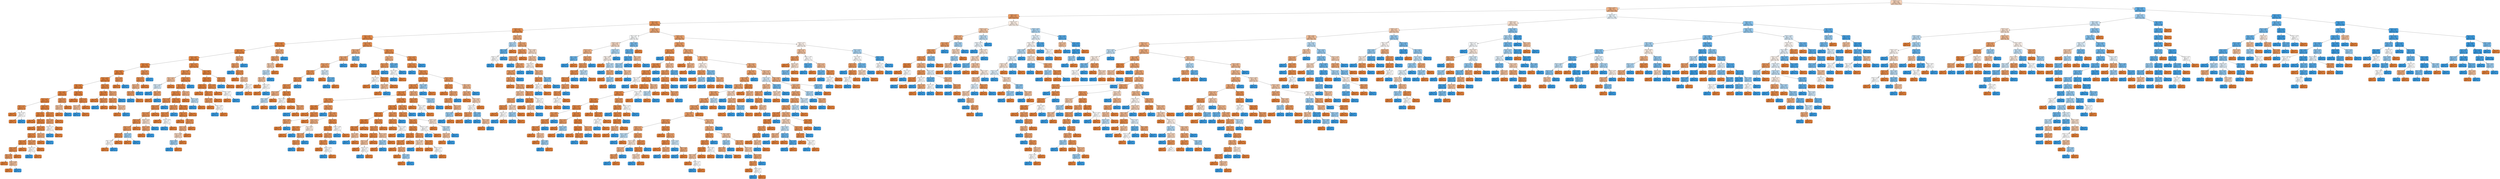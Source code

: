 digraph Tree {
node [shape=box, style="filled, rounded", color="black", fontname=helvetica] ;
edge [fontname=helvetica] ;
0 [label="X[18] <= 1.5\ngini = 0.48\nsamples = 5949\nvalue = [3618, 2331]", fillcolor="#f6d2b9"] ;
1 [label="X[10] <= 45.5\ngini = 0.4\nsamples = 4718\nvalue = [3409, 1309]", fillcolor="#efb185"] ;
0 -> 1 [labeldistance=2.5, labelangle=45, headlabel="True"] ;
2 [label="X[20] <= 0.5\ngini = 0.27\nsamples = 3212\nvalue = [2698, 514]", fillcolor="#ea995f"] ;
1 -> 2 ;
3 [label="X[9] <= 42.5\ngini = 0.23\nsamples = 2922\nvalue = [2543, 379]", fillcolor="#e99457"] ;
2 -> 3 ;
4 [label="X[19] <= 0.5\ngini = 0.14\nsamples = 1960\nvalue = [1807, 153]", fillcolor="#e78c4a"] ;
3 -> 4 ;
5 [label="X[10] <= 34.5\ngini = 0.12\nsamples = 1834\nvalue = [1712, 122]", fillcolor="#e78a47"] ;
4 -> 5 ;
6 [label="X[11] <= 51.5\ngini = 0.08\nsamples = 1124\nvalue = [1079, 45]", fillcolor="#e68641"] ;
5 -> 6 ;
7 [label="X[22] <= 5.5\ngini = 0.07\nsamples = 1108\nvalue = [1067, 41]", fillcolor="#e68641"] ;
6 -> 7 ;
8 [label="X[10] <= 30.5\ngini = 0.07\nsamples = 1096\nvalue = [1058, 38]", fillcolor="#e68640"] ;
7 -> 8 ;
9 [label="X[21] <= 5.5\ngini = 0.04\nsamples = 692\nvalue = [677, 15]", fillcolor="#e6843d"] ;
8 -> 9 ;
10 [label="X[11] <= 50.5\ngini = 0.04\nsamples = 666\nvalue = [654, 12]", fillcolor="#e5833d"] ;
9 -> 10 ;
11 [label="X[12] <= 50.5\ngini = 0.03\nsamples = 658\nvalue = [647, 11]", fillcolor="#e5833c"] ;
10 -> 11 ;
12 [label="X[8] <= 31.0\ngini = 0.03\nsamples = 598\nvalue = [590, 8]", fillcolor="#e5833c"] ;
11 -> 12 ;
13 [label="X[9] <= 39.5\ngini = 0.05\nsamples = 258\nvalue = [251, 7]", fillcolor="#e6853f"] ;
12 -> 13 ;
14 [label="X[17] <= 3.7\ngini = 0.04\nsamples = 243\nvalue = [238, 5]", fillcolor="#e6843d"] ;
13 -> 14 ;
15 [label="X[22] <= 3.0\ngini = 0.15\nsamples = 12\nvalue = [11, 1]", fillcolor="#e78c4b"] ;
14 -> 15 ;
16 [label="gini = 0.0\nsamples = 10\nvalue = [10, 0]", fillcolor="#e58139"] ;
15 -> 16 ;
17 [label="X[9] <= 31.0\ngini = 0.5\nsamples = 2\nvalue = [1, 1]", fillcolor="#ffffff"] ;
15 -> 17 ;
18 [label="gini = 0.0\nsamples = 1\nvalue = [1, 0]", fillcolor="#e58139"] ;
17 -> 18 ;
19 [label="gini = 0.0\nsamples = 1\nvalue = [0, 1]", fillcolor="#399de5"] ;
17 -> 19 ;
20 [label="X[23] <= 0.5\ngini = 0.03\nsamples = 231\nvalue = [227, 4]", fillcolor="#e5833c"] ;
14 -> 20 ;
21 [label="X[17] <= 4.7\ngini = 0.03\nsamples = 216\nvalue = [213, 3]", fillcolor="#e5833c"] ;
20 -> 21 ;
22 [label="gini = 0.0\nsamples = 129\nvalue = [129, 0]", fillcolor="#e58139"] ;
21 -> 22 ;
23 [label="X[24] <= 4.5\ngini = 0.07\nsamples = 87\nvalue = [84, 3]", fillcolor="#e68640"] ;
21 -> 23 ;
24 [label="gini = 0.0\nsamples = 49\nvalue = [49, 0]", fillcolor="#e58139"] ;
23 -> 24 ;
25 [label="X[15] <= 50.5\ngini = 0.15\nsamples = 38\nvalue = [35, 3]", fillcolor="#e78c4a"] ;
23 -> 25 ;
26 [label="X[22] <= 2.5\ngini = 0.11\nsamples = 34\nvalue = [32, 2]", fillcolor="#e78945"] ;
25 -> 26 ;
27 [label="X[22] <= 0.5\ngini = 0.07\nsamples = 28\nvalue = [27, 1]", fillcolor="#e68640"] ;
26 -> 27 ;
28 [label="X[9] <= 33.0\ngini = 0.17\nsamples = 11\nvalue = [10, 1]", fillcolor="#e88e4d"] ;
27 -> 28 ;
29 [label="X[9] <= 31.0\ngini = 0.28\nsamples = 6\nvalue = [5, 1]", fillcolor="#ea9a61"] ;
28 -> 29 ;
30 [label="gini = 0.0\nsamples = 3\nvalue = [3, 0]", fillcolor="#e58139"] ;
29 -> 30 ;
31 [label="X[24] <= 4.83\ngini = 0.44\nsamples = 3\nvalue = [2, 1]", fillcolor="#f2c09c"] ;
29 -> 31 ;
32 [label="gini = 0.0\nsamples = 2\nvalue = [2, 0]", fillcolor="#e58139"] ;
31 -> 32 ;
33 [label="gini = 0.0\nsamples = 1\nvalue = [0, 1]", fillcolor="#399de5"] ;
31 -> 33 ;
34 [label="gini = 0.0\nsamples = 5\nvalue = [5, 0]", fillcolor="#e58139"] ;
28 -> 34 ;
35 [label="gini = 0.0\nsamples = 17\nvalue = [17, 0]", fillcolor="#e58139"] ;
27 -> 35 ;
36 [label="X[24] <= 4.83\ngini = 0.28\nsamples = 6\nvalue = [5, 1]", fillcolor="#ea9a61"] ;
26 -> 36 ;
37 [label="X[22] <= 3.5\ngini = 0.5\nsamples = 2\nvalue = [1, 1]", fillcolor="#ffffff"] ;
36 -> 37 ;
38 [label="gini = 0.0\nsamples = 1\nvalue = [0, 1]", fillcolor="#399de5"] ;
37 -> 38 ;
39 [label="gini = 0.0\nsamples = 1\nvalue = [1, 0]", fillcolor="#e58139"] ;
37 -> 39 ;
40 [label="gini = 0.0\nsamples = 4\nvalue = [4, 0]", fillcolor="#e58139"] ;
36 -> 40 ;
41 [label="X[21] <= 1.5\ngini = 0.38\nsamples = 4\nvalue = [3, 1]", fillcolor="#eeab7b"] ;
25 -> 41 ;
42 [label="gini = 0.0\nsamples = 3\nvalue = [3, 0]", fillcolor="#e58139"] ;
41 -> 42 ;
43 [label="gini = 0.0\nsamples = 1\nvalue = [0, 1]", fillcolor="#399de5"] ;
41 -> 43 ;
44 [label="X[17] <= 4.5\ngini = 0.12\nsamples = 15\nvalue = [14, 1]", fillcolor="#e78a47"] ;
20 -> 44 ;
45 [label="X[9] <= 31.0\ngini = 0.32\nsamples = 5\nvalue = [4, 1]", fillcolor="#eca06a"] ;
44 -> 45 ;
46 [label="X[22] <= 2.5\ngini = 0.5\nsamples = 2\nvalue = [1, 1]", fillcolor="#ffffff"] ;
45 -> 46 ;
47 [label="gini = 0.0\nsamples = 1\nvalue = [0, 1]", fillcolor="#399de5"] ;
46 -> 47 ;
48 [label="gini = 0.0\nsamples = 1\nvalue = [1, 0]", fillcolor="#e58139"] ;
46 -> 48 ;
49 [label="gini = 0.0\nsamples = 3\nvalue = [3, 0]", fillcolor="#e58139"] ;
45 -> 49 ;
50 [label="gini = 0.0\nsamples = 10\nvalue = [10, 0]", fillcolor="#e58139"] ;
44 -> 50 ;
51 [label="X[21] <= 1.5\ngini = 0.23\nsamples = 15\nvalue = [13, 2]", fillcolor="#e99457"] ;
13 -> 51 ;
52 [label="X[21] <= 0.5\ngini = 0.44\nsamples = 6\nvalue = [4, 2]", fillcolor="#f2c09c"] ;
51 -> 52 ;
53 [label="gini = 0.0\nsamples = 4\nvalue = [4, 0]", fillcolor="#e58139"] ;
52 -> 53 ;
54 [label="gini = 0.0\nsamples = 2\nvalue = [0, 2]", fillcolor="#399de5"] ;
52 -> 54 ;
55 [label="gini = 0.0\nsamples = 9\nvalue = [9, 0]", fillcolor="#e58139"] ;
51 -> 55 ;
56 [label="X[21] <= 4.5\ngini = 0.01\nsamples = 340\nvalue = [339, 1]", fillcolor="#e5813a"] ;
12 -> 56 ;
57 [label="gini = 0.0\nsamples = 324\nvalue = [324, 0]", fillcolor="#e58139"] ;
56 -> 57 ;
58 [label="X[17] <= 4.1\ngini = 0.12\nsamples = 16\nvalue = [15, 1]", fillcolor="#e78946"] ;
56 -> 58 ;
59 [label="X[22] <= 0.5\ngini = 0.44\nsamples = 3\nvalue = [2, 1]", fillcolor="#f2c09c"] ;
58 -> 59 ;
60 [label="gini = 0.0\nsamples = 1\nvalue = [0, 1]", fillcolor="#399de5"] ;
59 -> 60 ;
61 [label="gini = 0.0\nsamples = 2\nvalue = [2, 0]", fillcolor="#e58139"] ;
59 -> 61 ;
62 [label="gini = 0.0\nsamples = 13\nvalue = [13, 0]", fillcolor="#e58139"] ;
58 -> 62 ;
63 [label="X[21] <= 3.5\ngini = 0.09\nsamples = 60\nvalue = [57, 3]", fillcolor="#e68843"] ;
11 -> 63 ;
64 [label="X[2] <= 50.5\ngini = 0.04\nsamples = 51\nvalue = [50, 1]", fillcolor="#e6843d"] ;
63 -> 64 ;
65 [label="gini = 0.0\nsamples = 43\nvalue = [43, 0]", fillcolor="#e58139"] ;
64 -> 65 ;
66 [label="X[10] <= 27.0\ngini = 0.22\nsamples = 8\nvalue = [7, 1]", fillcolor="#e99355"] ;
64 -> 66 ;
67 [label="gini = 0.0\nsamples = 1\nvalue = [0, 1]", fillcolor="#399de5"] ;
66 -> 67 ;
68 [label="gini = 0.0\nsamples = 7\nvalue = [7, 0]", fillcolor="#e58139"] ;
66 -> 68 ;
69 [label="X[22] <= 3.5\ngini = 0.35\nsamples = 9\nvalue = [7, 2]", fillcolor="#eca572"] ;
63 -> 69 ;
70 [label="X[10] <= 29.5\ngini = 0.22\nsamples = 8\nvalue = [7, 1]", fillcolor="#e99355"] ;
69 -> 70 ;
71 [label="gini = 0.0\nsamples = 5\nvalue = [5, 0]", fillcolor="#e58139"] ;
70 -> 71 ;
72 [label="X[17] <= 4.6\ngini = 0.44\nsamples = 3\nvalue = [2, 1]", fillcolor="#f2c09c"] ;
70 -> 72 ;
73 [label="gini = 0.0\nsamples = 2\nvalue = [2, 0]", fillcolor="#e58139"] ;
72 -> 73 ;
74 [label="gini = 0.0\nsamples = 1\nvalue = [0, 1]", fillcolor="#399de5"] ;
72 -> 74 ;
75 [label="gini = 0.0\nsamples = 1\nvalue = [0, 1]", fillcolor="#399de5"] ;
69 -> 75 ;
76 [label="X[7] <= 50.5\ngini = 0.22\nsamples = 8\nvalue = [7, 1]", fillcolor="#e99355"] ;
10 -> 76 ;
77 [label="gini = 0.0\nsamples = 7\nvalue = [7, 0]", fillcolor="#e58139"] ;
76 -> 77 ;
78 [label="gini = 0.0\nsamples = 1\nvalue = [0, 1]", fillcolor="#399de5"] ;
76 -> 78 ;
79 [label="X[2] <= 52.5\ngini = 0.2\nsamples = 26\nvalue = [23, 3]", fillcolor="#e89153"] ;
9 -> 79 ;
80 [label="X[25] <= 2.5\ngini = 0.15\nsamples = 25\nvalue = [23, 2]", fillcolor="#e78c4a"] ;
79 -> 80 ;
81 [label="X[17] <= 4.7\ngini = 0.41\nsamples = 7\nvalue = [5, 2]", fillcolor="#efb388"] ;
80 -> 81 ;
82 [label="X[22] <= 0.5\ngini = 0.28\nsamples = 6\nvalue = [5, 1]", fillcolor="#ea9a61"] ;
81 -> 82 ;
83 [label="gini = 0.0\nsamples = 1\nvalue = [0, 1]", fillcolor="#399de5"] ;
82 -> 83 ;
84 [label="gini = 0.0\nsamples = 5\nvalue = [5, 0]", fillcolor="#e58139"] ;
82 -> 84 ;
85 [label="gini = 0.0\nsamples = 1\nvalue = [0, 1]", fillcolor="#399de5"] ;
81 -> 85 ;
86 [label="gini = 0.0\nsamples = 18\nvalue = [18, 0]", fillcolor="#e58139"] ;
80 -> 86 ;
87 [label="gini = 0.0\nsamples = 1\nvalue = [0, 1]", fillcolor="#399de5"] ;
79 -> 87 ;
88 [label="X[25] <= 4.5\ngini = 0.11\nsamples = 404\nvalue = [381, 23]", fillcolor="#e78945"] ;
8 -> 88 ;
89 [label="X[9] <= 31.0\ngini = 0.17\nsamples = 217\nvalue = [197, 20]", fillcolor="#e88e4d"] ;
88 -> 89 ;
90 [label="X[2] <= 52.5\ngini = 0.44\nsamples = 15\nvalue = [10, 5]", fillcolor="#f2c09c"] ;
89 -> 90 ;
91 [label="X[24] <= 4.67\ngini = 0.49\nsamples = 9\nvalue = [4, 5]", fillcolor="#d7ebfa"] ;
90 -> 91 ;
92 [label="gini = 0.0\nsamples = 4\nvalue = [0, 4]", fillcolor="#399de5"] ;
91 -> 92 ;
93 [label="X[0] <= 50.5\ngini = 0.32\nsamples = 5\nvalue = [4, 1]", fillcolor="#eca06a"] ;
91 -> 93 ;
94 [label="gini = 0.0\nsamples = 4\nvalue = [4, 0]", fillcolor="#e58139"] ;
93 -> 94 ;
95 [label="gini = 0.0\nsamples = 1\nvalue = [0, 1]", fillcolor="#399de5"] ;
93 -> 95 ;
96 [label="gini = 0.0\nsamples = 6\nvalue = [6, 0]", fillcolor="#e58139"] ;
90 -> 96 ;
97 [label="X[15] <= 53.5\ngini = 0.14\nsamples = 202\nvalue = [187, 15]", fillcolor="#e78b49"] ;
89 -> 97 ;
98 [label="X[5] <= 50.5\ngini = 0.13\nsamples = 201\nvalue = [187, 14]", fillcolor="#e78a48"] ;
97 -> 98 ;
99 [label="X[17] <= 4.3\ngini = 0.11\nsamples = 190\nvalue = [179, 11]", fillcolor="#e78945"] ;
98 -> 99 ;
100 [label="X[13] <= 53.5\ngini = 0.19\nsamples = 64\nvalue = [57, 7]", fillcolor="#e89051"] ;
99 -> 100 ;
101 [label="X[10] <= 32.5\ngini = 0.17\nsamples = 63\nvalue = [57, 6]", fillcolor="#e88e4e"] ;
100 -> 101 ;
102 [label="X[2] <= 51.5\ngini = 0.24\nsamples = 43\nvalue = [37, 6]", fillcolor="#e99559"] ;
101 -> 102 ;
103 [label="X[22] <= 1.5\ngini = 0.15\nsamples = 36\nvalue = [33, 3]", fillcolor="#e78c4b"] ;
102 -> 103 ;
104 [label="X[21] <= 3.5\ngini = 0.27\nsamples = 19\nvalue = [16, 3]", fillcolor="#ea995e"] ;
103 -> 104 ;
105 [label="X[24] <= 3.0\ngini = 0.12\nsamples = 16\nvalue = [15, 1]", fillcolor="#e78946"] ;
104 -> 105 ;
106 [label="X[8] <= 38.5\ngini = 0.5\nsamples = 2\nvalue = [1, 1]", fillcolor="#ffffff"] ;
105 -> 106 ;
107 [label="gini = 0.0\nsamples = 1\nvalue = [1, 0]", fillcolor="#e58139"] ;
106 -> 107 ;
108 [label="gini = 0.0\nsamples = 1\nvalue = [0, 1]", fillcolor="#399de5"] ;
106 -> 108 ;
109 [label="gini = 0.0\nsamples = 14\nvalue = [14, 0]", fillcolor="#e58139"] ;
105 -> 109 ;
110 [label="X[25] <= 2.0\ngini = 0.44\nsamples = 3\nvalue = [1, 2]", fillcolor="#9ccef2"] ;
104 -> 110 ;
111 [label="gini = 0.0\nsamples = 1\nvalue = [1, 0]", fillcolor="#e58139"] ;
110 -> 111 ;
112 [label="gini = 0.0\nsamples = 2\nvalue = [0, 2]", fillcolor="#399de5"] ;
110 -> 112 ;
113 [label="gini = 0.0\nsamples = 17\nvalue = [17, 0]", fillcolor="#e58139"] ;
103 -> 113 ;
114 [label="X[24] <= 4.17\ngini = 0.49\nsamples = 7\nvalue = [4, 3]", fillcolor="#f8e0ce"] ;
102 -> 114 ;
115 [label="X[15] <= 50.5\ngini = 0.32\nsamples = 5\nvalue = [4, 1]", fillcolor="#eca06a"] ;
114 -> 115 ;
116 [label="gini = 0.0\nsamples = 4\nvalue = [4, 0]", fillcolor="#e58139"] ;
115 -> 116 ;
117 [label="gini = 0.0\nsamples = 1\nvalue = [0, 1]", fillcolor="#399de5"] ;
115 -> 117 ;
118 [label="gini = 0.0\nsamples = 2\nvalue = [0, 2]", fillcolor="#399de5"] ;
114 -> 118 ;
119 [label="gini = 0.0\nsamples = 20\nvalue = [20, 0]", fillcolor="#e58139"] ;
101 -> 119 ;
120 [label="gini = 0.0\nsamples = 1\nvalue = [0, 1]", fillcolor="#399de5"] ;
100 -> 120 ;
121 [label="X[25] <= 2.5\ngini = 0.06\nsamples = 126\nvalue = [122, 4]", fillcolor="#e6853f"] ;
99 -> 121 ;
122 [label="X[22] <= 3.0\ngini = 0.24\nsamples = 14\nvalue = [12, 2]", fillcolor="#e9965a"] ;
121 -> 122 ;
123 [label="X[15] <= 51.5\ngini = 0.14\nsamples = 13\nvalue = [12, 1]", fillcolor="#e78c49"] ;
122 -> 123 ;
124 [label="gini = 0.0\nsamples = 11\nvalue = [11, 0]", fillcolor="#e58139"] ;
123 -> 124 ;
125 [label="X[12] <= 52.0\ngini = 0.5\nsamples = 2\nvalue = [1, 1]", fillcolor="#ffffff"] ;
123 -> 125 ;
126 [label="gini = 0.0\nsamples = 1\nvalue = [0, 1]", fillcolor="#399de5"] ;
125 -> 126 ;
127 [label="gini = 0.0\nsamples = 1\nvalue = [1, 0]", fillcolor="#e58139"] ;
125 -> 127 ;
128 [label="gini = 0.0\nsamples = 1\nvalue = [0, 1]", fillcolor="#399de5"] ;
122 -> 128 ;
129 [label="X[9] <= 33.0\ngini = 0.04\nsamples = 112\nvalue = [110, 2]", fillcolor="#e5833d"] ;
121 -> 129 ;
130 [label="X[21] <= 1.5\ngini = 0.1\nsamples = 38\nvalue = [36, 2]", fillcolor="#e68844"] ;
129 -> 130 ;
131 [label="gini = 0.0\nsamples = 23\nvalue = [23, 0]", fillcolor="#e58139"] ;
130 -> 131 ;
132 [label="X[3] <= 50.5\ngini = 0.23\nsamples = 15\nvalue = [13, 2]", fillcolor="#e99457"] ;
130 -> 132 ;
133 [label="X[21] <= 3.5\ngini = 0.38\nsamples = 8\nvalue = [6, 2]", fillcolor="#eeab7b"] ;
132 -> 133 ;
134 [label="X[11] <= 50.5\ngini = 0.48\nsamples = 5\nvalue = [3, 2]", fillcolor="#f6d5bd"] ;
133 -> 134 ;
135 [label="X[13] <= 50.5\ngini = 0.44\nsamples = 3\nvalue = [1, 2]", fillcolor="#9ccef2"] ;
134 -> 135 ;
136 [label="gini = 0.0\nsamples = 2\nvalue = [0, 2]", fillcolor="#399de5"] ;
135 -> 136 ;
137 [label="gini = 0.0\nsamples = 1\nvalue = [1, 0]", fillcolor="#e58139"] ;
135 -> 137 ;
138 [label="gini = 0.0\nsamples = 2\nvalue = [2, 0]", fillcolor="#e58139"] ;
134 -> 138 ;
139 [label="gini = 0.0\nsamples = 3\nvalue = [3, 0]", fillcolor="#e58139"] ;
133 -> 139 ;
140 [label="gini = 0.0\nsamples = 7\nvalue = [7, 0]", fillcolor="#e58139"] ;
132 -> 140 ;
141 [label="gini = 0.0\nsamples = 74\nvalue = [74, 0]", fillcolor="#e58139"] ;
129 -> 141 ;
142 [label="X[17] <= 4.7\ngini = 0.4\nsamples = 11\nvalue = [8, 3]", fillcolor="#efb083"] ;
98 -> 142 ;
143 [label="gini = 0.0\nsamples = 6\nvalue = [6, 0]", fillcolor="#e58139"] ;
142 -> 143 ;
144 [label="X[17] <= 4.9\ngini = 0.48\nsamples = 5\nvalue = [2, 3]", fillcolor="#bddef6"] ;
142 -> 144 ;
145 [label="gini = 0.0\nsamples = 3\nvalue = [0, 3]", fillcolor="#399de5"] ;
144 -> 145 ;
146 [label="gini = 0.0\nsamples = 2\nvalue = [2, 0]", fillcolor="#e58139"] ;
144 -> 146 ;
147 [label="gini = 0.0\nsamples = 1\nvalue = [0, 1]", fillcolor="#399de5"] ;
97 -> 147 ;
148 [label="X[1] <= 52.0\ngini = 0.03\nsamples = 187\nvalue = [184, 3]", fillcolor="#e5833c"] ;
88 -> 148 ;
149 [label="X[16] <= 50.5\ngini = 0.02\nsamples = 176\nvalue = [174, 2]", fillcolor="#e5823b"] ;
148 -> 149 ;
150 [label="X[22] <= 3.5\ngini = 0.01\nsamples = 163\nvalue = [162, 1]", fillcolor="#e5823a"] ;
149 -> 150 ;
151 [label="gini = 0.0\nsamples = 144\nvalue = [144, 0]", fillcolor="#e58139"] ;
150 -> 151 ;
152 [label="X[10] <= 31.5\ngini = 0.1\nsamples = 19\nvalue = [18, 1]", fillcolor="#e68844"] ;
150 -> 152 ;
153 [label="X[24] <= 4.83\ngini = 0.28\nsamples = 6\nvalue = [5, 1]", fillcolor="#ea9a61"] ;
152 -> 153 ;
154 [label="gini = 0.0\nsamples = 4\nvalue = [4, 0]", fillcolor="#e58139"] ;
153 -> 154 ;
155 [label="X[9] <= 35.0\ngini = 0.5\nsamples = 2\nvalue = [1, 1]", fillcolor="#ffffff"] ;
153 -> 155 ;
156 [label="gini = 0.0\nsamples = 1\nvalue = [0, 1]", fillcolor="#399de5"] ;
155 -> 156 ;
157 [label="gini = 0.0\nsamples = 1\nvalue = [1, 0]", fillcolor="#e58139"] ;
155 -> 157 ;
158 [label="gini = 0.0\nsamples = 13\nvalue = [13, 0]", fillcolor="#e58139"] ;
152 -> 158 ;
159 [label="X[15] <= 50.5\ngini = 0.14\nsamples = 13\nvalue = [12, 1]", fillcolor="#e78c49"] ;
149 -> 159 ;
160 [label="gini = 0.0\nsamples = 11\nvalue = [11, 0]", fillcolor="#e58139"] ;
159 -> 160 ;
161 [label="X[8] <= 36.0\ngini = 0.5\nsamples = 2\nvalue = [1, 1]", fillcolor="#ffffff"] ;
159 -> 161 ;
162 [label="gini = 0.0\nsamples = 1\nvalue = [1, 0]", fillcolor="#e58139"] ;
161 -> 162 ;
163 [label="gini = 0.0\nsamples = 1\nvalue = [0, 1]", fillcolor="#399de5"] ;
161 -> 163 ;
164 [label="X[24] <= 3.67\ngini = 0.17\nsamples = 11\nvalue = [10, 1]", fillcolor="#e88e4d"] ;
148 -> 164 ;
165 [label="gini = 0.0\nsamples = 1\nvalue = [0, 1]", fillcolor="#399de5"] ;
164 -> 165 ;
166 [label="gini = 0.0\nsamples = 10\nvalue = [10, 0]", fillcolor="#e58139"] ;
164 -> 166 ;
167 [label="X[7] <= 50.5\ngini = 0.38\nsamples = 12\nvalue = [9, 3]", fillcolor="#eeab7b"] ;
7 -> 167 ;
168 [label="X[25] <= 2.5\ngini = 0.3\nsamples = 11\nvalue = [9, 2]", fillcolor="#eb9d65"] ;
167 -> 168 ;
169 [label="gini = 0.0\nsamples = 1\nvalue = [0, 1]", fillcolor="#399de5"] ;
168 -> 169 ;
170 [label="X[17] <= 4.8\ngini = 0.18\nsamples = 10\nvalue = [9, 1]", fillcolor="#e88f4f"] ;
168 -> 170 ;
171 [label="gini = 0.0\nsamples = 7\nvalue = [7, 0]", fillcolor="#e58139"] ;
170 -> 171 ;
172 [label="X[8] <= 35.5\ngini = 0.44\nsamples = 3\nvalue = [2, 1]", fillcolor="#f2c09c"] ;
170 -> 172 ;
173 [label="gini = 0.0\nsamples = 1\nvalue = [1, 0]", fillcolor="#e58139"] ;
172 -> 173 ;
174 [label="X[21] <= 3.0\ngini = 0.5\nsamples = 2\nvalue = [1, 1]", fillcolor="#ffffff"] ;
172 -> 174 ;
175 [label="gini = 0.0\nsamples = 1\nvalue = [0, 1]", fillcolor="#399de5"] ;
174 -> 175 ;
176 [label="gini = 0.0\nsamples = 1\nvalue = [1, 0]", fillcolor="#e58139"] ;
174 -> 176 ;
177 [label="gini = 0.0\nsamples = 1\nvalue = [0, 1]", fillcolor="#399de5"] ;
167 -> 177 ;
178 [label="X[14] <= 50.5\ngini = 0.38\nsamples = 16\nvalue = [12, 4]", fillcolor="#eeab7b"] ;
6 -> 178 ;
179 [label="X[22] <= 0.5\ngini = 0.32\nsamples = 15\nvalue = [12, 3]", fillcolor="#eca06a"] ;
178 -> 179 ;
180 [label="X[8] <= 41.5\ngini = 0.47\nsamples = 8\nvalue = [5, 3]", fillcolor="#f5cdb0"] ;
179 -> 180 ;
181 [label="X[17] <= 4.4\ngini = 0.48\nsamples = 5\nvalue = [2, 3]", fillcolor="#bddef6"] ;
180 -> 181 ;
182 [label="X[8] <= 36.5\ngini = 0.44\nsamples = 3\nvalue = [2, 1]", fillcolor="#f2c09c"] ;
181 -> 182 ;
183 [label="gini = 0.0\nsamples = 1\nvalue = [1, 0]", fillcolor="#e58139"] ;
182 -> 183 ;
184 [label="X[21] <= 0.5\ngini = 0.5\nsamples = 2\nvalue = [1, 1]", fillcolor="#ffffff"] ;
182 -> 184 ;
185 [label="gini = 0.0\nsamples = 1\nvalue = [1, 0]", fillcolor="#e58139"] ;
184 -> 185 ;
186 [label="gini = 0.0\nsamples = 1\nvalue = [0, 1]", fillcolor="#399de5"] ;
184 -> 186 ;
187 [label="gini = 0.0\nsamples = 2\nvalue = [0, 2]", fillcolor="#399de5"] ;
181 -> 187 ;
188 [label="gini = 0.0\nsamples = 3\nvalue = [3, 0]", fillcolor="#e58139"] ;
180 -> 188 ;
189 [label="gini = 0.0\nsamples = 7\nvalue = [7, 0]", fillcolor="#e58139"] ;
179 -> 189 ;
190 [label="gini = 0.0\nsamples = 1\nvalue = [0, 1]", fillcolor="#399de5"] ;
178 -> 190 ;
191 [label="X[24] <= 2.83\ngini = 0.19\nsamples = 710\nvalue = [633, 77]", fillcolor="#e89051"] ;
5 -> 191 ;
192 [label="X[1] <= 53.5\ngini = 0.38\nsamples = 72\nvalue = [54, 18]", fillcolor="#eeab7b"] ;
191 -> 192 ;
193 [label="X[2] <= 64.0\ngini = 0.33\nsamples = 67\nvalue = [53, 14]", fillcolor="#eca26d"] ;
192 -> 193 ;
194 [label="X[11] <= 55.5\ngini = 0.3\nsamples = 65\nvalue = [53, 12]", fillcolor="#eb9e66"] ;
193 -> 194 ;
195 [label="X[0] <= 55.0\ngini = 0.22\nsamples = 56\nvalue = [49, 7]", fillcolor="#e99355"] ;
194 -> 195 ;
196 [label="X[16] <= 52.0\ngini = 0.19\nsamples = 55\nvalue = [49, 6]", fillcolor="#e89051"] ;
195 -> 196 ;
197 [label="X[22] <= 0.5\ngini = 0.17\nsamples = 54\nvalue = [49, 5]", fillcolor="#e88e4d"] ;
196 -> 197 ;
198 [label="X[11] <= 50.5\ngini = 0.4\nsamples = 11\nvalue = [8, 3]", fillcolor="#efb083"] ;
197 -> 198 ;
199 [label="X[9] <= 39.5\ngini = 0.48\nsamples = 5\nvalue = [2, 3]", fillcolor="#bddef6"] ;
198 -> 199 ;
200 [label="gini = 0.0\nsamples = 3\nvalue = [0, 3]", fillcolor="#399de5"] ;
199 -> 200 ;
201 [label="gini = 0.0\nsamples = 2\nvalue = [2, 0]", fillcolor="#e58139"] ;
199 -> 201 ;
202 [label="gini = 0.0\nsamples = 6\nvalue = [6, 0]", fillcolor="#e58139"] ;
198 -> 202 ;
203 [label="X[9] <= 31.0\ngini = 0.09\nsamples = 43\nvalue = [41, 2]", fillcolor="#e68743"] ;
197 -> 203 ;
204 [label="X[2] <= 55.0\ngini = 0.5\nsamples = 2\nvalue = [1, 1]", fillcolor="#ffffff"] ;
203 -> 204 ;
205 [label="gini = 0.0\nsamples = 1\nvalue = [0, 1]", fillcolor="#399de5"] ;
204 -> 205 ;
206 [label="gini = 0.0\nsamples = 1\nvalue = [1, 0]", fillcolor="#e58139"] ;
204 -> 206 ;
207 [label="X[5] <= 50.5\ngini = 0.05\nsamples = 41\nvalue = [40, 1]", fillcolor="#e6843e"] ;
203 -> 207 ;
208 [label="gini = 0.0\nsamples = 36\nvalue = [36, 0]", fillcolor="#e58139"] ;
207 -> 208 ;
209 [label="X[8] <= 44.5\ngini = 0.32\nsamples = 5\nvalue = [4, 1]", fillcolor="#eca06a"] ;
207 -> 209 ;
210 [label="gini = 0.0\nsamples = 1\nvalue = [0, 1]", fillcolor="#399de5"] ;
209 -> 210 ;
211 [label="gini = 0.0\nsamples = 4\nvalue = [4, 0]", fillcolor="#e58139"] ;
209 -> 211 ;
212 [label="gini = 0.0\nsamples = 1\nvalue = [0, 1]", fillcolor="#399de5"] ;
196 -> 212 ;
213 [label="gini = 0.0\nsamples = 1\nvalue = [0, 1]", fillcolor="#399de5"] ;
195 -> 213 ;
214 [label="X[9] <= 33.0\ngini = 0.49\nsamples = 9\nvalue = [4, 5]", fillcolor="#d7ebfa"] ;
194 -> 214 ;
215 [label="gini = 0.0\nsamples = 3\nvalue = [3, 0]", fillcolor="#e58139"] ;
214 -> 215 ;
216 [label="X[3] <= 54.5\ngini = 0.28\nsamples = 6\nvalue = [1, 5]", fillcolor="#61b1ea"] ;
214 -> 216 ;
217 [label="gini = 0.0\nsamples = 5\nvalue = [0, 5]", fillcolor="#399de5"] ;
216 -> 217 ;
218 [label="gini = 0.0\nsamples = 1\nvalue = [1, 0]", fillcolor="#e58139"] ;
216 -> 218 ;
219 [label="gini = 0.0\nsamples = 2\nvalue = [0, 2]", fillcolor="#399de5"] ;
193 -> 219 ;
220 [label="X[3] <= 50.5\ngini = 0.32\nsamples = 5\nvalue = [1, 4]", fillcolor="#6ab6ec"] ;
192 -> 220 ;
221 [label="gini = 0.0\nsamples = 1\nvalue = [1, 0]", fillcolor="#e58139"] ;
220 -> 221 ;
222 [label="gini = 0.0\nsamples = 4\nvalue = [0, 4]", fillcolor="#399de5"] ;
220 -> 222 ;
223 [label="X[25] <= 2.5\ngini = 0.17\nsamples = 638\nvalue = [579, 59]", fillcolor="#e88e4d"] ;
191 -> 223 ;
224 [label="X[1] <= 52.0\ngini = 0.4\nsamples = 33\nvalue = [24, 9]", fillcolor="#efb083"] ;
223 -> 224 ;
225 [label="X[11] <= 55.5\ngini = 0.25\nsamples = 27\nvalue = [23, 4]", fillcolor="#ea975b"] ;
224 -> 225 ;
226 [label="X[24] <= 3.17\ngini = 0.15\nsamples = 25\nvalue = [23, 2]", fillcolor="#e78c4a"] ;
225 -> 226 ;
227 [label="X[2] <= 55.0\ngini = 0.5\nsamples = 2\nvalue = [1, 1]", fillcolor="#ffffff"] ;
226 -> 227 ;
228 [label="gini = 0.0\nsamples = 1\nvalue = [1, 0]", fillcolor="#e58139"] ;
227 -> 228 ;
229 [label="gini = 0.0\nsamples = 1\nvalue = [0, 1]", fillcolor="#399de5"] ;
227 -> 229 ;
230 [label="X[17] <= 3.4\ngini = 0.08\nsamples = 23\nvalue = [22, 1]", fillcolor="#e68742"] ;
226 -> 230 ;
231 [label="X[12] <= 51.0\ngini = 0.44\nsamples = 3\nvalue = [2, 1]", fillcolor="#f2c09c"] ;
230 -> 231 ;
232 [label="gini = 0.0\nsamples = 2\nvalue = [2, 0]", fillcolor="#e58139"] ;
231 -> 232 ;
233 [label="gini = 0.0\nsamples = 1\nvalue = [0, 1]", fillcolor="#399de5"] ;
231 -> 233 ;
234 [label="gini = 0.0\nsamples = 20\nvalue = [20, 0]", fillcolor="#e58139"] ;
230 -> 234 ;
235 [label="gini = 0.0\nsamples = 2\nvalue = [0, 2]", fillcolor="#399de5"] ;
225 -> 235 ;
236 [label="X[10] <= 38.5\ngini = 0.28\nsamples = 6\nvalue = [1, 5]", fillcolor="#61b1ea"] ;
224 -> 236 ;
237 [label="X[3] <= 50.5\ngini = 0.5\nsamples = 2\nvalue = [1, 1]", fillcolor="#ffffff"] ;
236 -> 237 ;
238 [label="gini = 0.0\nsamples = 1\nvalue = [0, 1]", fillcolor="#399de5"] ;
237 -> 238 ;
239 [label="gini = 0.0\nsamples = 1\nvalue = [1, 0]", fillcolor="#e58139"] ;
237 -> 239 ;
240 [label="gini = 0.0\nsamples = 4\nvalue = [0, 4]", fillcolor="#399de5"] ;
236 -> 240 ;
241 [label="X[15] <= 56.5\ngini = 0.15\nsamples = 605\nvalue = [555, 50]", fillcolor="#e78c4b"] ;
223 -> 241 ;
242 [label="X[17] <= 2.2\ngini = 0.15\nsamples = 604\nvalue = [555, 49]", fillcolor="#e78c4a"] ;
241 -> 242 ;
243 [label="gini = 0.0\nsamples = 1\nvalue = [0, 1]", fillcolor="#399de5"] ;
242 -> 243 ;
244 [label="X[23] <= 0.5\ngini = 0.15\nsamples = 603\nvalue = [555, 48]", fillcolor="#e78c4a"] ;
242 -> 244 ;
245 [label="X[12] <= 65.0\ngini = 0.13\nsamples = 532\nvalue = [496, 36]", fillcolor="#e78a47"] ;
244 -> 245 ;
246 [label="X[4] <= 57.5\ngini = 0.12\nsamples = 529\nvalue = [495, 34]", fillcolor="#e78a47"] ;
245 -> 246 ;
247 [label="X[10] <= 36.5\ngini = 0.11\nsamples = 509\nvalue = [480, 29]", fillcolor="#e78945"] ;
246 -> 247 ;
248 [label="X[8] <= 41.5\ngini = 0.18\nsamples = 131\nvalue = [118, 13]", fillcolor="#e88f4f"] ;
247 -> 248 ;
249 [label="X[1] <= 50.5\ngini = 0.04\nsamples = 50\nvalue = [49, 1]", fillcolor="#e6843d"] ;
248 -> 249 ;
250 [label="gini = 0.0\nsamples = 38\nvalue = [38, 0]", fillcolor="#e58139"] ;
249 -> 250 ;
251 [label="X[17] <= 4.2\ngini = 0.15\nsamples = 12\nvalue = [11, 1]", fillcolor="#e78c4b"] ;
249 -> 251 ;
252 [label="X[10] <= 35.5\ngini = 0.32\nsamples = 5\nvalue = [4, 1]", fillcolor="#eca06a"] ;
251 -> 252 ;
253 [label="gini = 0.0\nsamples = 4\nvalue = [4, 0]", fillcolor="#e58139"] ;
252 -> 253 ;
254 [label="gini = 0.0\nsamples = 1\nvalue = [0, 1]", fillcolor="#399de5"] ;
252 -> 254 ;
255 [label="gini = 0.0\nsamples = 7\nvalue = [7, 0]", fillcolor="#e58139"] ;
251 -> 255 ;
256 [label="X[8] <= 42.5\ngini = 0.25\nsamples = 81\nvalue = [69, 12]", fillcolor="#ea975b"] ;
248 -> 256 ;
257 [label="gini = 0.0\nsamples = 2\nvalue = [0, 2]", fillcolor="#399de5"] ;
256 -> 257 ;
258 [label="X[8] <= 44.5\ngini = 0.22\nsamples = 79\nvalue = [69, 10]", fillcolor="#e99356"] ;
256 -> 258 ;
259 [label="X[22] <= 1.5\ngini = 0.39\nsamples = 26\nvalue = [19, 7]", fillcolor="#efaf82"] ;
258 -> 259 ;
260 [label="X[6] <= 53.0\ngini = 0.14\nsamples = 13\nvalue = [12, 1]", fillcolor="#e78c49"] ;
259 -> 260 ;
261 [label="gini = 0.0\nsamples = 12\nvalue = [12, 0]", fillcolor="#e58139"] ;
260 -> 261 ;
262 [label="gini = 0.0\nsamples = 1\nvalue = [0, 1]", fillcolor="#399de5"] ;
260 -> 262 ;
263 [label="X[1] <= 50.5\ngini = 0.5\nsamples = 13\nvalue = [7, 6]", fillcolor="#fbede3"] ;
259 -> 263 ;
264 [label="X[8] <= 43.5\ngini = 0.35\nsamples = 9\nvalue = [7, 2]", fillcolor="#eca572"] ;
263 -> 264 ;
265 [label="X[22] <= 2.5\ngini = 0.22\nsamples = 8\nvalue = [7, 1]", fillcolor="#e99355"] ;
264 -> 265 ;
266 [label="gini = 0.0\nsamples = 1\nvalue = [0, 1]", fillcolor="#399de5"] ;
265 -> 266 ;
267 [label="gini = 0.0\nsamples = 7\nvalue = [7, 0]", fillcolor="#e58139"] ;
265 -> 267 ;
268 [label="gini = 0.0\nsamples = 1\nvalue = [0, 1]", fillcolor="#399de5"] ;
264 -> 268 ;
269 [label="gini = 0.0\nsamples = 4\nvalue = [0, 4]", fillcolor="#399de5"] ;
263 -> 269 ;
270 [label="X[5] <= 50.5\ngini = 0.11\nsamples = 53\nvalue = [50, 3]", fillcolor="#e78945"] ;
258 -> 270 ;
271 [label="X[11] <= 50.5\ngini = 0.08\nsamples = 51\nvalue = [49, 2]", fillcolor="#e68641"] ;
270 -> 271 ;
272 [label="gini = 0.0\nsamples = 39\nvalue = [39, 0]", fillcolor="#e58139"] ;
271 -> 272 ;
273 [label="X[3] <= 50.5\ngini = 0.28\nsamples = 12\nvalue = [10, 2]", fillcolor="#ea9a61"] ;
271 -> 273 ;
274 [label="X[4] <= 50.5\ngini = 0.17\nsamples = 11\nvalue = [10, 1]", fillcolor="#e88e4d"] ;
273 -> 274 ;
275 [label="gini = 0.0\nsamples = 9\nvalue = [9, 0]", fillcolor="#e58139"] ;
274 -> 275 ;
276 [label="X[11] <= 53.0\ngini = 0.5\nsamples = 2\nvalue = [1, 1]", fillcolor="#ffffff"] ;
274 -> 276 ;
277 [label="gini = 0.0\nsamples = 1\nvalue = [0, 1]", fillcolor="#399de5"] ;
276 -> 277 ;
278 [label="gini = 0.0\nsamples = 1\nvalue = [1, 0]", fillcolor="#e58139"] ;
276 -> 278 ;
279 [label="gini = 0.0\nsamples = 1\nvalue = [0, 1]", fillcolor="#399de5"] ;
273 -> 279 ;
280 [label="X[24] <= 4.83\ngini = 0.5\nsamples = 2\nvalue = [1, 1]", fillcolor="#ffffff"] ;
270 -> 280 ;
281 [label="gini = 0.0\nsamples = 1\nvalue = [0, 1]", fillcolor="#399de5"] ;
280 -> 281 ;
282 [label="gini = 0.0\nsamples = 1\nvalue = [1, 0]", fillcolor="#e58139"] ;
280 -> 282 ;
283 [label="X[4] <= 52.5\ngini = 0.08\nsamples = 378\nvalue = [362, 16]", fillcolor="#e68742"] ;
247 -> 283 ;
284 [label="X[3] <= 54.5\ngini = 0.04\nsamples = 282\nvalue = [276, 6]", fillcolor="#e6843d"] ;
283 -> 284 ;
285 [label="X[10] <= 42.5\ngini = 0.03\nsamples = 267\nvalue = [263, 4]", fillcolor="#e5833c"] ;
284 -> 285 ;
286 [label="X[2] <= 50.5\ngini = 0.01\nsamples = 217\nvalue = [216, 1]", fillcolor="#e5823a"] ;
285 -> 286 ;
287 [label="X[9] <= 35.0\ngini = 0.07\nsamples = 26\nvalue = [25, 1]", fillcolor="#e68641"] ;
286 -> 287 ;
288 [label="X[1] <= 50.5\ngini = 0.44\nsamples = 3\nvalue = [2, 1]", fillcolor="#f2c09c"] ;
287 -> 288 ;
289 [label="gini = 0.0\nsamples = 1\nvalue = [0, 1]", fillcolor="#399de5"] ;
288 -> 289 ;
290 [label="gini = 0.0\nsamples = 2\nvalue = [2, 0]", fillcolor="#e58139"] ;
288 -> 290 ;
291 [label="gini = 0.0\nsamples = 23\nvalue = [23, 0]", fillcolor="#e58139"] ;
287 -> 291 ;
292 [label="gini = 0.0\nsamples = 191\nvalue = [191, 0]", fillcolor="#e58139"] ;
286 -> 292 ;
293 [label="X[0] <= 54.0\ngini = 0.11\nsamples = 50\nvalue = [47, 3]", fillcolor="#e78946"] ;
285 -> 293 ;
294 [label="X[24] <= 4.33\ngini = 0.21\nsamples = 25\nvalue = [22, 3]", fillcolor="#e99254"] ;
293 -> 294 ;
295 [label="X[2] <= 51.5\ngini = 0.1\nsamples = 19\nvalue = [18, 1]", fillcolor="#e68844"] ;
294 -> 295 ;
296 [label="X[21] <= 1.0\ngini = 0.44\nsamples = 3\nvalue = [2, 1]", fillcolor="#f2c09c"] ;
295 -> 296 ;
297 [label="gini = 0.0\nsamples = 1\nvalue = [1, 0]", fillcolor="#e58139"] ;
296 -> 297 ;
298 [label="X[21] <= 2.5\ngini = 0.5\nsamples = 2\nvalue = [1, 1]", fillcolor="#ffffff"] ;
296 -> 298 ;
299 [label="gini = 0.0\nsamples = 1\nvalue = [0, 1]", fillcolor="#399de5"] ;
298 -> 299 ;
300 [label="gini = 0.0\nsamples = 1\nvalue = [1, 0]", fillcolor="#e58139"] ;
298 -> 300 ;
301 [label="gini = 0.0\nsamples = 16\nvalue = [16, 0]", fillcolor="#e58139"] ;
295 -> 301 ;
302 [label="X[11] <= 51.0\ngini = 0.44\nsamples = 6\nvalue = [4, 2]", fillcolor="#f2c09c"] ;
294 -> 302 ;
303 [label="X[1] <= 50.5\ngini = 0.44\nsamples = 3\nvalue = [1, 2]", fillcolor="#9ccef2"] ;
302 -> 303 ;
304 [label="gini = 0.0\nsamples = 1\nvalue = [1, 0]", fillcolor="#e58139"] ;
303 -> 304 ;
305 [label="gini = 0.0\nsamples = 2\nvalue = [0, 2]", fillcolor="#399de5"] ;
303 -> 305 ;
306 [label="gini = 0.0\nsamples = 3\nvalue = [3, 0]", fillcolor="#e58139"] ;
302 -> 306 ;
307 [label="gini = 0.0\nsamples = 25\nvalue = [25, 0]", fillcolor="#e58139"] ;
293 -> 307 ;
308 [label="X[7] <= 50.5\ngini = 0.23\nsamples = 15\nvalue = [13, 2]", fillcolor="#e99457"] ;
284 -> 308 ;
309 [label="X[22] <= 4.5\ngini = 0.13\nsamples = 14\nvalue = [13, 1]", fillcolor="#e78b48"] ;
308 -> 309 ;
310 [label="gini = 0.0\nsamples = 12\nvalue = [12, 0]", fillcolor="#e58139"] ;
309 -> 310 ;
311 [label="X[11] <= 50.5\ngini = 0.5\nsamples = 2\nvalue = [1, 1]", fillcolor="#ffffff"] ;
309 -> 311 ;
312 [label="gini = 0.0\nsamples = 1\nvalue = [1, 0]", fillcolor="#e58139"] ;
311 -> 312 ;
313 [label="gini = 0.0\nsamples = 1\nvalue = [0, 1]", fillcolor="#399de5"] ;
311 -> 313 ;
314 [label="gini = 0.0\nsamples = 1\nvalue = [0, 1]", fillcolor="#399de5"] ;
308 -> 314 ;
315 [label="X[2] <= 64.5\ngini = 0.19\nsamples = 96\nvalue = [86, 10]", fillcolor="#e89050"] ;
283 -> 315 ;
316 [label="X[15] <= 51.5\ngini = 0.17\nsamples = 95\nvalue = [86, 9]", fillcolor="#e88e4e"] ;
315 -> 316 ;
317 [label="X[3] <= 56.5\ngini = 0.13\nsamples = 88\nvalue = [82, 6]", fillcolor="#e78a47"] ;
316 -> 317 ;
318 [label="X[2] <= 56.5\ngini = 0.11\nsamples = 86\nvalue = [81, 5]", fillcolor="#e78945"] ;
317 -> 318 ;
319 [label="X[1] <= 50.5\ngini = 0.06\nsamples = 66\nvalue = [64, 2]", fillcolor="#e6853f"] ;
318 -> 319 ;
320 [label="X[3] <= 50.5\ngini = 0.15\nsamples = 25\nvalue = [23, 2]", fillcolor="#e78c4a"] ;
319 -> 320 ;
321 [label="gini = 0.0\nsamples = 17\nvalue = [17, 0]", fillcolor="#e58139"] ;
320 -> 321 ;
322 [label="X[21] <= 1.5\ngini = 0.38\nsamples = 8\nvalue = [6, 2]", fillcolor="#eeab7b"] ;
320 -> 322 ;
323 [label="gini = 0.0\nsamples = 5\nvalue = [5, 0]", fillcolor="#e58139"] ;
322 -> 323 ;
324 [label="X[0] <= 50.5\ngini = 0.44\nsamples = 3\nvalue = [1, 2]", fillcolor="#9ccef2"] ;
322 -> 324 ;
325 [label="gini = 0.0\nsamples = 1\nvalue = [1, 0]", fillcolor="#e58139"] ;
324 -> 325 ;
326 [label="gini = 0.0\nsamples = 2\nvalue = [0, 2]", fillcolor="#399de5"] ;
324 -> 326 ;
327 [label="gini = 0.0\nsamples = 41\nvalue = [41, 0]", fillcolor="#e58139"] ;
319 -> 327 ;
328 [label="X[17] <= 4.1\ngini = 0.26\nsamples = 20\nvalue = [17, 3]", fillcolor="#ea975c"] ;
318 -> 328 ;
329 [label="X[13] <= 50.5\ngini = 0.48\nsamples = 5\nvalue = [3, 2]", fillcolor="#f6d5bd"] ;
328 -> 329 ;
330 [label="gini = 0.0\nsamples = 2\nvalue = [0, 2]", fillcolor="#399de5"] ;
329 -> 330 ;
331 [label="gini = 0.0\nsamples = 3\nvalue = [3, 0]", fillcolor="#e58139"] ;
329 -> 331 ;
332 [label="X[7] <= 50.5\ngini = 0.12\nsamples = 15\nvalue = [14, 1]", fillcolor="#e78a47"] ;
328 -> 332 ;
333 [label="gini = 0.0\nsamples = 13\nvalue = [13, 0]", fillcolor="#e58139"] ;
332 -> 333 ;
334 [label="X[14] <= 51.0\ngini = 0.5\nsamples = 2\nvalue = [1, 1]", fillcolor="#ffffff"] ;
332 -> 334 ;
335 [label="gini = 0.0\nsamples = 1\nvalue = [0, 1]", fillcolor="#399de5"] ;
334 -> 335 ;
336 [label="gini = 0.0\nsamples = 1\nvalue = [1, 0]", fillcolor="#e58139"] ;
334 -> 336 ;
337 [label="X[13] <= 50.5\ngini = 0.5\nsamples = 2\nvalue = [1, 1]", fillcolor="#ffffff"] ;
317 -> 337 ;
338 [label="gini = 0.0\nsamples = 1\nvalue = [0, 1]", fillcolor="#399de5"] ;
337 -> 338 ;
339 [label="gini = 0.0\nsamples = 1\nvalue = [1, 0]", fillcolor="#e58139"] ;
337 -> 339 ;
340 [label="X[25] <= 4.0\ngini = 0.49\nsamples = 7\nvalue = [4, 3]", fillcolor="#f8e0ce"] ;
316 -> 340 ;
341 [label="gini = 0.0\nsamples = 2\nvalue = [2, 0]", fillcolor="#e58139"] ;
340 -> 341 ;
342 [label="X[5] <= 50.5\ngini = 0.48\nsamples = 5\nvalue = [2, 3]", fillcolor="#bddef6"] ;
340 -> 342 ;
343 [label="X[21] <= 3.0\ngini = 0.44\nsamples = 3\nvalue = [2, 1]", fillcolor="#f2c09c"] ;
342 -> 343 ;
344 [label="gini = 0.0\nsamples = 2\nvalue = [2, 0]", fillcolor="#e58139"] ;
343 -> 344 ;
345 [label="gini = 0.0\nsamples = 1\nvalue = [0, 1]", fillcolor="#399de5"] ;
343 -> 345 ;
346 [label="gini = 0.0\nsamples = 2\nvalue = [0, 2]", fillcolor="#399de5"] ;
342 -> 346 ;
347 [label="gini = 0.0\nsamples = 1\nvalue = [0, 1]", fillcolor="#399de5"] ;
315 -> 347 ;
348 [label="X[25] <= 4.5\ngini = 0.38\nsamples = 20\nvalue = [15, 5]", fillcolor="#eeab7b"] ;
246 -> 348 ;
349 [label="X[11] <= 56.0\ngini = 0.13\nsamples = 14\nvalue = [13, 1]", fillcolor="#e78b48"] ;
348 -> 349 ;
350 [label="gini = 0.0\nsamples = 12\nvalue = [12, 0]", fillcolor="#e58139"] ;
349 -> 350 ;
351 [label="X[11] <= 58.0\ngini = 0.5\nsamples = 2\nvalue = [1, 1]", fillcolor="#ffffff"] ;
349 -> 351 ;
352 [label="gini = 0.0\nsamples = 1\nvalue = [0, 1]", fillcolor="#399de5"] ;
351 -> 352 ;
353 [label="gini = 0.0\nsamples = 1\nvalue = [1, 0]", fillcolor="#e58139"] ;
351 -> 353 ;
354 [label="X[11] <= 51.5\ngini = 0.44\nsamples = 6\nvalue = [2, 4]", fillcolor="#9ccef2"] ;
348 -> 354 ;
355 [label="gini = 0.0\nsamples = 2\nvalue = [2, 0]", fillcolor="#e58139"] ;
354 -> 355 ;
356 [label="gini = 0.0\nsamples = 4\nvalue = [0, 4]", fillcolor="#399de5"] ;
354 -> 356 ;
357 [label="X[12] <= 68.5\ngini = 0.44\nsamples = 3\nvalue = [1, 2]", fillcolor="#9ccef2"] ;
245 -> 357 ;
358 [label="gini = 0.0\nsamples = 2\nvalue = [0, 2]", fillcolor="#399de5"] ;
357 -> 358 ;
359 [label="gini = 0.0\nsamples = 1\nvalue = [1, 0]", fillcolor="#e58139"] ;
357 -> 359 ;
360 [label="X[13] <= 50.5\ngini = 0.28\nsamples = 71\nvalue = [59, 12]", fillcolor="#ea9b61"] ;
244 -> 360 ;
361 [label="X[21] <= 2.5\ngini = 0.14\nsamples = 41\nvalue = [38, 3]", fillcolor="#e78b49"] ;
360 -> 361 ;
362 [label="gini = 0.0\nsamples = 27\nvalue = [27, 0]", fillcolor="#e58139"] ;
361 -> 362 ;
363 [label="X[14] <= 51.5\ngini = 0.34\nsamples = 14\nvalue = [11, 3]", fillcolor="#eca36f"] ;
361 -> 363 ;
364 [label="X[0] <= 50.5\ngini = 0.26\nsamples = 13\nvalue = [11, 2]", fillcolor="#ea985d"] ;
363 -> 364 ;
365 [label="gini = 0.0\nsamples = 6\nvalue = [6, 0]", fillcolor="#e58139"] ;
364 -> 365 ;
366 [label="X[17] <= 4.5\ngini = 0.41\nsamples = 7\nvalue = [5, 2]", fillcolor="#efb388"] ;
364 -> 366 ;
367 [label="X[12] <= 63.0\ngini = 0.44\nsamples = 3\nvalue = [1, 2]", fillcolor="#9ccef2"] ;
366 -> 367 ;
368 [label="gini = 0.0\nsamples = 2\nvalue = [0, 2]", fillcolor="#399de5"] ;
367 -> 368 ;
369 [label="gini = 0.0\nsamples = 1\nvalue = [1, 0]", fillcolor="#e58139"] ;
367 -> 369 ;
370 [label="gini = 0.0\nsamples = 4\nvalue = [4, 0]", fillcolor="#e58139"] ;
366 -> 370 ;
371 [label="gini = 0.0\nsamples = 1\nvalue = [0, 1]", fillcolor="#399de5"] ;
363 -> 371 ;
372 [label="X[6] <= 51.5\ngini = 0.42\nsamples = 30\nvalue = [21, 9]", fillcolor="#f0b78e"] ;
360 -> 372 ;
373 [label="X[1] <= 50.5\ngini = 0.38\nsamples = 28\nvalue = [21, 7]", fillcolor="#eeab7b"] ;
372 -> 373 ;
374 [label="gini = 0.0\nsamples = 10\nvalue = [10, 0]", fillcolor="#e58139"] ;
373 -> 374 ;
375 [label="X[4] <= 52.5\ngini = 0.48\nsamples = 18\nvalue = [11, 7]", fillcolor="#f6d1b7"] ;
373 -> 375 ;
376 [label="X[21] <= 0.5\ngini = 0.5\nsamples = 14\nvalue = [7, 7]", fillcolor="#ffffff"] ;
375 -> 376 ;
377 [label="X[14] <= 51.5\ngini = 0.28\nsamples = 6\nvalue = [5, 1]", fillcolor="#ea9a61"] ;
376 -> 377 ;
378 [label="gini = 0.0\nsamples = 5\nvalue = [5, 0]", fillcolor="#e58139"] ;
377 -> 378 ;
379 [label="gini = 0.0\nsamples = 1\nvalue = [0, 1]", fillcolor="#399de5"] ;
377 -> 379 ;
380 [label="X[8] <= 50.0\ngini = 0.38\nsamples = 8\nvalue = [2, 6]", fillcolor="#7bbeee"] ;
376 -> 380 ;
381 [label="gini = 0.0\nsamples = 5\nvalue = [0, 5]", fillcolor="#399de5"] ;
380 -> 381 ;
382 [label="X[0] <= 55.0\ngini = 0.44\nsamples = 3\nvalue = [2, 1]", fillcolor="#f2c09c"] ;
380 -> 382 ;
383 [label="gini = 0.0\nsamples = 2\nvalue = [2, 0]", fillcolor="#e58139"] ;
382 -> 383 ;
384 [label="gini = 0.0\nsamples = 1\nvalue = [0, 1]", fillcolor="#399de5"] ;
382 -> 384 ;
385 [label="gini = 0.0\nsamples = 4\nvalue = [4, 0]", fillcolor="#e58139"] ;
375 -> 385 ;
386 [label="gini = 0.0\nsamples = 2\nvalue = [0, 2]", fillcolor="#399de5"] ;
372 -> 386 ;
387 [label="gini = 0.0\nsamples = 1\nvalue = [0, 1]", fillcolor="#399de5"] ;
241 -> 387 ;
388 [label="X[24] <= 1.83\ngini = 0.37\nsamples = 126\nvalue = [95, 31]", fillcolor="#edaa7a"] ;
4 -> 388 ;
389 [label="X[21] <= 2.5\ngini = 0.47\nsamples = 8\nvalue = [3, 5]", fillcolor="#b0d8f5"] ;
388 -> 389 ;
390 [label="X[8] <= 31.0\ngini = 0.28\nsamples = 6\nvalue = [1, 5]", fillcolor="#61b1ea"] ;
389 -> 390 ;
391 [label="X[24] <= 1.5\ngini = 0.5\nsamples = 2\nvalue = [1, 1]", fillcolor="#ffffff"] ;
390 -> 391 ;
392 [label="gini = 0.0\nsamples = 1\nvalue = [0, 1]", fillcolor="#399de5"] ;
391 -> 392 ;
393 [label="gini = 0.0\nsamples = 1\nvalue = [1, 0]", fillcolor="#e58139"] ;
391 -> 393 ;
394 [label="gini = 0.0\nsamples = 4\nvalue = [0, 4]", fillcolor="#399de5"] ;
390 -> 394 ;
395 [label="gini = 0.0\nsamples = 2\nvalue = [2, 0]", fillcolor="#e58139"] ;
389 -> 395 ;
396 [label="X[21] <= 3.5\ngini = 0.34\nsamples = 118\nvalue = [92, 26]", fillcolor="#eca571"] ;
388 -> 396 ;
397 [label="X[17] <= 4.7\ngini = 0.25\nsamples = 87\nvalue = [74, 13]", fillcolor="#ea975c"] ;
396 -> 397 ;
398 [label="X[17] <= 2.9\ngini = 0.33\nsamples = 62\nvalue = [49, 13]", fillcolor="#eca26e"] ;
397 -> 398 ;
399 [label="gini = 0.0\nsamples = 1\nvalue = [0, 1]", fillcolor="#399de5"] ;
398 -> 399 ;
400 [label="X[4] <= 56.0\ngini = 0.32\nsamples = 61\nvalue = [49, 12]", fillcolor="#eba069"] ;
398 -> 400 ;
401 [label="X[12] <= 61.5\ngini = 0.3\nsamples = 60\nvalue = [49, 11]", fillcolor="#eb9d65"] ;
400 -> 401 ;
402 [label="X[24] <= 3.17\ngini = 0.28\nsamples = 59\nvalue = [49, 10]", fillcolor="#ea9b61"] ;
401 -> 402 ;
403 [label="gini = 0.0\nsamples = 13\nvalue = [13, 0]", fillcolor="#e58139"] ;
402 -> 403 ;
404 [label="X[8] <= 39.5\ngini = 0.34\nsamples = 46\nvalue = [36, 10]", fillcolor="#eca470"] ;
402 -> 404 ;
405 [label="X[10] <= 31.5\ngini = 0.44\nsamples = 21\nvalue = [14, 7]", fillcolor="#f2c09c"] ;
404 -> 405 ;
406 [label="X[21] <= 1.5\ngini = 0.29\nsamples = 17\nvalue = [14, 3]", fillcolor="#eb9c63"] ;
405 -> 406 ;
407 [label="X[17] <= 4.5\ngini = 0.15\nsamples = 12\nvalue = [11, 1]", fillcolor="#e78c4b"] ;
406 -> 407 ;
408 [label="gini = 0.0\nsamples = 10\nvalue = [10, 0]", fillcolor="#e58139"] ;
407 -> 408 ;
409 [label="X[22] <= 1.5\ngini = 0.5\nsamples = 2\nvalue = [1, 1]", fillcolor="#ffffff"] ;
407 -> 409 ;
410 [label="gini = 0.0\nsamples = 1\nvalue = [0, 1]", fillcolor="#399de5"] ;
409 -> 410 ;
411 [label="gini = 0.0\nsamples = 1\nvalue = [1, 0]", fillcolor="#e58139"] ;
409 -> 411 ;
412 [label="X[8] <= 35.0\ngini = 0.48\nsamples = 5\nvalue = [3, 2]", fillcolor="#f6d5bd"] ;
406 -> 412 ;
413 [label="X[22] <= 3.0\ngini = 0.44\nsamples = 3\nvalue = [1, 2]", fillcolor="#9ccef2"] ;
412 -> 413 ;
414 [label="gini = 0.0\nsamples = 2\nvalue = [0, 2]", fillcolor="#399de5"] ;
413 -> 414 ;
415 [label="gini = 0.0\nsamples = 1\nvalue = [1, 0]", fillcolor="#e58139"] ;
413 -> 415 ;
416 [label="gini = 0.0\nsamples = 2\nvalue = [2, 0]", fillcolor="#e58139"] ;
412 -> 416 ;
417 [label="gini = 0.0\nsamples = 4\nvalue = [0, 4]", fillcolor="#399de5"] ;
405 -> 417 ;
418 [label="X[2] <= 57.5\ngini = 0.21\nsamples = 25\nvalue = [22, 3]", fillcolor="#e99254"] ;
404 -> 418 ;
419 [label="X[7] <= 50.5\ngini = 0.09\nsamples = 21\nvalue = [20, 1]", fillcolor="#e68743"] ;
418 -> 419 ;
420 [label="gini = 0.0\nsamples = 18\nvalue = [18, 0]", fillcolor="#e58139"] ;
419 -> 420 ;
421 [label="X[21] <= 2.0\ngini = 0.44\nsamples = 3\nvalue = [2, 1]", fillcolor="#f2c09c"] ;
419 -> 421 ;
422 [label="gini = 0.0\nsamples = 2\nvalue = [2, 0]", fillcolor="#e58139"] ;
421 -> 422 ;
423 [label="gini = 0.0\nsamples = 1\nvalue = [0, 1]", fillcolor="#399de5"] ;
421 -> 423 ;
424 [label="X[22] <= 2.0\ngini = 0.5\nsamples = 4\nvalue = [2, 2]", fillcolor="#ffffff"] ;
418 -> 424 ;
425 [label="gini = 0.0\nsamples = 2\nvalue = [0, 2]", fillcolor="#399de5"] ;
424 -> 425 ;
426 [label="gini = 0.0\nsamples = 2\nvalue = [2, 0]", fillcolor="#e58139"] ;
424 -> 426 ;
427 [label="gini = 0.0\nsamples = 1\nvalue = [0, 1]", fillcolor="#399de5"] ;
401 -> 427 ;
428 [label="gini = 0.0\nsamples = 1\nvalue = [0, 1]", fillcolor="#399de5"] ;
400 -> 428 ;
429 [label="gini = 0.0\nsamples = 25\nvalue = [25, 0]", fillcolor="#e58139"] ;
397 -> 429 ;
430 [label="X[2] <= 59.0\ngini = 0.49\nsamples = 31\nvalue = [18, 13]", fillcolor="#f8dcc8"] ;
396 -> 430 ;
431 [label="X[8] <= 47.0\ngini = 0.44\nsamples = 27\nvalue = [18, 9]", fillcolor="#f2c09c"] ;
430 -> 431 ;
432 [label="X[21] <= 4.5\ngini = 0.5\nsamples = 19\nvalue = [10, 9]", fillcolor="#fcf2eb"] ;
431 -> 432 ;
433 [label="gini = 0.0\nsamples = 5\nvalue = [0, 5]", fillcolor="#399de5"] ;
432 -> 433 ;
434 [label="X[9] <= 39.5\ngini = 0.41\nsamples = 14\nvalue = [10, 4]", fillcolor="#efb388"] ;
432 -> 434 ;
435 [label="X[17] <= 4.5\ngini = 0.18\nsamples = 10\nvalue = [9, 1]", fillcolor="#e88f4f"] ;
434 -> 435 ;
436 [label="gini = 0.0\nsamples = 8\nvalue = [8, 0]", fillcolor="#e58139"] ;
435 -> 436 ;
437 [label="X[25] <= 3.5\ngini = 0.5\nsamples = 2\nvalue = [1, 1]", fillcolor="#ffffff"] ;
435 -> 437 ;
438 [label="gini = 0.0\nsamples = 1\nvalue = [0, 1]", fillcolor="#399de5"] ;
437 -> 438 ;
439 [label="gini = 0.0\nsamples = 1\nvalue = [1, 0]", fillcolor="#e58139"] ;
437 -> 439 ;
440 [label="X[8] <= 40.0\ngini = 0.38\nsamples = 4\nvalue = [1, 3]", fillcolor="#7bbeee"] ;
434 -> 440 ;
441 [label="gini = 0.0\nsamples = 1\nvalue = [1, 0]", fillcolor="#e58139"] ;
440 -> 441 ;
442 [label="gini = 0.0\nsamples = 3\nvalue = [0, 3]", fillcolor="#399de5"] ;
440 -> 442 ;
443 [label="gini = 0.0\nsamples = 8\nvalue = [8, 0]", fillcolor="#e58139"] ;
431 -> 443 ;
444 [label="gini = 0.0\nsamples = 4\nvalue = [0, 4]", fillcolor="#399de5"] ;
430 -> 444 ;
445 [label="X[25] <= 2.5\ngini = 0.36\nsamples = 962\nvalue = [736, 226]", fillcolor="#eda876"] ;
3 -> 445 ;
446 [label="X[5] <= 52.5\ngini = 0.5\nsamples = 95\nvalue = [47, 48]", fillcolor="#fbfdfe"] ;
445 -> 446 ;
447 [label="X[23] <= 0.5\ngini = 0.49\nsamples = 70\nvalue = [41, 29]", fillcolor="#f7dac5"] ;
446 -> 447 ;
448 [label="X[17] <= 3.5\ngini = 0.4\nsamples = 43\nvalue = [31, 12]", fillcolor="#efb286"] ;
447 -> 448 ;
449 [label="X[5] <= 51.5\ngini = 0.32\nsamples = 5\nvalue = [1, 4]", fillcolor="#6ab6ec"] ;
448 -> 449 ;
450 [label="gini = 0.0\nsamples = 4\nvalue = [0, 4]", fillcolor="#399de5"] ;
449 -> 450 ;
451 [label="gini = 0.0\nsamples = 1\nvalue = [1, 0]", fillcolor="#e58139"] ;
449 -> 451 ;
452 [label="X[15] <= 56.5\ngini = 0.33\nsamples = 38\nvalue = [30, 8]", fillcolor="#eca36e"] ;
448 -> 452 ;
453 [label="X[13] <= 52.0\ngini = 0.28\nsamples = 36\nvalue = [30, 6]", fillcolor="#ea9a61"] ;
452 -> 453 ;
454 [label="X[12] <= 58.5\ngini = 0.17\nsamples = 31\nvalue = [28, 3]", fillcolor="#e88e4e"] ;
453 -> 454 ;
455 [label="X[24] <= 3.17\ngini = 0.12\nsamples = 30\nvalue = [28, 2]", fillcolor="#e78a47"] ;
454 -> 455 ;
456 [label="X[13] <= 50.5\ngini = 0.3\nsamples = 11\nvalue = [9, 2]", fillcolor="#eb9d65"] ;
455 -> 456 ;
457 [label="X[25] <= 1.5\ngini = 0.18\nsamples = 10\nvalue = [9, 1]", fillcolor="#e88f4f"] ;
456 -> 457 ;
458 [label="X[24] <= 2.33\ngini = 0.5\nsamples = 2\nvalue = [1, 1]", fillcolor="#ffffff"] ;
457 -> 458 ;
459 [label="gini = 0.0\nsamples = 1\nvalue = [1, 0]", fillcolor="#e58139"] ;
458 -> 459 ;
460 [label="gini = 0.0\nsamples = 1\nvalue = [0, 1]", fillcolor="#399de5"] ;
458 -> 460 ;
461 [label="gini = 0.0\nsamples = 8\nvalue = [8, 0]", fillcolor="#e58139"] ;
457 -> 461 ;
462 [label="gini = 0.0\nsamples = 1\nvalue = [0, 1]", fillcolor="#399de5"] ;
456 -> 462 ;
463 [label="gini = 0.0\nsamples = 19\nvalue = [19, 0]", fillcolor="#e58139"] ;
455 -> 463 ;
464 [label="gini = 0.0\nsamples = 1\nvalue = [0, 1]", fillcolor="#399de5"] ;
454 -> 464 ;
465 [label="X[10] <= 42.0\ngini = 0.48\nsamples = 5\nvalue = [2, 3]", fillcolor="#bddef6"] ;
453 -> 465 ;
466 [label="gini = 0.0\nsamples = 3\nvalue = [0, 3]", fillcolor="#399de5"] ;
465 -> 466 ;
467 [label="gini = 0.0\nsamples = 2\nvalue = [2, 0]", fillcolor="#e58139"] ;
465 -> 467 ;
468 [label="gini = 0.0\nsamples = 2\nvalue = [0, 2]", fillcolor="#399de5"] ;
452 -> 468 ;
469 [label="X[21] <= 4.5\ngini = 0.47\nsamples = 27\nvalue = [10, 17]", fillcolor="#add7f4"] ;
447 -> 469 ;
470 [label="X[8] <= 39.5\ngini = 0.5\nsamples = 19\nvalue = [10, 9]", fillcolor="#fcf2eb"] ;
469 -> 470 ;
471 [label="gini = 0.0\nsamples = 4\nvalue = [4, 0]", fillcolor="#e58139"] ;
470 -> 471 ;
472 [label="X[12] <= 50.5\ngini = 0.48\nsamples = 15\nvalue = [6, 9]", fillcolor="#bddef6"] ;
470 -> 472 ;
473 [label="gini = 0.0\nsamples = 7\nvalue = [0, 7]", fillcolor="#399de5"] ;
472 -> 473 ;
474 [label="X[8] <= 50.5\ngini = 0.38\nsamples = 8\nvalue = [6, 2]", fillcolor="#eeab7b"] ;
472 -> 474 ;
475 [label="gini = 0.0\nsamples = 5\nvalue = [5, 0]", fillcolor="#e58139"] ;
474 -> 475 ;
476 [label="X[17] <= 4.0\ngini = 0.44\nsamples = 3\nvalue = [1, 2]", fillcolor="#9ccef2"] ;
474 -> 476 ;
477 [label="gini = 0.0\nsamples = 1\nvalue = [1, 0]", fillcolor="#e58139"] ;
476 -> 477 ;
478 [label="gini = 0.0\nsamples = 2\nvalue = [0, 2]", fillcolor="#399de5"] ;
476 -> 478 ;
479 [label="gini = 0.0\nsamples = 8\nvalue = [0, 8]", fillcolor="#399de5"] ;
469 -> 479 ;
480 [label="X[8] <= 50.0\ngini = 0.36\nsamples = 25\nvalue = [6, 19]", fillcolor="#78bced"] ;
446 -> 480 ;
481 [label="X[13] <= 51.5\ngini = 0.29\nsamples = 23\nvalue = [4, 19]", fillcolor="#63b2ea"] ;
480 -> 481 ;
482 [label="X[15] <= 50.5\ngini = 0.18\nsamples = 20\nvalue = [2, 18]", fillcolor="#4fa8e8"] ;
481 -> 482 ;
483 [label="X[5] <= 53.5\ngini = 0.44\nsamples = 6\nvalue = [2, 4]", fillcolor="#9ccef2"] ;
482 -> 483 ;
484 [label="gini = 0.0\nsamples = 3\nvalue = [0, 3]", fillcolor="#399de5"] ;
483 -> 484 ;
485 [label="X[0] <= 51.5\ngini = 0.44\nsamples = 3\nvalue = [2, 1]", fillcolor="#f2c09c"] ;
483 -> 485 ;
486 [label="gini = 0.0\nsamples = 2\nvalue = [2, 0]", fillcolor="#e58139"] ;
485 -> 486 ;
487 [label="gini = 0.0\nsamples = 1\nvalue = [0, 1]", fillcolor="#399de5"] ;
485 -> 487 ;
488 [label="gini = 0.0\nsamples = 14\nvalue = [0, 14]", fillcolor="#399de5"] ;
482 -> 488 ;
489 [label="X[3] <= 53.0\ngini = 0.44\nsamples = 3\nvalue = [2, 1]", fillcolor="#f2c09c"] ;
481 -> 489 ;
490 [label="gini = 0.0\nsamples = 2\nvalue = [2, 0]", fillcolor="#e58139"] ;
489 -> 490 ;
491 [label="gini = 0.0\nsamples = 1\nvalue = [0, 1]", fillcolor="#399de5"] ;
489 -> 491 ;
492 [label="gini = 0.0\nsamples = 2\nvalue = [2, 0]", fillcolor="#e58139"] ;
480 -> 492 ;
493 [label="X[19] <= 0.5\ngini = 0.33\nsamples = 867\nvalue = [689, 178]", fillcolor="#eca26c"] ;
445 -> 493 ;
494 [label="X[22] <= 1.56\ngini = 0.29\nsamples = 785\nvalue = [646, 139]", fillcolor="#eb9c64"] ;
493 -> 494 ;
495 [label="X[17] <= 2.9\ngini = 0.18\nsamples = 320\nvalue = [288, 32]", fillcolor="#e88f4f"] ;
494 -> 495 ;
496 [label="gini = 0.0\nsamples = 2\nvalue = [0, 2]", fillcolor="#399de5"] ;
495 -> 496 ;
497 [label="X[2] <= 57.5\ngini = 0.17\nsamples = 318\nvalue = [288, 30]", fillcolor="#e88e4e"] ;
495 -> 497 ;
498 [label="X[1] <= 60.5\ngini = 0.14\nsamples = 293\nvalue = [271, 22]", fillcolor="#e78b49"] ;
497 -> 498 ;
499 [label="X[10] <= 31.5\ngini = 0.13\nsamples = 292\nvalue = [271, 21]", fillcolor="#e78b48"] ;
498 -> 499 ;
500 [label="X[9] <= 44.5\ngini = 0.5\nsamples = 4\nvalue = [2, 2]", fillcolor="#ffffff"] ;
499 -> 500 ;
501 [label="gini = 0.0\nsamples = 2\nvalue = [0, 2]", fillcolor="#399de5"] ;
500 -> 501 ;
502 [label="gini = 0.0\nsamples = 2\nvalue = [2, 0]", fillcolor="#e58139"] ;
500 -> 502 ;
503 [label="X[16] <= 55.5\ngini = 0.12\nsamples = 288\nvalue = [269, 19]", fillcolor="#e78a47"] ;
499 -> 503 ;
504 [label="X[21] <= 7.5\ngini = 0.11\nsamples = 278\nvalue = [262, 16]", fillcolor="#e78945"] ;
503 -> 504 ;
505 [label="X[15] <= 53.0\ngini = 0.1\nsamples = 276\nvalue = [261, 15]", fillcolor="#e68844"] ;
504 -> 505 ;
506 [label="X[2] <= 51.5\ngini = 0.07\nsamples = 235\nvalue = [226, 9]", fillcolor="#e68641"] ;
505 -> 506 ;
507 [label="X[24] <= 3.83\ngini = 0.11\nsamples = 140\nvalue = [132, 8]", fillcolor="#e78945"] ;
506 -> 507 ;
508 [label="X[7] <= 58.0\ngini = 0.22\nsamples = 31\nvalue = [27, 4]", fillcolor="#e99456"] ;
507 -> 508 ;
509 [label="X[13] <= 54.0\ngini = 0.18\nsamples = 30\nvalue = [27, 3]", fillcolor="#e88f4f"] ;
508 -> 509 ;
510 [label="X[6] <= 51.5\ngini = 0.13\nsamples = 29\nvalue = [27, 2]", fillcolor="#e78a48"] ;
509 -> 510 ;
511 [label="gini = 0.0\nsamples = 23\nvalue = [23, 0]", fillcolor="#e58139"] ;
510 -> 511 ;
512 [label="X[21] <= 1.5\ngini = 0.44\nsamples = 6\nvalue = [4, 2]", fillcolor="#f2c09c"] ;
510 -> 512 ;
513 [label="gini = 0.0\nsamples = 3\nvalue = [3, 0]", fillcolor="#e58139"] ;
512 -> 513 ;
514 [label="X[9] <= 46.5\ngini = 0.44\nsamples = 3\nvalue = [1, 2]", fillcolor="#9ccef2"] ;
512 -> 514 ;
515 [label="gini = 0.0\nsamples = 2\nvalue = [0, 2]", fillcolor="#399de5"] ;
514 -> 515 ;
516 [label="gini = 0.0\nsamples = 1\nvalue = [1, 0]", fillcolor="#e58139"] ;
514 -> 516 ;
517 [label="gini = 0.0\nsamples = 1\nvalue = [0, 1]", fillcolor="#399de5"] ;
509 -> 517 ;
518 [label="gini = 0.0\nsamples = 1\nvalue = [0, 1]", fillcolor="#399de5"] ;
508 -> 518 ;
519 [label="X[17] <= 4.1\ngini = 0.07\nsamples = 109\nvalue = [105, 4]", fillcolor="#e68641"] ;
507 -> 519 ;
520 [label="X[5] <= 51.5\ngini = 0.3\nsamples = 11\nvalue = [9, 2]", fillcolor="#eb9d65"] ;
519 -> 520 ;
521 [label="gini = 0.0\nsamples = 8\nvalue = [8, 0]", fillcolor="#e58139"] ;
520 -> 521 ;
522 [label="X[24] <= 4.83\ngini = 0.44\nsamples = 3\nvalue = [1, 2]", fillcolor="#9ccef2"] ;
520 -> 522 ;
523 [label="gini = 0.0\nsamples = 1\nvalue = [1, 0]", fillcolor="#e58139"] ;
522 -> 523 ;
524 [label="gini = 0.0\nsamples = 2\nvalue = [0, 2]", fillcolor="#399de5"] ;
522 -> 524 ;
525 [label="X[4] <= 56.5\ngini = 0.04\nsamples = 98\nvalue = [96, 2]", fillcolor="#e6843d"] ;
519 -> 525 ;
526 [label="X[13] <= 51.5\ngini = 0.02\nsamples = 93\nvalue = [92, 1]", fillcolor="#e5823b"] ;
525 -> 526 ;
527 [label="gini = 0.0\nsamples = 81\nvalue = [81, 0]", fillcolor="#e58139"] ;
526 -> 527 ;
528 [label="X[8] <= 39.0\ngini = 0.15\nsamples = 12\nvalue = [11, 1]", fillcolor="#e78c4b"] ;
526 -> 528 ;
529 [label="gini = 0.0\nsamples = 1\nvalue = [0, 1]", fillcolor="#399de5"] ;
528 -> 529 ;
530 [label="gini = 0.0\nsamples = 11\nvalue = [11, 0]", fillcolor="#e58139"] ;
528 -> 530 ;
531 [label="X[17] <= 4.7\ngini = 0.32\nsamples = 5\nvalue = [4, 1]", fillcolor="#eca06a"] ;
525 -> 531 ;
532 [label="gini = 0.0\nsamples = 1\nvalue = [0, 1]", fillcolor="#399de5"] ;
531 -> 532 ;
533 [label="gini = 0.0\nsamples = 4\nvalue = [4, 0]", fillcolor="#e58139"] ;
531 -> 533 ;
534 [label="X[5] <= 52.5\ngini = 0.02\nsamples = 95\nvalue = [94, 1]", fillcolor="#e5823b"] ;
506 -> 534 ;
535 [label="gini = 0.0\nsamples = 74\nvalue = [74, 0]", fillcolor="#e58139"] ;
534 -> 535 ;
536 [label="X[15] <= 50.5\ngini = 0.09\nsamples = 21\nvalue = [20, 1]", fillcolor="#e68743"] ;
534 -> 536 ;
537 [label="X[12] <= 50.5\ngini = 0.5\nsamples = 2\nvalue = [1, 1]", fillcolor="#ffffff"] ;
536 -> 537 ;
538 [label="gini = 0.0\nsamples = 1\nvalue = [0, 1]", fillcolor="#399de5"] ;
537 -> 538 ;
539 [label="gini = 0.0\nsamples = 1\nvalue = [1, 0]", fillcolor="#e58139"] ;
537 -> 539 ;
540 [label="gini = 0.0\nsamples = 19\nvalue = [19, 0]", fillcolor="#e58139"] ;
536 -> 540 ;
541 [label="X[12] <= 56.0\ngini = 0.25\nsamples = 41\nvalue = [35, 6]", fillcolor="#e9975b"] ;
505 -> 541 ;
542 [label="X[9] <= 44.0\ngini = 0.16\nsamples = 35\nvalue = [32, 3]", fillcolor="#e78d4c"] ;
541 -> 542 ;
543 [label="gini = 0.0\nsamples = 1\nvalue = [0, 1]", fillcolor="#399de5"] ;
542 -> 543 ;
544 [label="X[13] <= 56.0\ngini = 0.11\nsamples = 34\nvalue = [32, 2]", fillcolor="#e78945"] ;
542 -> 544 ;
545 [label="X[15] <= 54.5\ngini = 0.06\nsamples = 33\nvalue = [32, 1]", fillcolor="#e6853f"] ;
544 -> 545 ;
546 [label="X[21] <= 3.5\ngini = 0.38\nsamples = 4\nvalue = [3, 1]", fillcolor="#eeab7b"] ;
545 -> 546 ;
547 [label="gini = 0.0\nsamples = 3\nvalue = [3, 0]", fillcolor="#e58139"] ;
546 -> 547 ;
548 [label="gini = 0.0\nsamples = 1\nvalue = [0, 1]", fillcolor="#399de5"] ;
546 -> 548 ;
549 [label="gini = 0.0\nsamples = 29\nvalue = [29, 0]", fillcolor="#e58139"] ;
545 -> 549 ;
550 [label="gini = 0.0\nsamples = 1\nvalue = [0, 1]", fillcolor="#399de5"] ;
544 -> 550 ;
551 [label="X[24] <= 4.33\ngini = 0.5\nsamples = 6\nvalue = [3, 3]", fillcolor="#ffffff"] ;
541 -> 551 ;
552 [label="gini = 0.0\nsamples = 3\nvalue = [3, 0]", fillcolor="#e58139"] ;
551 -> 552 ;
553 [label="gini = 0.0\nsamples = 3\nvalue = [0, 3]", fillcolor="#399de5"] ;
551 -> 553 ;
554 [label="X[11] <= 50.5\ngini = 0.5\nsamples = 2\nvalue = [1, 1]", fillcolor="#ffffff"] ;
504 -> 554 ;
555 [label="gini = 0.0\nsamples = 1\nvalue = [1, 0]", fillcolor="#e58139"] ;
554 -> 555 ;
556 [label="gini = 0.0\nsamples = 1\nvalue = [0, 1]", fillcolor="#399de5"] ;
554 -> 556 ;
557 [label="X[4] <= 51.5\ngini = 0.42\nsamples = 10\nvalue = [7, 3]", fillcolor="#f0b78e"] ;
503 -> 557 ;
558 [label="X[22] <= 0.5\ngini = 0.48\nsamples = 5\nvalue = [2, 3]", fillcolor="#bddef6"] ;
557 -> 558 ;
559 [label="gini = 0.0\nsamples = 2\nvalue = [2, 0]", fillcolor="#e58139"] ;
558 -> 559 ;
560 [label="gini = 0.0\nsamples = 3\nvalue = [0, 3]", fillcolor="#399de5"] ;
558 -> 560 ;
561 [label="gini = 0.0\nsamples = 5\nvalue = [5, 0]", fillcolor="#e58139"] ;
557 -> 561 ;
562 [label="gini = 0.0\nsamples = 1\nvalue = [0, 1]", fillcolor="#399de5"] ;
498 -> 562 ;
563 [label="X[13] <= 50.5\ngini = 0.44\nsamples = 25\nvalue = [17, 8]", fillcolor="#f1bc96"] ;
497 -> 563 ;
564 [label="X[9] <= 44.0\ngini = 0.27\nsamples = 19\nvalue = [16, 3]", fillcolor="#ea995e"] ;
563 -> 564 ;
565 [label="gini = 0.0\nsamples = 1\nvalue = [0, 1]", fillcolor="#399de5"] ;
564 -> 565 ;
566 [label="X[7] <= 55.5\ngini = 0.2\nsamples = 18\nvalue = [16, 2]", fillcolor="#e89152"] ;
564 -> 566 ;
567 [label="X[5] <= 51.5\ngini = 0.11\nsamples = 17\nvalue = [16, 1]", fillcolor="#e78945"] ;
566 -> 567 ;
568 [label="gini = 0.0\nsamples = 12\nvalue = [12, 0]", fillcolor="#e58139"] ;
567 -> 568 ;
569 [label="X[11] <= 52.0\ngini = 0.32\nsamples = 5\nvalue = [4, 1]", fillcolor="#eca06a"] ;
567 -> 569 ;
570 [label="gini = 0.0\nsamples = 4\nvalue = [4, 0]", fillcolor="#e58139"] ;
569 -> 570 ;
571 [label="gini = 0.0\nsamples = 1\nvalue = [0, 1]", fillcolor="#399de5"] ;
569 -> 571 ;
572 [label="gini = 0.0\nsamples = 1\nvalue = [0, 1]", fillcolor="#399de5"] ;
566 -> 572 ;
573 [label="X[21] <= 0.5\ngini = 0.28\nsamples = 6\nvalue = [1, 5]", fillcolor="#61b1ea"] ;
563 -> 573 ;
574 [label="gini = 0.0\nsamples = 1\nvalue = [1, 0]", fillcolor="#e58139"] ;
573 -> 574 ;
575 [label="gini = 0.0\nsamples = 5\nvalue = [0, 5]", fillcolor="#399de5"] ;
573 -> 575 ;
576 [label="X[10] <= 34.5\ngini = 0.35\nsamples = 465\nvalue = [358, 107]", fillcolor="#eda774"] ;
494 -> 576 ;
577 [label="X[22] <= 4.5\ngini = 0.08\nsamples = 46\nvalue = [44, 2]", fillcolor="#e68742"] ;
576 -> 577 ;
578 [label="gini = 0.0\nsamples = 39\nvalue = [39, 0]", fillcolor="#e58139"] ;
577 -> 578 ;
579 [label="X[7] <= 51.5\ngini = 0.41\nsamples = 7\nvalue = [5, 2]", fillcolor="#efb388"] ;
577 -> 579 ;
580 [label="gini = 0.0\nsamples = 5\nvalue = [5, 0]", fillcolor="#e58139"] ;
579 -> 580 ;
581 [label="gini = 0.0\nsamples = 2\nvalue = [0, 2]", fillcolor="#399de5"] ;
579 -> 581 ;
582 [label="X[9] <= 44.5\ngini = 0.38\nsamples = 419\nvalue = [314, 105]", fillcolor="#eeab7b"] ;
576 -> 582 ;
583 [label="X[17] <= 4.5\ngini = 0.5\nsamples = 28\nvalue = [15, 13]", fillcolor="#fceee5"] ;
582 -> 583 ;
584 [label="X[14] <= 51.5\ngini = 0.26\nsamples = 13\nvalue = [11, 2]", fillcolor="#ea985d"] ;
583 -> 584 ;
585 [label="gini = 0.0\nsamples = 10\nvalue = [10, 0]", fillcolor="#e58139"] ;
584 -> 585 ;
586 [label="X[3] <= 52.5\ngini = 0.44\nsamples = 3\nvalue = [1, 2]", fillcolor="#9ccef2"] ;
584 -> 586 ;
587 [label="gini = 0.0\nsamples = 2\nvalue = [0, 2]", fillcolor="#399de5"] ;
586 -> 587 ;
588 [label="gini = 0.0\nsamples = 1\nvalue = [1, 0]", fillcolor="#e58139"] ;
586 -> 588 ;
589 [label="X[13] <= 52.5\ngini = 0.39\nsamples = 15\nvalue = [4, 11]", fillcolor="#81c1ee"] ;
583 -> 589 ;
590 [label="X[6] <= 53.5\ngini = 0.17\nsamples = 11\nvalue = [1, 10]", fillcolor="#4da7e8"] ;
589 -> 590 ;
591 [label="gini = 0.0\nsamples = 10\nvalue = [0, 10]", fillcolor="#399de5"] ;
590 -> 591 ;
592 [label="gini = 0.0\nsamples = 1\nvalue = [1, 0]", fillcolor="#e58139"] ;
590 -> 592 ;
593 [label="X[8] <= 52.5\ngini = 0.38\nsamples = 4\nvalue = [3, 1]", fillcolor="#eeab7b"] ;
589 -> 593 ;
594 [label="gini = 0.0\nsamples = 3\nvalue = [3, 0]", fillcolor="#e58139"] ;
593 -> 594 ;
595 [label="gini = 0.0\nsamples = 1\nvalue = [0, 1]", fillcolor="#399de5"] ;
593 -> 595 ;
596 [label="X[5] <= 52.5\ngini = 0.36\nsamples = 391\nvalue = [299, 92]", fillcolor="#eda876"] ;
582 -> 596 ;
597 [label="X[2] <= 63.5\ngini = 0.3\nsamples = 247\nvalue = [201, 46]", fillcolor="#eb9e66"] ;
596 -> 597 ;
598 [label="X[0] <= 51.5\ngini = 0.29\nsamples = 245\nvalue = [201, 44]", fillcolor="#eb9d64"] ;
597 -> 598 ;
599 [label="X[12] <= 53.0\ngini = 0.33\nsamples = 204\nvalue = [162, 42]", fillcolor="#eca26c"] ;
598 -> 599 ;
600 [label="X[4] <= 58.0\ngini = 0.31\nsamples = 186\nvalue = [151, 35]", fillcolor="#eb9e67"] ;
599 -> 600 ;
601 [label="X[7] <= 66.0\ngini = 0.29\nsamples = 181\nvalue = [149, 32]", fillcolor="#eb9c64"] ;
600 -> 601 ;
602 [label="X[13] <= 52.5\ngini = 0.29\nsamples = 180\nvalue = [149, 31]", fillcolor="#ea9b62"] ;
601 -> 602 ;
603 [label="X[1] <= 50.5\ngini = 0.3\nsamples = 166\nvalue = [135, 31]", fillcolor="#eb9e66"] ;
602 -> 603 ;
604 [label="X[17] <= 4.5\ngini = 0.24\nsamples = 109\nvalue = [94, 15]", fillcolor="#e99559"] ;
603 -> 604 ;
605 [label="X[24] <= 2.5\ngini = 0.35\nsamples = 45\nvalue = [35, 10]", fillcolor="#eca572"] ;
604 -> 605 ;
606 [label="X[12] <= 50.5\ngini = 0.48\nsamples = 5\nvalue = [2, 3]", fillcolor="#bddef6"] ;
605 -> 606 ;
607 [label="gini = 0.0\nsamples = 3\nvalue = [0, 3]", fillcolor="#399de5"] ;
606 -> 607 ;
608 [label="gini = 0.0\nsamples = 2\nvalue = [2, 0]", fillcolor="#e58139"] ;
606 -> 608 ;
609 [label="X[21] <= 0.5\ngini = 0.29\nsamples = 40\nvalue = [33, 7]", fillcolor="#eb9c63"] ;
605 -> 609 ;
610 [label="X[13] <= 50.5\ngini = 0.49\nsamples = 9\nvalue = [5, 4]", fillcolor="#fae6d7"] ;
609 -> 610 ;
611 [label="X[22] <= 3.5\ngini = 0.41\nsamples = 7\nvalue = [5, 2]", fillcolor="#efb388"] ;
610 -> 611 ;
612 [label="X[8] <= 37.0\ngini = 0.28\nsamples = 6\nvalue = [5, 1]", fillcolor="#ea9a61"] ;
611 -> 612 ;
613 [label="gini = 0.0\nsamples = 1\nvalue = [0, 1]", fillcolor="#399de5"] ;
612 -> 613 ;
614 [label="gini = 0.0\nsamples = 5\nvalue = [5, 0]", fillcolor="#e58139"] ;
612 -> 614 ;
615 [label="gini = 0.0\nsamples = 1\nvalue = [0, 1]", fillcolor="#399de5"] ;
611 -> 615 ;
616 [label="gini = 0.0\nsamples = 2\nvalue = [0, 2]", fillcolor="#399de5"] ;
610 -> 616 ;
617 [label="X[22] <= 6.5\ngini = 0.17\nsamples = 31\nvalue = [28, 3]", fillcolor="#e88e4e"] ;
609 -> 617 ;
618 [label="X[10] <= 35.5\ngini = 0.12\nsamples = 30\nvalue = [28, 2]", fillcolor="#e78a47"] ;
617 -> 618 ;
619 [label="X[15] <= 51.5\ngini = 0.48\nsamples = 5\nvalue = [3, 2]", fillcolor="#f6d5bd"] ;
618 -> 619 ;
620 [label="gini = 0.0\nsamples = 2\nvalue = [0, 2]", fillcolor="#399de5"] ;
619 -> 620 ;
621 [label="gini = 0.0\nsamples = 3\nvalue = [3, 0]", fillcolor="#e58139"] ;
619 -> 621 ;
622 [label="gini = 0.0\nsamples = 25\nvalue = [25, 0]", fillcolor="#e58139"] ;
618 -> 622 ;
623 [label="gini = 0.0\nsamples = 1\nvalue = [0, 1]", fillcolor="#399de5"] ;
617 -> 623 ;
624 [label="X[14] <= 50.5\ngini = 0.14\nsamples = 64\nvalue = [59, 5]", fillcolor="#e78c4a"] ;
604 -> 624 ;
625 [label="gini = 0.0\nsamples = 39\nvalue = [39, 0]", fillcolor="#e58139"] ;
624 -> 625 ;
626 [label="X[21] <= 1.5\ngini = 0.32\nsamples = 25\nvalue = [20, 5]", fillcolor="#eca06a"] ;
624 -> 626 ;
627 [label="X[15] <= 53.5\ngini = 0.1\nsamples = 18\nvalue = [17, 1]", fillcolor="#e78845"] ;
626 -> 627 ;
628 [label="gini = 0.0\nsamples = 14\nvalue = [14, 0]", fillcolor="#e58139"] ;
627 -> 628 ;
629 [label="X[4] <= 53.5\ngini = 0.38\nsamples = 4\nvalue = [3, 1]", fillcolor="#eeab7b"] ;
627 -> 629 ;
630 [label="gini = 0.0\nsamples = 1\nvalue = [0, 1]", fillcolor="#399de5"] ;
629 -> 630 ;
631 [label="gini = 0.0\nsamples = 3\nvalue = [3, 0]", fillcolor="#e58139"] ;
629 -> 631 ;
632 [label="X[14] <= 51.5\ngini = 0.49\nsamples = 7\nvalue = [3, 4]", fillcolor="#cee6f8"] ;
626 -> 632 ;
633 [label="gini = 0.0\nsamples = 3\nvalue = [0, 3]", fillcolor="#399de5"] ;
632 -> 633 ;
634 [label="X[8] <= 41.0\ngini = 0.38\nsamples = 4\nvalue = [3, 1]", fillcolor="#eeab7b"] ;
632 -> 634 ;
635 [label="gini = 0.0\nsamples = 1\nvalue = [0, 1]", fillcolor="#399de5"] ;
634 -> 635 ;
636 [label="gini = 0.0\nsamples = 3\nvalue = [3, 0]", fillcolor="#e58139"] ;
634 -> 636 ;
637 [label="X[11] <= 53.5\ngini = 0.4\nsamples = 57\nvalue = [41, 16]", fillcolor="#efb286"] ;
603 -> 637 ;
638 [label="X[8] <= 43.5\ngini = 0.37\nsamples = 54\nvalue = [41, 13]", fillcolor="#eda978"] ;
637 -> 638 ;
639 [label="X[9] <= 52.5\ngini = 0.21\nsamples = 25\nvalue = [22, 3]", fillcolor="#e99254"] ;
638 -> 639 ;
640 [label="X[22] <= 6.0\ngini = 0.15\nsamples = 24\nvalue = [22, 2]", fillcolor="#e78c4b"] ;
639 -> 640 ;
641 [label="X[15] <= 50.5\ngini = 0.09\nsamples = 22\nvalue = [21, 1]", fillcolor="#e68742"] ;
640 -> 641 ;
642 [label="X[8] <= 40.5\ngini = 0.44\nsamples = 3\nvalue = [2, 1]", fillcolor="#f2c09c"] ;
641 -> 642 ;
643 [label="gini = 0.0\nsamples = 1\nvalue = [1, 0]", fillcolor="#e58139"] ;
642 -> 643 ;
644 [label="X[25] <= 4.5\ngini = 0.5\nsamples = 2\nvalue = [1, 1]", fillcolor="#ffffff"] ;
642 -> 644 ;
645 [label="gini = 0.0\nsamples = 1\nvalue = [0, 1]", fillcolor="#399de5"] ;
644 -> 645 ;
646 [label="gini = 0.0\nsamples = 1\nvalue = [1, 0]", fillcolor="#e58139"] ;
644 -> 646 ;
647 [label="gini = 0.0\nsamples = 19\nvalue = [19, 0]", fillcolor="#e58139"] ;
641 -> 647 ;
648 [label="X[4] <= 50.5\ngini = 0.5\nsamples = 2\nvalue = [1, 1]", fillcolor="#ffffff"] ;
640 -> 648 ;
649 [label="gini = 0.0\nsamples = 1\nvalue = [1, 0]", fillcolor="#e58139"] ;
648 -> 649 ;
650 [label="gini = 0.0\nsamples = 1\nvalue = [0, 1]", fillcolor="#399de5"] ;
648 -> 650 ;
651 [label="gini = 0.0\nsamples = 1\nvalue = [0, 1]", fillcolor="#399de5"] ;
639 -> 651 ;
652 [label="X[6] <= 50.5\ngini = 0.45\nsamples = 29\nvalue = [19, 10]", fillcolor="#f3c3a1"] ;
638 -> 652 ;
653 [label="X[25] <= 4.5\ngini = 0.44\nsamples = 9\nvalue = [3, 6]", fillcolor="#9ccef2"] ;
652 -> 653 ;
654 [label="X[8] <= 45.0\ngini = 0.38\nsamples = 4\nvalue = [3, 1]", fillcolor="#eeab7b"] ;
653 -> 654 ;
655 [label="gini = 0.0\nsamples = 1\nvalue = [0, 1]", fillcolor="#399de5"] ;
654 -> 655 ;
656 [label="gini = 0.0\nsamples = 3\nvalue = [3, 0]", fillcolor="#e58139"] ;
654 -> 656 ;
657 [label="gini = 0.0\nsamples = 5\nvalue = [0, 5]", fillcolor="#399de5"] ;
653 -> 657 ;
658 [label="X[7] <= 50.5\ngini = 0.32\nsamples = 20\nvalue = [16, 4]", fillcolor="#eca06a"] ;
652 -> 658 ;
659 [label="gini = 0.0\nsamples = 9\nvalue = [9, 0]", fillcolor="#e58139"] ;
658 -> 659 ;
660 [label="X[25] <= 3.5\ngini = 0.46\nsamples = 11\nvalue = [7, 4]", fillcolor="#f4c9aa"] ;
658 -> 660 ;
661 [label="gini = 0.0\nsamples = 2\nvalue = [0, 2]", fillcolor="#399de5"] ;
660 -> 661 ;
662 [label="X[13] <= 51.5\ngini = 0.35\nsamples = 9\nvalue = [7, 2]", fillcolor="#eca572"] ;
660 -> 662 ;
663 [label="X[5] <= 51.5\ngini = 0.22\nsamples = 8\nvalue = [7, 1]", fillcolor="#e99355"] ;
662 -> 663 ;
664 [label="gini = 0.0\nsamples = 6\nvalue = [6, 0]", fillcolor="#e58139"] ;
663 -> 664 ;
665 [label="X[23] <= 0.5\ngini = 0.5\nsamples = 2\nvalue = [1, 1]", fillcolor="#ffffff"] ;
663 -> 665 ;
666 [label="gini = 0.0\nsamples = 1\nvalue = [0, 1]", fillcolor="#399de5"] ;
665 -> 666 ;
667 [label="gini = 0.0\nsamples = 1\nvalue = [1, 0]", fillcolor="#e58139"] ;
665 -> 667 ;
668 [label="gini = 0.0\nsamples = 1\nvalue = [0, 1]", fillcolor="#399de5"] ;
662 -> 668 ;
669 [label="gini = 0.0\nsamples = 3\nvalue = [0, 3]", fillcolor="#399de5"] ;
637 -> 669 ;
670 [label="gini = 0.0\nsamples = 14\nvalue = [14, 0]", fillcolor="#e58139"] ;
602 -> 670 ;
671 [label="gini = 0.0\nsamples = 1\nvalue = [0, 1]", fillcolor="#399de5"] ;
601 -> 671 ;
672 [label="X[22] <= 2.5\ngini = 0.48\nsamples = 5\nvalue = [2, 3]", fillcolor="#bddef6"] ;
600 -> 672 ;
673 [label="gini = 0.0\nsamples = 2\nvalue = [2, 0]", fillcolor="#e58139"] ;
672 -> 673 ;
674 [label="gini = 0.0\nsamples = 3\nvalue = [0, 3]", fillcolor="#399de5"] ;
672 -> 674 ;
675 [label="X[8] <= 41.5\ngini = 0.48\nsamples = 18\nvalue = [11, 7]", fillcolor="#f6d1b7"] ;
599 -> 675 ;
676 [label="gini = 0.0\nsamples = 3\nvalue = [0, 3]", fillcolor="#399de5"] ;
675 -> 676 ;
677 [label="X[15] <= 54.5\ngini = 0.39\nsamples = 15\nvalue = [11, 4]", fillcolor="#eeaf81"] ;
675 -> 677 ;
678 [label="X[3] <= 58.5\ngini = 0.17\nsamples = 11\nvalue = [10, 1]", fillcolor="#e88e4d"] ;
677 -> 678 ;
679 [label="gini = 0.0\nsamples = 10\nvalue = [10, 0]", fillcolor="#e58139"] ;
678 -> 679 ;
680 [label="gini = 0.0\nsamples = 1\nvalue = [0, 1]", fillcolor="#399de5"] ;
678 -> 680 ;
681 [label="X[24] <= 4.33\ngini = 0.38\nsamples = 4\nvalue = [1, 3]", fillcolor="#7bbeee"] ;
677 -> 681 ;
682 [label="gini = 0.0\nsamples = 3\nvalue = [0, 3]", fillcolor="#399de5"] ;
681 -> 682 ;
683 [label="gini = 0.0\nsamples = 1\nvalue = [1, 0]", fillcolor="#e58139"] ;
681 -> 683 ;
684 [label="X[22] <= 4.5\ngini = 0.09\nsamples = 41\nvalue = [39, 2]", fillcolor="#e68743"] ;
598 -> 684 ;
685 [label="gini = 0.0\nsamples = 34\nvalue = [34, 0]", fillcolor="#e58139"] ;
684 -> 685 ;
686 [label="X[23] <= 0.5\ngini = 0.41\nsamples = 7\nvalue = [5, 2]", fillcolor="#efb388"] ;
684 -> 686 ;
687 [label="gini = 0.0\nsamples = 5\nvalue = [5, 0]", fillcolor="#e58139"] ;
686 -> 687 ;
688 [label="gini = 0.0\nsamples = 2\nvalue = [0, 2]", fillcolor="#399de5"] ;
686 -> 688 ;
689 [label="gini = 0.0\nsamples = 2\nvalue = [0, 2]", fillcolor="#399de5"] ;
597 -> 689 ;
690 [label="X[24] <= 3.17\ngini = 0.43\nsamples = 144\nvalue = [98, 46]", fillcolor="#f1bc96"] ;
596 -> 690 ;
691 [label="X[21] <= 2.5\ngini = 0.49\nsamples = 27\nvalue = [12, 15]", fillcolor="#d7ebfa"] ;
690 -> 691 ;
692 [label="X[12] <= 54.5\ngini = 0.43\nsamples = 13\nvalue = [9, 4]", fillcolor="#f1b991"] ;
691 -> 692 ;
693 [label="X[14] <= 52.0\ngini = 0.3\nsamples = 11\nvalue = [9, 2]", fillcolor="#eb9d65"] ;
692 -> 693 ;
694 [label="X[4] <= 50.5\ngini = 0.18\nsamples = 10\nvalue = [9, 1]", fillcolor="#e88f4f"] ;
693 -> 694 ;
695 [label="gini = 0.0\nsamples = 7\nvalue = [7, 0]", fillcolor="#e58139"] ;
694 -> 695 ;
696 [label="X[5] <= 54.5\ngini = 0.44\nsamples = 3\nvalue = [2, 1]", fillcolor="#f2c09c"] ;
694 -> 696 ;
697 [label="gini = 0.0\nsamples = 2\nvalue = [2, 0]", fillcolor="#e58139"] ;
696 -> 697 ;
698 [label="gini = 0.0\nsamples = 1\nvalue = [0, 1]", fillcolor="#399de5"] ;
696 -> 698 ;
699 [label="gini = 0.0\nsamples = 1\nvalue = [0, 1]", fillcolor="#399de5"] ;
693 -> 699 ;
700 [label="gini = 0.0\nsamples = 2\nvalue = [0, 2]", fillcolor="#399de5"] ;
692 -> 700 ;
701 [label="X[9] <= 51.0\ngini = 0.34\nsamples = 14\nvalue = [3, 11]", fillcolor="#6fb8ec"] ;
691 -> 701 ;
702 [label="X[24] <= 2.83\ngini = 0.48\nsamples = 5\nvalue = [3, 2]", fillcolor="#f6d5bd"] ;
701 -> 702 ;
703 [label="gini = 0.0\nsamples = 3\nvalue = [3, 0]", fillcolor="#e58139"] ;
702 -> 703 ;
704 [label="gini = 0.0\nsamples = 2\nvalue = [0, 2]", fillcolor="#399de5"] ;
702 -> 704 ;
705 [label="gini = 0.0\nsamples = 9\nvalue = [0, 9]", fillcolor="#399de5"] ;
701 -> 705 ;
706 [label="X[6] <= 55.5\ngini = 0.39\nsamples = 117\nvalue = [86, 31]", fillcolor="#eeae80"] ;
690 -> 706 ;
707 [label="X[23] <= 0.5\ngini = 0.37\nsamples = 113\nvalue = [85, 28]", fillcolor="#eeab7a"] ;
706 -> 707 ;
708 [label="X[13] <= 55.5\ngini = 0.34\nsamples = 105\nvalue = [82, 23]", fillcolor="#eca471"] ;
707 -> 708 ;
709 [label="X[14] <= 55.5\ngini = 0.31\nsamples = 98\nvalue = [79, 19]", fillcolor="#eb9f69"] ;
708 -> 709 ;
710 [label="X[21] <= 1.5\ngini = 0.28\nsamples = 93\nvalue = [77, 16]", fillcolor="#ea9b62"] ;
709 -> 710 ;
711 [label="X[3] <= 60.0\ngini = 0.13\nsamples = 43\nvalue = [40, 3]", fillcolor="#e78a48"] ;
710 -> 711 ;
712 [label="X[9] <= 49.0\ngini = 0.09\nsamples = 42\nvalue = [40, 2]", fillcolor="#e68743"] ;
711 -> 712 ;
713 [label="X[4] <= 51.5\ngini = 0.26\nsamples = 13\nvalue = [11, 2]", fillcolor="#ea985d"] ;
712 -> 713 ;
714 [label="X[0] <= 51.5\ngini = 0.15\nsamples = 12\nvalue = [11, 1]", fillcolor="#e78c4b"] ;
713 -> 714 ;
715 [label="gini = 0.0\nsamples = 9\nvalue = [9, 0]", fillcolor="#e58139"] ;
714 -> 715 ;
716 [label="X[17] <= 4.6\ngini = 0.44\nsamples = 3\nvalue = [2, 1]", fillcolor="#f2c09c"] ;
714 -> 716 ;
717 [label="gini = 0.0\nsamples = 1\nvalue = [0, 1]", fillcolor="#399de5"] ;
716 -> 717 ;
718 [label="gini = 0.0\nsamples = 2\nvalue = [2, 0]", fillcolor="#e58139"] ;
716 -> 718 ;
719 [label="gini = 0.0\nsamples = 1\nvalue = [0, 1]", fillcolor="#399de5"] ;
713 -> 719 ;
720 [label="gini = 0.0\nsamples = 29\nvalue = [29, 0]", fillcolor="#e58139"] ;
712 -> 720 ;
721 [label="gini = 0.0\nsamples = 1\nvalue = [0, 1]", fillcolor="#399de5"] ;
711 -> 721 ;
722 [label="X[6] <= 50.5\ngini = 0.38\nsamples = 50\nvalue = [37, 13]", fillcolor="#eead7f"] ;
710 -> 722 ;
723 [label="X[24] <= 4.83\ngini = 0.48\nsamples = 30\nvalue = [18, 12]", fillcolor="#f6d5bd"] ;
722 -> 723 ;
724 [label="X[8] <= 41.5\ngini = 0.48\nsamples = 17\nvalue = [7, 10]", fillcolor="#c4e2f7"] ;
723 -> 724 ;
725 [label="X[8] <= 35.0\ngini = 0.41\nsamples = 7\nvalue = [5, 2]", fillcolor="#efb388"] ;
724 -> 725 ;
726 [label="gini = 0.0\nsamples = 2\nvalue = [0, 2]", fillcolor="#399de5"] ;
725 -> 726 ;
727 [label="gini = 0.0\nsamples = 5\nvalue = [5, 0]", fillcolor="#e58139"] ;
725 -> 727 ;
728 [label="X[24] <= 3.5\ngini = 0.32\nsamples = 10\nvalue = [2, 8]", fillcolor="#6ab6ec"] ;
724 -> 728 ;
729 [label="gini = 0.0\nsamples = 1\nvalue = [1, 0]", fillcolor="#e58139"] ;
728 -> 729 ;
730 [label="X[1] <= 52.0\ngini = 0.2\nsamples = 9\nvalue = [1, 8]", fillcolor="#52a9e8"] ;
728 -> 730 ;
731 [label="gini = 0.0\nsamples = 8\nvalue = [0, 8]", fillcolor="#399de5"] ;
730 -> 731 ;
732 [label="gini = 0.0\nsamples = 1\nvalue = [1, 0]", fillcolor="#e58139"] ;
730 -> 732 ;
733 [label="X[17] <= 4.9\ngini = 0.26\nsamples = 13\nvalue = [11, 2]", fillcolor="#ea985d"] ;
723 -> 733 ;
734 [label="X[10] <= 44.5\ngini = 0.15\nsamples = 12\nvalue = [11, 1]", fillcolor="#e78c4b"] ;
733 -> 734 ;
735 [label="gini = 0.0\nsamples = 10\nvalue = [10, 0]", fillcolor="#e58139"] ;
734 -> 735 ;
736 [label="X[1] <= 50.5\ngini = 0.5\nsamples = 2\nvalue = [1, 1]", fillcolor="#ffffff"] ;
734 -> 736 ;
737 [label="gini = 0.0\nsamples = 1\nvalue = [0, 1]", fillcolor="#399de5"] ;
736 -> 737 ;
738 [label="gini = 0.0\nsamples = 1\nvalue = [1, 0]", fillcolor="#e58139"] ;
736 -> 738 ;
739 [label="gini = 0.0\nsamples = 1\nvalue = [0, 1]", fillcolor="#399de5"] ;
733 -> 739 ;
740 [label="X[15] <= 62.0\ngini = 0.09\nsamples = 20\nvalue = [19, 1]", fillcolor="#e68843"] ;
722 -> 740 ;
741 [label="gini = 0.0\nsamples = 19\nvalue = [19, 0]", fillcolor="#e58139"] ;
740 -> 741 ;
742 [label="gini = 0.0\nsamples = 1\nvalue = [0, 1]", fillcolor="#399de5"] ;
740 -> 742 ;
743 [label="X[21] <= 1.5\ngini = 0.48\nsamples = 5\nvalue = [2, 3]", fillcolor="#bddef6"] ;
709 -> 743 ;
744 [label="gini = 0.0\nsamples = 3\nvalue = [0, 3]", fillcolor="#399de5"] ;
743 -> 744 ;
745 [label="gini = 0.0\nsamples = 2\nvalue = [2, 0]", fillcolor="#e58139"] ;
743 -> 745 ;
746 [label="X[12] <= 53.0\ngini = 0.49\nsamples = 7\nvalue = [3, 4]", fillcolor="#cee6f8"] ;
708 -> 746 ;
747 [label="gini = 0.0\nsamples = 4\nvalue = [0, 4]", fillcolor="#399de5"] ;
746 -> 747 ;
748 [label="gini = 0.0\nsamples = 3\nvalue = [3, 0]", fillcolor="#e58139"] ;
746 -> 748 ;
749 [label="X[22] <= 3.0\ngini = 0.47\nsamples = 8\nvalue = [3, 5]", fillcolor="#b0d8f5"] ;
707 -> 749 ;
750 [label="gini = 0.0\nsamples = 4\nvalue = [0, 4]", fillcolor="#399de5"] ;
749 -> 750 ;
751 [label="X[6] <= 50.5\ngini = 0.38\nsamples = 4\nvalue = [3, 1]", fillcolor="#eeab7b"] ;
749 -> 751 ;
752 [label="gini = 0.0\nsamples = 1\nvalue = [0, 1]", fillcolor="#399de5"] ;
751 -> 752 ;
753 [label="gini = 0.0\nsamples = 3\nvalue = [3, 0]", fillcolor="#e58139"] ;
751 -> 753 ;
754 [label="X[14] <= 51.0\ngini = 0.38\nsamples = 4\nvalue = [1, 3]", fillcolor="#7bbeee"] ;
706 -> 754 ;
755 [label="gini = 0.0\nsamples = 3\nvalue = [0, 3]", fillcolor="#399de5"] ;
754 -> 755 ;
756 [label="gini = 0.0\nsamples = 1\nvalue = [1, 0]", fillcolor="#e58139"] ;
754 -> 756 ;
757 [label="X[22] <= 2.5\ngini = 0.5\nsamples = 82\nvalue = [43, 39]", fillcolor="#fdf3ed"] ;
493 -> 757 ;
758 [label="X[25] <= 4.5\ngini = 0.45\nsamples = 44\nvalue = [29, 15]", fillcolor="#f2c29f"] ;
757 -> 758 ;
759 [label="X[12] <= 51.5\ngini = 0.26\nsamples = 20\nvalue = [17, 3]", fillcolor="#ea975c"] ;
758 -> 759 ;
760 [label="gini = 0.0\nsamples = 13\nvalue = [13, 0]", fillcolor="#e58139"] ;
759 -> 760 ;
761 [label="X[17] <= 4.3\ngini = 0.49\nsamples = 7\nvalue = [4, 3]", fillcolor="#f8e0ce"] ;
759 -> 761 ;
762 [label="X[11] <= 51.5\ngini = 0.38\nsamples = 4\nvalue = [1, 3]", fillcolor="#7bbeee"] ;
761 -> 762 ;
763 [label="gini = 0.0\nsamples = 3\nvalue = [0, 3]", fillcolor="#399de5"] ;
762 -> 763 ;
764 [label="gini = 0.0\nsamples = 1\nvalue = [1, 0]", fillcolor="#e58139"] ;
762 -> 764 ;
765 [label="gini = 0.0\nsamples = 3\nvalue = [3, 0]", fillcolor="#e58139"] ;
761 -> 765 ;
766 [label="X[24] <= 3.83\ngini = 0.5\nsamples = 24\nvalue = [12, 12]", fillcolor="#ffffff"] ;
758 -> 766 ;
767 [label="X[15] <= 57.0\ngini = 0.22\nsamples = 8\nvalue = [1, 7]", fillcolor="#55abe9"] ;
766 -> 767 ;
768 [label="gini = 0.0\nsamples = 7\nvalue = [0, 7]", fillcolor="#399de5"] ;
767 -> 768 ;
769 [label="gini = 0.0\nsamples = 1\nvalue = [1, 0]", fillcolor="#e58139"] ;
767 -> 769 ;
770 [label="X[17] <= 4.3\ngini = 0.43\nsamples = 16\nvalue = [11, 5]", fillcolor="#f1ba93"] ;
766 -> 770 ;
771 [label="X[8] <= 41.5\ngini = 0.32\nsamples = 5\nvalue = [1, 4]", fillcolor="#6ab6ec"] ;
770 -> 771 ;
772 [label="gini = 0.0\nsamples = 1\nvalue = [1, 0]", fillcolor="#e58139"] ;
771 -> 772 ;
773 [label="gini = 0.0\nsamples = 4\nvalue = [0, 4]", fillcolor="#399de5"] ;
771 -> 773 ;
774 [label="X[9] <= 45.5\ngini = 0.17\nsamples = 11\nvalue = [10, 1]", fillcolor="#e88e4d"] ;
770 -> 774 ;
775 [label="X[17] <= 4.9\ngini = 0.5\nsamples = 2\nvalue = [1, 1]", fillcolor="#ffffff"] ;
774 -> 775 ;
776 [label="gini = 0.0\nsamples = 1\nvalue = [0, 1]", fillcolor="#399de5"] ;
775 -> 776 ;
777 [label="gini = 0.0\nsamples = 1\nvalue = [1, 0]", fillcolor="#e58139"] ;
775 -> 777 ;
778 [label="gini = 0.0\nsamples = 9\nvalue = [9, 0]", fillcolor="#e58139"] ;
774 -> 778 ;
779 [label="X[2] <= 53.0\ngini = 0.47\nsamples = 38\nvalue = [14, 24]", fillcolor="#acd6f4"] ;
757 -> 779 ;
780 [label="X[7] <= 50.5\ngini = 0.5\nsamples = 26\nvalue = [13, 13]", fillcolor="#ffffff"] ;
779 -> 780 ;
781 [label="X[17] <= 3.5\ngini = 0.28\nsamples = 12\nvalue = [10, 2]", fillcolor="#ea9a61"] ;
780 -> 781 ;
782 [label="gini = 0.0\nsamples = 1\nvalue = [0, 1]", fillcolor="#399de5"] ;
781 -> 782 ;
783 [label="X[21] <= 0.5\ngini = 0.17\nsamples = 11\nvalue = [10, 1]", fillcolor="#e88e4d"] ;
781 -> 783 ;
784 [label="X[10] <= 42.5\ngini = 0.5\nsamples = 2\nvalue = [1, 1]", fillcolor="#ffffff"] ;
783 -> 784 ;
785 [label="gini = 0.0\nsamples = 1\nvalue = [0, 1]", fillcolor="#399de5"] ;
784 -> 785 ;
786 [label="gini = 0.0\nsamples = 1\nvalue = [1, 0]", fillcolor="#e58139"] ;
784 -> 786 ;
787 [label="gini = 0.0\nsamples = 9\nvalue = [9, 0]", fillcolor="#e58139"] ;
783 -> 787 ;
788 [label="X[21] <= 2.0\ngini = 0.34\nsamples = 14\nvalue = [3, 11]", fillcolor="#6fb8ec"] ;
780 -> 788 ;
789 [label="X[10] <= 38.5\ngini = 0.48\nsamples = 5\nvalue = [3, 2]", fillcolor="#f6d5bd"] ;
788 -> 789 ;
790 [label="gini = 0.0\nsamples = 2\nvalue = [0, 2]", fillcolor="#399de5"] ;
789 -> 790 ;
791 [label="gini = 0.0\nsamples = 3\nvalue = [3, 0]", fillcolor="#e58139"] ;
789 -> 791 ;
792 [label="gini = 0.0\nsamples = 9\nvalue = [0, 9]", fillcolor="#399de5"] ;
788 -> 792 ;
793 [label="X[10] <= 40.0\ngini = 0.15\nsamples = 12\nvalue = [1, 11]", fillcolor="#4ba6e7"] ;
779 -> 793 ;
794 [label="X[22] <= 3.5\ngini = 0.5\nsamples = 2\nvalue = [1, 1]", fillcolor="#ffffff"] ;
793 -> 794 ;
795 [label="gini = 0.0\nsamples = 1\nvalue = [1, 0]", fillcolor="#e58139"] ;
794 -> 795 ;
796 [label="gini = 0.0\nsamples = 1\nvalue = [0, 1]", fillcolor="#399de5"] ;
794 -> 796 ;
797 [label="gini = 0.0\nsamples = 10\nvalue = [0, 10]", fillcolor="#399de5"] ;
793 -> 797 ;
798 [label="X[22] <= 2.5\ngini = 0.5\nsamples = 290\nvalue = [155, 135]", fillcolor="#fcefe5"] ;
2 -> 798 ;
799 [label="X[21] <= 2.5\ngini = 0.46\nsamples = 174\nvalue = [112, 62]", fillcolor="#f3c7a7"] ;
798 -> 799 ;
800 [label="X[19] <= 0.5\ngini = 0.37\nsamples = 119\nvalue = [90, 29]", fillcolor="#edaa79"] ;
799 -> 800 ;
801 [label="X[7] <= 53.5\ngini = 0.29\nsamples = 102\nvalue = [84, 18]", fillcolor="#eb9c63"] ;
800 -> 801 ;
802 [label="X[6] <= 55.0\ngini = 0.26\nsamples = 99\nvalue = [84, 15]", fillcolor="#ea985c"] ;
801 -> 802 ;
803 [label="X[24] <= 4.5\ngini = 0.22\nsamples = 95\nvalue = [83, 12]", fillcolor="#e99356"] ;
802 -> 803 ;
804 [label="X[1] <= 54.5\ngini = 0.04\nsamples = 55\nvalue = [54, 1]", fillcolor="#e5833d"] ;
803 -> 804 ;
805 [label="gini = 0.0\nsamples = 53\nvalue = [53, 0]", fillcolor="#e58139"] ;
804 -> 805 ;
806 [label="X[2] <= 53.5\ngini = 0.5\nsamples = 2\nvalue = [1, 1]", fillcolor="#ffffff"] ;
804 -> 806 ;
807 [label="gini = 0.0\nsamples = 1\nvalue = [1, 0]", fillcolor="#e58139"] ;
806 -> 807 ;
808 [label="gini = 0.0\nsamples = 1\nvalue = [0, 1]", fillcolor="#399de5"] ;
806 -> 808 ;
809 [label="X[2] <= 53.0\ngini = 0.4\nsamples = 40\nvalue = [29, 11]", fillcolor="#efb184"] ;
803 -> 809 ;
810 [label="X[17] <= 4.9\ngini = 0.25\nsamples = 27\nvalue = [23, 4]", fillcolor="#ea975b"] ;
809 -> 810 ;
811 [label="X[17] <= 3.6\ngini = 0.09\nsamples = 21\nvalue = [20, 1]", fillcolor="#e68743"] ;
810 -> 811 ;
812 [label="gini = 0.0\nsamples = 1\nvalue = [0, 1]", fillcolor="#399de5"] ;
811 -> 812 ;
813 [label="gini = 0.0\nsamples = 20\nvalue = [20, 0]", fillcolor="#e58139"] ;
811 -> 813 ;
814 [label="X[10] <= 25.5\ngini = 0.5\nsamples = 6\nvalue = [3, 3]", fillcolor="#ffffff"] ;
810 -> 814 ;
815 [label="gini = 0.0\nsamples = 2\nvalue = [0, 2]", fillcolor="#399de5"] ;
814 -> 815 ;
816 [label="X[15] <= 51.5\ngini = 0.38\nsamples = 4\nvalue = [3, 1]", fillcolor="#eeab7b"] ;
814 -> 816 ;
817 [label="gini = 0.0\nsamples = 3\nvalue = [3, 0]", fillcolor="#e58139"] ;
816 -> 817 ;
818 [label="gini = 0.0\nsamples = 1\nvalue = [0, 1]", fillcolor="#399de5"] ;
816 -> 818 ;
819 [label="X[21] <= 0.5\ngini = 0.5\nsamples = 13\nvalue = [6, 7]", fillcolor="#e3f1fb"] ;
809 -> 819 ;
820 [label="X[11] <= 51.0\ngini = 0.28\nsamples = 6\nvalue = [1, 5]", fillcolor="#61b1ea"] ;
819 -> 820 ;
821 [label="X[17] <= 4.8\ngini = 0.5\nsamples = 2\nvalue = [1, 1]", fillcolor="#ffffff"] ;
820 -> 821 ;
822 [label="gini = 0.0\nsamples = 1\nvalue = [0, 1]", fillcolor="#399de5"] ;
821 -> 822 ;
823 [label="gini = 0.0\nsamples = 1\nvalue = [1, 0]", fillcolor="#e58139"] ;
821 -> 823 ;
824 [label="gini = 0.0\nsamples = 4\nvalue = [0, 4]", fillcolor="#399de5"] ;
820 -> 824 ;
825 [label="X[2] <= 55.0\ngini = 0.41\nsamples = 7\nvalue = [5, 2]", fillcolor="#efb388"] ;
819 -> 825 ;
826 [label="gini = 0.0\nsamples = 1\nvalue = [0, 1]", fillcolor="#399de5"] ;
825 -> 826 ;
827 [label="X[25] <= 4.5\ngini = 0.28\nsamples = 6\nvalue = [5, 1]", fillcolor="#ea9a61"] ;
825 -> 827 ;
828 [label="gini = 0.0\nsamples = 1\nvalue = [0, 1]", fillcolor="#399de5"] ;
827 -> 828 ;
829 [label="gini = 0.0\nsamples = 5\nvalue = [5, 0]", fillcolor="#e58139"] ;
827 -> 829 ;
830 [label="X[2] <= 54.0\ngini = 0.38\nsamples = 4\nvalue = [1, 3]", fillcolor="#7bbeee"] ;
802 -> 830 ;
831 [label="gini = 0.0\nsamples = 3\nvalue = [0, 3]", fillcolor="#399de5"] ;
830 -> 831 ;
832 [label="gini = 0.0\nsamples = 1\nvalue = [1, 0]", fillcolor="#e58139"] ;
830 -> 832 ;
833 [label="gini = 0.0\nsamples = 3\nvalue = [0, 3]", fillcolor="#399de5"] ;
801 -> 833 ;
834 [label="X[4] <= 50.5\ngini = 0.46\nsamples = 17\nvalue = [6, 11]", fillcolor="#a5d2f3"] ;
800 -> 834 ;
835 [label="X[13] <= 52.5\ngini = 0.48\nsamples = 10\nvalue = [6, 4]", fillcolor="#f6d5bd"] ;
834 -> 835 ;
836 [label="X[24] <= 4.5\ngini = 0.44\nsamples = 6\nvalue = [2, 4]", fillcolor="#9ccef2"] ;
835 -> 836 ;
837 [label="X[7] <= 50.5\ngini = 0.44\nsamples = 3\nvalue = [2, 1]", fillcolor="#f2c09c"] ;
836 -> 837 ;
838 [label="gini = 0.0\nsamples = 2\nvalue = [2, 0]", fillcolor="#e58139"] ;
837 -> 838 ;
839 [label="gini = 0.0\nsamples = 1\nvalue = [0, 1]", fillcolor="#399de5"] ;
837 -> 839 ;
840 [label="gini = 0.0\nsamples = 3\nvalue = [0, 3]", fillcolor="#399de5"] ;
836 -> 840 ;
841 [label="gini = 0.0\nsamples = 4\nvalue = [4, 0]", fillcolor="#e58139"] ;
835 -> 841 ;
842 [label="gini = 0.0\nsamples = 7\nvalue = [0, 7]", fillcolor="#399de5"] ;
834 -> 842 ;
843 [label="X[23] <= 0.5\ngini = 0.48\nsamples = 55\nvalue = [22, 33]", fillcolor="#bddef6"] ;
799 -> 843 ;
844 [label="X[24] <= 3.17\ngini = 0.5\nsamples = 46\nvalue = [22, 24]", fillcolor="#eff7fd"] ;
843 -> 844 ;
845 [label="gini = 0.0\nsamples = 6\nvalue = [0, 6]", fillcolor="#399de5"] ;
844 -> 845 ;
846 [label="X[10] <= 43.5\ngini = 0.5\nsamples = 40\nvalue = [22, 18]", fillcolor="#fae8db"] ;
844 -> 846 ;
847 [label="X[9] <= 31.0\ngini = 0.48\nsamples = 37\nvalue = [22, 15]", fillcolor="#f7d7c0"] ;
846 -> 847 ;
848 [label="X[17] <= 4.8\ngini = 0.32\nsamples = 5\nvalue = [1, 4]", fillcolor="#6ab6ec"] ;
847 -> 848 ;
849 [label="gini = 0.0\nsamples = 4\nvalue = [0, 4]", fillcolor="#399de5"] ;
848 -> 849 ;
850 [label="gini = 0.0\nsamples = 1\nvalue = [1, 0]", fillcolor="#e58139"] ;
848 -> 850 ;
851 [label="X[9] <= 36.0\ngini = 0.45\nsamples = 32\nvalue = [21, 11]", fillcolor="#f3c3a1"] ;
847 -> 851 ;
852 [label="gini = 0.0\nsamples = 8\nvalue = [8, 0]", fillcolor="#e58139"] ;
851 -> 852 ;
853 [label="X[2] <= 53.0\ngini = 0.5\nsamples = 24\nvalue = [13, 11]", fillcolor="#fbece1"] ;
851 -> 853 ;
854 [label="X[8] <= 40.5\ngini = 0.45\nsamples = 20\nvalue = [13, 7]", fillcolor="#f3c5a4"] ;
853 -> 854 ;
855 [label="X[21] <= 4.5\ngini = 0.5\nsamples = 11\nvalue = [5, 6]", fillcolor="#deeffb"] ;
854 -> 855 ;
856 [label="X[8] <= 33.0\ngini = 0.47\nsamples = 8\nvalue = [5, 3]", fillcolor="#f5cdb0"] ;
855 -> 856 ;
857 [label="gini = 0.0\nsamples = 1\nvalue = [0, 1]", fillcolor="#399de5"] ;
856 -> 857 ;
858 [label="X[25] <= 2.5\ngini = 0.41\nsamples = 7\nvalue = [5, 2]", fillcolor="#efb388"] ;
856 -> 858 ;
859 [label="gini = 0.0\nsamples = 1\nvalue = [0, 1]", fillcolor="#399de5"] ;
858 -> 859 ;
860 [label="X[5] <= 52.5\ngini = 0.28\nsamples = 6\nvalue = [5, 1]", fillcolor="#ea9a61"] ;
858 -> 860 ;
861 [label="gini = 0.0\nsamples = 5\nvalue = [5, 0]", fillcolor="#e58139"] ;
860 -> 861 ;
862 [label="gini = 0.0\nsamples = 1\nvalue = [0, 1]", fillcolor="#399de5"] ;
860 -> 862 ;
863 [label="gini = 0.0\nsamples = 3\nvalue = [0, 3]", fillcolor="#399de5"] ;
855 -> 863 ;
864 [label="X[12] <= 57.0\ngini = 0.2\nsamples = 9\nvalue = [8, 1]", fillcolor="#e89152"] ;
854 -> 864 ;
865 [label="gini = 0.0\nsamples = 8\nvalue = [8, 0]", fillcolor="#e58139"] ;
864 -> 865 ;
866 [label="gini = 0.0\nsamples = 1\nvalue = [0, 1]", fillcolor="#399de5"] ;
864 -> 866 ;
867 [label="gini = 0.0\nsamples = 4\nvalue = [0, 4]", fillcolor="#399de5"] ;
853 -> 867 ;
868 [label="gini = 0.0\nsamples = 3\nvalue = [0, 3]", fillcolor="#399de5"] ;
846 -> 868 ;
869 [label="gini = 0.0\nsamples = 9\nvalue = [0, 9]", fillcolor="#399de5"] ;
843 -> 869 ;
870 [label="X[16] <= 50.5\ngini = 0.47\nsamples = 116\nvalue = [43, 73]", fillcolor="#aed7f4"] ;
798 -> 870 ;
871 [label="X[7] <= 52.5\ngini = 0.5\nsamples = 84\nvalue = [39, 45]", fillcolor="#e5f2fc"] ;
870 -> 871 ;
872 [label="X[12] <= 50.5\ngini = 0.5\nsamples = 74\nvalue = [38, 36]", fillcolor="#fef8f5"] ;
871 -> 872 ;
873 [label="X[9] <= 49.0\ngini = 0.47\nsamples = 44\nvalue = [17, 27]", fillcolor="#b6dbf5"] ;
872 -> 873 ;
874 [label="X[23] <= 0.5\ngini = 0.5\nsamples = 37\nvalue = [17, 20]", fillcolor="#e1f0fb"] ;
873 -> 874 ;
875 [label="X[22] <= 4.5\ngini = 0.49\nsamples = 27\nvalue = [15, 12]", fillcolor="#fae6d7"] ;
874 -> 875 ;
876 [label="X[21] <= 0.5\ngini = 0.5\nsamples = 22\nvalue = [10, 12]", fillcolor="#deeffb"] ;
875 -> 876 ;
877 [label="gini = 0.0\nsamples = 5\nvalue = [0, 5]", fillcolor="#399de5"] ;
876 -> 877 ;
878 [label="X[5] <= 50.5\ngini = 0.48\nsamples = 17\nvalue = [10, 7]", fillcolor="#f7d9c4"] ;
876 -> 878 ;
879 [label="X[22] <= 3.5\ngini = 0.32\nsamples = 10\nvalue = [8, 2]", fillcolor="#eca06a"] ;
878 -> 879 ;
880 [label="gini = 0.0\nsamples = 7\nvalue = [7, 0]", fillcolor="#e58139"] ;
879 -> 880 ;
881 [label="X[11] <= 51.0\ngini = 0.44\nsamples = 3\nvalue = [1, 2]", fillcolor="#9ccef2"] ;
879 -> 881 ;
882 [label="gini = 0.0\nsamples = 2\nvalue = [0, 2]", fillcolor="#399de5"] ;
881 -> 882 ;
883 [label="gini = 0.0\nsamples = 1\nvalue = [1, 0]", fillcolor="#e58139"] ;
881 -> 883 ;
884 [label="X[9] <= 46.5\ngini = 0.41\nsamples = 7\nvalue = [2, 5]", fillcolor="#88c4ef"] ;
878 -> 884 ;
885 [label="gini = 0.0\nsamples = 4\nvalue = [0, 4]", fillcolor="#399de5"] ;
884 -> 885 ;
886 [label="X[8] <= 36.0\ngini = 0.44\nsamples = 3\nvalue = [2, 1]", fillcolor="#f2c09c"] ;
884 -> 886 ;
887 [label="gini = 0.0\nsamples = 1\nvalue = [0, 1]", fillcolor="#399de5"] ;
886 -> 887 ;
888 [label="gini = 0.0\nsamples = 2\nvalue = [2, 0]", fillcolor="#e58139"] ;
886 -> 888 ;
889 [label="gini = 0.0\nsamples = 5\nvalue = [5, 0]", fillcolor="#e58139"] ;
875 -> 889 ;
890 [label="X[9] <= 47.0\ngini = 0.32\nsamples = 10\nvalue = [2, 8]", fillcolor="#6ab6ec"] ;
874 -> 890 ;
891 [label="gini = 0.0\nsamples = 8\nvalue = [0, 8]", fillcolor="#399de5"] ;
890 -> 891 ;
892 [label="gini = 0.0\nsamples = 2\nvalue = [2, 0]", fillcolor="#e58139"] ;
890 -> 892 ;
893 [label="gini = 0.0\nsamples = 7\nvalue = [0, 7]", fillcolor="#399de5"] ;
873 -> 893 ;
894 [label="X[9] <= 44.0\ngini = 0.42\nsamples = 30\nvalue = [21, 9]", fillcolor="#f0b78e"] ;
872 -> 894 ;
895 [label="X[24] <= 3.5\ngini = 0.49\nsamples = 21\nvalue = [12, 9]", fillcolor="#f8e0ce"] ;
894 -> 895 ;
896 [label="X[5] <= 51.5\ngini = 0.24\nsamples = 7\nvalue = [1, 6]", fillcolor="#5aade9"] ;
895 -> 896 ;
897 [label="gini = 0.0\nsamples = 6\nvalue = [0, 6]", fillcolor="#399de5"] ;
896 -> 897 ;
898 [label="gini = 0.0\nsamples = 1\nvalue = [1, 0]", fillcolor="#e58139"] ;
896 -> 898 ;
899 [label="X[10] <= 34.5\ngini = 0.34\nsamples = 14\nvalue = [11, 3]", fillcolor="#eca36f"] ;
895 -> 899 ;
900 [label="X[25] <= 4.5\ngini = 0.44\nsamples = 3\nvalue = [1, 2]", fillcolor="#9ccef2"] ;
899 -> 900 ;
901 [label="gini = 0.0\nsamples = 2\nvalue = [0, 2]", fillcolor="#399de5"] ;
900 -> 901 ;
902 [label="gini = 0.0\nsamples = 1\nvalue = [1, 0]", fillcolor="#e58139"] ;
900 -> 902 ;
903 [label="X[13] <= 56.0\ngini = 0.17\nsamples = 11\nvalue = [10, 1]", fillcolor="#e88e4d"] ;
899 -> 903 ;
904 [label="gini = 0.0\nsamples = 10\nvalue = [10, 0]", fillcolor="#e58139"] ;
903 -> 904 ;
905 [label="gini = 0.0\nsamples = 1\nvalue = [0, 1]", fillcolor="#399de5"] ;
903 -> 905 ;
906 [label="gini = 0.0\nsamples = 9\nvalue = [9, 0]", fillcolor="#e58139"] ;
894 -> 906 ;
907 [label="X[6] <= 53.0\ngini = 0.18\nsamples = 10\nvalue = [1, 9]", fillcolor="#4fa8e8"] ;
871 -> 907 ;
908 [label="gini = 0.0\nsamples = 8\nvalue = [0, 8]", fillcolor="#399de5"] ;
907 -> 908 ;
909 [label="X[21] <= 1.5\ngini = 0.5\nsamples = 2\nvalue = [1, 1]", fillcolor="#ffffff"] ;
907 -> 909 ;
910 [label="gini = 0.0\nsamples = 1\nvalue = [0, 1]", fillcolor="#399de5"] ;
909 -> 910 ;
911 [label="gini = 0.0\nsamples = 1\nvalue = [1, 0]", fillcolor="#e58139"] ;
909 -> 911 ;
912 [label="X[9] <= 39.5\ngini = 0.22\nsamples = 32\nvalue = [4, 28]", fillcolor="#55abe9"] ;
870 -> 912 ;
913 [label="X[22] <= 3.5\ngini = 0.44\nsamples = 3\nvalue = [2, 1]", fillcolor="#f2c09c"] ;
912 -> 913 ;
914 [label="gini = 0.0\nsamples = 2\nvalue = [2, 0]", fillcolor="#e58139"] ;
913 -> 914 ;
915 [label="gini = 0.0\nsamples = 1\nvalue = [0, 1]", fillcolor="#399de5"] ;
913 -> 915 ;
916 [label="X[14] <= 61.0\ngini = 0.13\nsamples = 29\nvalue = [2, 27]", fillcolor="#48a4e7"] ;
912 -> 916 ;
917 [label="X[10] <= 39.5\ngini = 0.07\nsamples = 28\nvalue = [1, 27]", fillcolor="#40a1e6"] ;
916 -> 917 ;
918 [label="X[3] <= 50.5\ngini = 0.44\nsamples = 3\nvalue = [1, 2]", fillcolor="#9ccef2"] ;
917 -> 918 ;
919 [label="gini = 0.0\nsamples = 2\nvalue = [0, 2]", fillcolor="#399de5"] ;
918 -> 919 ;
920 [label="gini = 0.0\nsamples = 1\nvalue = [1, 0]", fillcolor="#e58139"] ;
918 -> 920 ;
921 [label="gini = 0.0\nsamples = 25\nvalue = [0, 25]", fillcolor="#399de5"] ;
917 -> 921 ;
922 [label="gini = 0.0\nsamples = 1\nvalue = [1, 0]", fillcolor="#e58139"] ;
916 -> 922 ;
923 [label="X[23] <= 0.5\ngini = 0.5\nsamples = 1506\nvalue = [711, 795]", fillcolor="#eaf5fc"] ;
1 -> 923 ;
924 [label="X[20] <= 0.5\ngini = 0.49\nsamples = 1013\nvalue = [574, 439]", fillcolor="#f9e1d0"] ;
923 -> 924 ;
925 [label="X[19] <= 0.5\ngini = 0.47\nsamples = 838\nvalue = [525, 313]", fillcolor="#f5ccaf"] ;
924 -> 925 ;
926 [label="X[9] <= 59.5\ngini = 0.44\nsamples = 713\nvalue = [484, 229]", fillcolor="#f1bd97"] ;
925 -> 926 ;
927 [label="X[25] <= 2.5\ngini = 0.4\nsamples = 611\nvalue = [444, 167]", fillcolor="#efb083"] ;
926 -> 927 ;
928 [label="X[11] <= 59.5\ngini = 0.48\nsamples = 34\nvalue = [14, 20]", fillcolor="#c4e2f7"] ;
927 -> 928 ;
929 [label="X[2] <= 56.5\ngini = 0.5\nsamples = 26\nvalue = [14, 12]", fillcolor="#fbede3"] ;
928 -> 929 ;
930 [label="X[8] <= 49.5\ngini = 0.36\nsamples = 13\nvalue = [3, 10]", fillcolor="#74baed"] ;
929 -> 930 ;
931 [label="X[9] <= 55.5\ngini = 0.5\nsamples = 6\nvalue = [3, 3]", fillcolor="#ffffff"] ;
930 -> 931 ;
932 [label="gini = 0.0\nsamples = 3\nvalue = [3, 0]", fillcolor="#e58139"] ;
931 -> 932 ;
933 [label="gini = 0.0\nsamples = 3\nvalue = [0, 3]", fillcolor="#399de5"] ;
931 -> 933 ;
934 [label="gini = 0.0\nsamples = 7\nvalue = [0, 7]", fillcolor="#399de5"] ;
930 -> 934 ;
935 [label="X[16] <= 50.5\ngini = 0.26\nsamples = 13\nvalue = [11, 2]", fillcolor="#ea985d"] ;
929 -> 935 ;
936 [label="gini = 0.0\nsamples = 8\nvalue = [8, 0]", fillcolor="#e58139"] ;
935 -> 936 ;
937 [label="X[14] <= 51.5\ngini = 0.48\nsamples = 5\nvalue = [3, 2]", fillcolor="#f6d5bd"] ;
935 -> 937 ;
938 [label="gini = 0.0\nsamples = 2\nvalue = [0, 2]", fillcolor="#399de5"] ;
937 -> 938 ;
939 [label="gini = 0.0\nsamples = 3\nvalue = [3, 0]", fillcolor="#e58139"] ;
937 -> 939 ;
940 [label="gini = 0.0\nsamples = 8\nvalue = [0, 8]", fillcolor="#399de5"] ;
928 -> 940 ;
941 [label="X[10] <= 50.5\ngini = 0.38\nsamples = 577\nvalue = [430, 147]", fillcolor="#eeac7d"] ;
927 -> 941 ;
942 [label="X[4] <= 50.5\ngini = 0.32\nsamples = 340\nvalue = [271, 69]", fillcolor="#eca16b"] ;
941 -> 942 ;
943 [label="X[12] <= 51.5\ngini = 0.08\nsamples = 45\nvalue = [43, 2]", fillcolor="#e68742"] ;
942 -> 943 ;
944 [label="X[21] <= 1.5\ngini = 0.44\nsamples = 6\nvalue = [4, 2]", fillcolor="#f2c09c"] ;
943 -> 944 ;
945 [label="gini = 0.0\nsamples = 4\nvalue = [4, 0]", fillcolor="#e58139"] ;
944 -> 945 ;
946 [label="gini = 0.0\nsamples = 2\nvalue = [0, 2]", fillcolor="#399de5"] ;
944 -> 946 ;
947 [label="gini = 0.0\nsamples = 39\nvalue = [39, 0]", fillcolor="#e58139"] ;
943 -> 947 ;
948 [label="X[9] <= 36.0\ngini = 0.35\nsamples = 295\nvalue = [228, 67]", fillcolor="#eda673"] ;
942 -> 948 ;
949 [label="gini = 0.0\nsamples = 2\nvalue = [0, 2]", fillcolor="#399de5"] ;
948 -> 949 ;
950 [label="X[3] <= 50.5\ngini = 0.35\nsamples = 293\nvalue = [228, 65]", fillcolor="#eca571"] ;
948 -> 950 ;
951 [label="X[22] <= 6.5\ngini = 0.21\nsamples = 75\nvalue = [66, 9]", fillcolor="#e99254"] ;
950 -> 951 ;
952 [label="X[11] <= 50.5\ngini = 0.19\nsamples = 74\nvalue = [66, 8]", fillcolor="#e89051"] ;
951 -> 952 ;
953 [label="gini = 0.0\nsamples = 1\nvalue = [0, 1]", fillcolor="#399de5"] ;
952 -> 953 ;
954 [label="X[11] <= 64.5\ngini = 0.17\nsamples = 73\nvalue = [66, 7]", fillcolor="#e88e4e"] ;
952 -> 954 ;
955 [label="X[21] <= 4.5\ngini = 0.15\nsamples = 72\nvalue = [66, 6]", fillcolor="#e78c4b"] ;
954 -> 955 ;
956 [label="X[2] <= 56.5\ngini = 0.11\nsamples = 68\nvalue = [64, 4]", fillcolor="#e78945"] ;
955 -> 956 ;
957 [label="gini = 0.0\nsamples = 45\nvalue = [45, 0]", fillcolor="#e58139"] ;
956 -> 957 ;
958 [label="X[17] <= 3.8\ngini = 0.29\nsamples = 23\nvalue = [19, 4]", fillcolor="#ea9c63"] ;
956 -> 958 ;
959 [label="gini = 0.0\nsamples = 1\nvalue = [0, 1]", fillcolor="#399de5"] ;
958 -> 959 ;
960 [label="X[10] <= 47.5\ngini = 0.24\nsamples = 22\nvalue = [19, 3]", fillcolor="#e99558"] ;
958 -> 960 ;
961 [label="X[4] <= 51.5\ngini = 0.4\nsamples = 11\nvalue = [8, 3]", fillcolor="#efb083"] ;
960 -> 961 ;
962 [label="gini = 0.0\nsamples = 1\nvalue = [0, 1]", fillcolor="#399de5"] ;
961 -> 962 ;
963 [label="X[24] <= 2.17\ngini = 0.32\nsamples = 10\nvalue = [8, 2]", fillcolor="#eca06a"] ;
961 -> 963 ;
964 [label="gini = 0.0\nsamples = 1\nvalue = [0, 1]", fillcolor="#399de5"] ;
963 -> 964 ;
965 [label="X[4] <= 53.5\ngini = 0.2\nsamples = 9\nvalue = [8, 1]", fillcolor="#e89152"] ;
963 -> 965 ;
966 [label="gini = 0.0\nsamples = 6\nvalue = [6, 0]", fillcolor="#e58139"] ;
965 -> 966 ;
967 [label="X[25] <= 4.5\ngini = 0.44\nsamples = 3\nvalue = [2, 1]", fillcolor="#f2c09c"] ;
965 -> 967 ;
968 [label="X[24] <= 4.5\ngini = 0.5\nsamples = 2\nvalue = [1, 1]", fillcolor="#ffffff"] ;
967 -> 968 ;
969 [label="gini = 0.0\nsamples = 1\nvalue = [0, 1]", fillcolor="#399de5"] ;
968 -> 969 ;
970 [label="gini = 0.0\nsamples = 1\nvalue = [1, 0]", fillcolor="#e58139"] ;
968 -> 970 ;
971 [label="gini = 0.0\nsamples = 1\nvalue = [1, 0]", fillcolor="#e58139"] ;
967 -> 971 ;
972 [label="gini = 0.0\nsamples = 11\nvalue = [11, 0]", fillcolor="#e58139"] ;
960 -> 972 ;
973 [label="X[10] <= 46.5\ngini = 0.5\nsamples = 4\nvalue = [2, 2]", fillcolor="#ffffff"] ;
955 -> 973 ;
974 [label="gini = 0.0\nsamples = 2\nvalue = [2, 0]", fillcolor="#e58139"] ;
973 -> 974 ;
975 [label="gini = 0.0\nsamples = 2\nvalue = [0, 2]", fillcolor="#399de5"] ;
973 -> 975 ;
976 [label="gini = 0.0\nsamples = 1\nvalue = [0, 1]", fillcolor="#399de5"] ;
954 -> 976 ;
977 [label="gini = 0.0\nsamples = 1\nvalue = [0, 1]", fillcolor="#399de5"] ;
951 -> 977 ;
978 [label="X[5] <= 52.5\ngini = 0.38\nsamples = 218\nvalue = [162, 56]", fillcolor="#eead7d"] ;
950 -> 978 ;
979 [label="X[15] <= 53.0\ngini = 0.31\nsamples = 110\nvalue = [89, 21]", fillcolor="#eb9f68"] ;
978 -> 979 ;
980 [label="X[24] <= 3.17\ngini = 0.24\nsamples = 88\nvalue = [76, 12]", fillcolor="#e99558"] ;
979 -> 980 ;
981 [label="X[21] <= 2.5\ngini = 0.46\nsamples = 11\nvalue = [7, 4]", fillcolor="#f4c9aa"] ;
980 -> 981 ;
982 [label="X[14] <= 54.5\ngini = 0.44\nsamples = 6\nvalue = [2, 4]", fillcolor="#9ccef2"] ;
981 -> 982 ;
983 [label="X[9] <= 40.0\ngini = 0.44\nsamples = 3\nvalue = [2, 1]", fillcolor="#f2c09c"] ;
982 -> 983 ;
984 [label="gini = 0.0\nsamples = 1\nvalue = [0, 1]", fillcolor="#399de5"] ;
983 -> 984 ;
985 [label="gini = 0.0\nsamples = 2\nvalue = [2, 0]", fillcolor="#e58139"] ;
983 -> 985 ;
986 [label="gini = 0.0\nsamples = 3\nvalue = [0, 3]", fillcolor="#399de5"] ;
982 -> 986 ;
987 [label="gini = 0.0\nsamples = 5\nvalue = [5, 0]", fillcolor="#e58139"] ;
981 -> 987 ;
988 [label="X[7] <= 50.5\ngini = 0.19\nsamples = 77\nvalue = [69, 8]", fillcolor="#e89050"] ;
980 -> 988 ;
989 [label="X[1] <= 63.5\ngini = 0.31\nsamples = 36\nvalue = [29, 7]", fillcolor="#eb9f69"] ;
988 -> 989 ;
990 [label="X[21] <= 4.5\ngini = 0.28\nsamples = 35\nvalue = [29, 6]", fillcolor="#ea9b62"] ;
989 -> 990 ;
991 [label="X[8] <= 48.5\ngini = 0.25\nsamples = 34\nvalue = [29, 5]", fillcolor="#e9975b"] ;
990 -> 991 ;
992 [label="gini = 0.0\nsamples = 1\nvalue = [0, 1]", fillcolor="#399de5"] ;
991 -> 992 ;
993 [label="X[3] <= 52.5\ngini = 0.21\nsamples = 33\nvalue = [29, 4]", fillcolor="#e99254"] ;
991 -> 993 ;
994 [label="X[10] <= 46.5\ngini = 0.33\nsamples = 19\nvalue = [15, 4]", fillcolor="#eca36e"] ;
993 -> 994 ;
995 [label="X[4] <= 56.5\ngini = 0.44\nsamples = 3\nvalue = [1, 2]", fillcolor="#9ccef2"] ;
994 -> 995 ;
996 [label="gini = 0.0\nsamples = 2\nvalue = [0, 2]", fillcolor="#399de5"] ;
995 -> 996 ;
997 [label="gini = 0.0\nsamples = 1\nvalue = [1, 0]", fillcolor="#e58139"] ;
995 -> 997 ;
998 [label="X[25] <= 4.5\ngini = 0.22\nsamples = 16\nvalue = [14, 2]", fillcolor="#e99355"] ;
994 -> 998 ;
999 [label="gini = 0.0\nsamples = 9\nvalue = [9, 0]", fillcolor="#e58139"] ;
998 -> 999 ;
1000 [label="X[22] <= 1.5\ngini = 0.41\nsamples = 7\nvalue = [5, 2]", fillcolor="#efb388"] ;
998 -> 1000 ;
1001 [label="X[24] <= 3.67\ngini = 0.44\nsamples = 3\nvalue = [1, 2]", fillcolor="#9ccef2"] ;
1000 -> 1001 ;
1002 [label="gini = 0.0\nsamples = 1\nvalue = [1, 0]", fillcolor="#e58139"] ;
1001 -> 1002 ;
1003 [label="gini = 0.0\nsamples = 2\nvalue = [0, 2]", fillcolor="#399de5"] ;
1001 -> 1003 ;
1004 [label="gini = 0.0\nsamples = 4\nvalue = [4, 0]", fillcolor="#e58139"] ;
1000 -> 1004 ;
1005 [label="gini = 0.0\nsamples = 14\nvalue = [14, 0]", fillcolor="#e58139"] ;
993 -> 1005 ;
1006 [label="gini = 0.0\nsamples = 1\nvalue = [0, 1]", fillcolor="#399de5"] ;
990 -> 1006 ;
1007 [label="gini = 0.0\nsamples = 1\nvalue = [0, 1]", fillcolor="#399de5"] ;
989 -> 1007 ;
1008 [label="X[8] <= 58.5\ngini = 0.05\nsamples = 41\nvalue = [40, 1]", fillcolor="#e6843e"] ;
988 -> 1008 ;
1009 [label="gini = 0.0\nsamples = 39\nvalue = [39, 0]", fillcolor="#e58139"] ;
1008 -> 1009 ;
1010 [label="X[11] <= 55.5\ngini = 0.5\nsamples = 2\nvalue = [1, 1]", fillcolor="#ffffff"] ;
1008 -> 1010 ;
1011 [label="gini = 0.0\nsamples = 1\nvalue = [0, 1]", fillcolor="#399de5"] ;
1010 -> 1011 ;
1012 [label="gini = 0.0\nsamples = 1\nvalue = [1, 0]", fillcolor="#e58139"] ;
1010 -> 1012 ;
1013 [label="X[17] <= 4.1\ngini = 0.48\nsamples = 22\nvalue = [13, 9]", fillcolor="#f7d8c2"] ;
979 -> 1013 ;
1014 [label="gini = 0.0\nsamples = 4\nvalue = [0, 4]", fillcolor="#399de5"] ;
1013 -> 1014 ;
1015 [label="X[22] <= 4.5\ngini = 0.4\nsamples = 18\nvalue = [13, 5]", fillcolor="#efb185"] ;
1013 -> 1015 ;
1016 [label="X[21] <= 1.5\ngini = 0.3\nsamples = 16\nvalue = [13, 3]", fillcolor="#eb9e67"] ;
1015 -> 1016 ;
1017 [label="X[25] <= 4.5\ngini = 0.44\nsamples = 9\nvalue = [6, 3]", fillcolor="#f2c09c"] ;
1016 -> 1017 ;
1018 [label="X[14] <= 51.5\ngini = 0.48\nsamples = 5\nvalue = [2, 3]", fillcolor="#bddef6"] ;
1017 -> 1018 ;
1019 [label="gini = 0.0\nsamples = 2\nvalue = [2, 0]", fillcolor="#e58139"] ;
1018 -> 1019 ;
1020 [label="gini = 0.0\nsamples = 3\nvalue = [0, 3]", fillcolor="#399de5"] ;
1018 -> 1020 ;
1021 [label="gini = 0.0\nsamples = 4\nvalue = [4, 0]", fillcolor="#e58139"] ;
1017 -> 1021 ;
1022 [label="gini = 0.0\nsamples = 7\nvalue = [7, 0]", fillcolor="#e58139"] ;
1016 -> 1022 ;
1023 [label="gini = 0.0\nsamples = 2\nvalue = [0, 2]", fillcolor="#399de5"] ;
1015 -> 1023 ;
1024 [label="X[8] <= 56.5\ngini = 0.44\nsamples = 108\nvalue = [73, 35]", fillcolor="#f1bd98"] ;
978 -> 1024 ;
1025 [label="X[15] <= 51.5\ngini = 0.42\nsamples = 104\nvalue = [73, 31]", fillcolor="#f0b78d"] ;
1024 -> 1025 ;
1026 [label="X[12] <= 51.5\ngini = 0.5\nsamples = 31\nvalue = [16, 15]", fillcolor="#fdf7f3"] ;
1025 -> 1026 ;
1027 [label="gini = 0.0\nsamples = 5\nvalue = [0, 5]", fillcolor="#399de5"] ;
1026 -> 1027 ;
1028 [label="X[13] <= 57.5\ngini = 0.47\nsamples = 26\nvalue = [16, 10]", fillcolor="#f5d0b5"] ;
1026 -> 1028 ;
1029 [label="X[6] <= 50.5\ngini = 0.42\nsamples = 23\nvalue = [16, 7]", fillcolor="#f0b890"] ;
1028 -> 1029 ;
1030 [label="X[7] <= 53.5\ngini = 0.15\nsamples = 12\nvalue = [11, 1]", fillcolor="#e78c4b"] ;
1029 -> 1030 ;
1031 [label="gini = 0.0\nsamples = 9\nvalue = [9, 0]", fillcolor="#e58139"] ;
1030 -> 1031 ;
1032 [label="X[17] <= 4.5\ngini = 0.44\nsamples = 3\nvalue = [2, 1]", fillcolor="#f2c09c"] ;
1030 -> 1032 ;
1033 [label="gini = 0.0\nsamples = 1\nvalue = [0, 1]", fillcolor="#399de5"] ;
1032 -> 1033 ;
1034 [label="gini = 0.0\nsamples = 2\nvalue = [2, 0]", fillcolor="#e58139"] ;
1032 -> 1034 ;
1035 [label="X[3] <= 52.5\ngini = 0.5\nsamples = 11\nvalue = [5, 6]", fillcolor="#deeffb"] ;
1029 -> 1035 ;
1036 [label="X[25] <= 4.5\ngini = 0.28\nsamples = 6\nvalue = [1, 5]", fillcolor="#61b1ea"] ;
1035 -> 1036 ;
1037 [label="X[17] <= 4.6\ngini = 0.5\nsamples = 2\nvalue = [1, 1]", fillcolor="#ffffff"] ;
1036 -> 1037 ;
1038 [label="gini = 0.0\nsamples = 1\nvalue = [1, 0]", fillcolor="#e58139"] ;
1037 -> 1038 ;
1039 [label="gini = 0.0\nsamples = 1\nvalue = [0, 1]", fillcolor="#399de5"] ;
1037 -> 1039 ;
1040 [label="gini = 0.0\nsamples = 4\nvalue = [0, 4]", fillcolor="#399de5"] ;
1036 -> 1040 ;
1041 [label="X[3] <= 60.0\ngini = 0.32\nsamples = 5\nvalue = [4, 1]", fillcolor="#eca06a"] ;
1035 -> 1041 ;
1042 [label="gini = 0.0\nsamples = 4\nvalue = [4, 0]", fillcolor="#e58139"] ;
1041 -> 1042 ;
1043 [label="gini = 0.0\nsamples = 1\nvalue = [0, 1]", fillcolor="#399de5"] ;
1041 -> 1043 ;
1044 [label="gini = 0.0\nsamples = 3\nvalue = [0, 3]", fillcolor="#399de5"] ;
1028 -> 1044 ;
1045 [label="X[9] <= 51.5\ngini = 0.34\nsamples = 73\nvalue = [57, 16]", fillcolor="#eca471"] ;
1025 -> 1045 ;
1046 [label="X[3] <= 60.5\ngini = 0.09\nsamples = 22\nvalue = [21, 1]", fillcolor="#e68742"] ;
1045 -> 1046 ;
1047 [label="gini = 0.0\nsamples = 21\nvalue = [21, 0]", fillcolor="#e58139"] ;
1046 -> 1047 ;
1048 [label="gini = 0.0\nsamples = 1\nvalue = [0, 1]", fillcolor="#399de5"] ;
1046 -> 1048 ;
1049 [label="X[14] <= 59.0\ngini = 0.42\nsamples = 51\nvalue = [36, 15]", fillcolor="#f0b58b"] ;
1045 -> 1049 ;
1050 [label="X[8] <= 46.5\ngini = 0.47\nsamples = 40\nvalue = [25, 15]", fillcolor="#f5cdb0"] ;
1049 -> 1050 ;
1051 [label="gini = 0.0\nsamples = 8\nvalue = [8, 0]", fillcolor="#e58139"] ;
1050 -> 1051 ;
1052 [label="X[22] <= 2.5\ngini = 0.5\nsamples = 32\nvalue = [17, 15]", fillcolor="#fcf0e8"] ;
1050 -> 1052 ;
1053 [label="X[3] <= 52.5\ngini = 0.47\nsamples = 16\nvalue = [6, 10]", fillcolor="#b0d8f5"] ;
1052 -> 1053 ;
1054 [label="gini = 0.0\nsamples = 6\nvalue = [0, 6]", fillcolor="#399de5"] ;
1053 -> 1054 ;
1055 [label="X[11] <= 51.5\ngini = 0.48\nsamples = 10\nvalue = [6, 4]", fillcolor="#f6d5bd"] ;
1053 -> 1055 ;
1056 [label="gini = 0.0\nsamples = 3\nvalue = [0, 3]", fillcolor="#399de5"] ;
1055 -> 1056 ;
1057 [label="X[0] <= 57.5\ngini = 0.24\nsamples = 7\nvalue = [6, 1]", fillcolor="#e9965a"] ;
1055 -> 1057 ;
1058 [label="gini = 0.0\nsamples = 5\nvalue = [5, 0]", fillcolor="#e58139"] ;
1057 -> 1058 ;
1059 [label="gini = 0.5\nsamples = 2\nvalue = [1, 1]", fillcolor="#ffffff"] ;
1057 -> 1059 ;
1060 [label="X[2] <= 62.0\ngini = 0.43\nsamples = 16\nvalue = [11, 5]", fillcolor="#f1ba93"] ;
1052 -> 1060 ;
1061 [label="X[4] <= 55.5\ngini = 0.34\nsamples = 14\nvalue = [11, 3]", fillcolor="#eca36f"] ;
1060 -> 1061 ;
1062 [label="X[7] <= 61.5\ngini = 0.17\nsamples = 11\nvalue = [10, 1]", fillcolor="#e88e4d"] ;
1061 -> 1062 ;
1063 [label="gini = 0.0\nsamples = 10\nvalue = [10, 0]", fillcolor="#e58139"] ;
1062 -> 1063 ;
1064 [label="gini = 0.0\nsamples = 1\nvalue = [0, 1]", fillcolor="#399de5"] ;
1062 -> 1064 ;
1065 [label="X[8] <= 48.5\ngini = 0.44\nsamples = 3\nvalue = [1, 2]", fillcolor="#9ccef2"] ;
1061 -> 1065 ;
1066 [label="gini = 0.0\nsamples = 1\nvalue = [1, 0]", fillcolor="#e58139"] ;
1065 -> 1066 ;
1067 [label="gini = 0.0\nsamples = 2\nvalue = [0, 2]", fillcolor="#399de5"] ;
1065 -> 1067 ;
1068 [label="gini = 0.0\nsamples = 2\nvalue = [0, 2]", fillcolor="#399de5"] ;
1060 -> 1068 ;
1069 [label="gini = 0.0\nsamples = 11\nvalue = [11, 0]", fillcolor="#e58139"] ;
1049 -> 1069 ;
1070 [label="gini = 0.0\nsamples = 4\nvalue = [0, 4]", fillcolor="#399de5"] ;
1024 -> 1070 ;
1071 [label="X[24] <= 2.83\ngini = 0.44\nsamples = 237\nvalue = [159, 78]", fillcolor="#f2bf9a"] ;
941 -> 1071 ;
1072 [label="X[21] <= 0.5\ngini = 0.47\nsamples = 16\nvalue = [6, 10]", fillcolor="#b0d8f5"] ;
1071 -> 1072 ;
1073 [label="X[14] <= 58.5\ngini = 0.32\nsamples = 5\nvalue = [4, 1]", fillcolor="#eca06a"] ;
1072 -> 1073 ;
1074 [label="gini = 0.0\nsamples = 1\nvalue = [0, 1]", fillcolor="#399de5"] ;
1073 -> 1074 ;
1075 [label="gini = 0.0\nsamples = 4\nvalue = [4, 0]", fillcolor="#e58139"] ;
1073 -> 1075 ;
1076 [label="X[0] <= 52.5\ngini = 0.3\nsamples = 11\nvalue = [2, 9]", fillcolor="#65b3eb"] ;
1072 -> 1076 ;
1077 [label="gini = 0.0\nsamples = 2\nvalue = [2, 0]", fillcolor="#e58139"] ;
1076 -> 1077 ;
1078 [label="gini = 0.0\nsamples = 9\nvalue = [0, 9]", fillcolor="#399de5"] ;
1076 -> 1078 ;
1079 [label="X[2] <= 78.5\ngini = 0.43\nsamples = 221\nvalue = [153, 68]", fillcolor="#f1b991"] ;
1071 -> 1079 ;
1080 [label="X[22] <= 3.5\ngini = 0.42\nsamples = 218\nvalue = [153, 65]", fillcolor="#f0b78d"] ;
1079 -> 1080 ;
1081 [label="X[13] <= 71.5\ngini = 0.36\nsamples = 138\nvalue = [105, 33]", fillcolor="#eda977"] ;
1080 -> 1081 ;
1082 [label="X[0] <= 62.5\ngini = 0.35\nsamples = 136\nvalue = [105, 31]", fillcolor="#eda673"] ;
1081 -> 1082 ;
1083 [label="X[13] <= 52.5\ngini = 0.4\nsamples = 96\nvalue = [69, 27]", fillcolor="#efb286"] ;
1082 -> 1083 ;
1084 [label="X[9] <= 57.5\ngini = 0.21\nsamples = 34\nvalue = [30, 4]", fillcolor="#e89253"] ;
1083 -> 1084 ;
1085 [label="X[14] <= 51.0\ngini = 0.07\nsamples = 27\nvalue = [26, 1]", fillcolor="#e68641"] ;
1084 -> 1085 ;
1086 [label="gini = 0.0\nsamples = 1\nvalue = [0, 1]", fillcolor="#399de5"] ;
1085 -> 1086 ;
1087 [label="gini = 0.0\nsamples = 26\nvalue = [26, 0]", fillcolor="#e58139"] ;
1085 -> 1087 ;
1088 [label="X[24] <= 4.17\ngini = 0.49\nsamples = 7\nvalue = [4, 3]", fillcolor="#f8e0ce"] ;
1084 -> 1088 ;
1089 [label="gini = 0.0\nsamples = 3\nvalue = [3, 0]", fillcolor="#e58139"] ;
1088 -> 1089 ;
1090 [label="X[10] <= 51.5\ngini = 0.38\nsamples = 4\nvalue = [1, 3]", fillcolor="#7bbeee"] ;
1088 -> 1090 ;
1091 [label="gini = 0.0\nsamples = 1\nvalue = [1, 0]", fillcolor="#e58139"] ;
1090 -> 1091 ;
1092 [label="gini = 0.0\nsamples = 3\nvalue = [0, 3]", fillcolor="#399de5"] ;
1090 -> 1092 ;
1093 [label="X[24] <= 3.5\ngini = 0.47\nsamples = 62\nvalue = [39, 23]", fillcolor="#f4cbae"] ;
1083 -> 1093 ;
1094 [label="gini = 0.0\nsamples = 7\nvalue = [0, 7]", fillcolor="#399de5"] ;
1093 -> 1094 ;
1095 [label="X[17] <= 3.9\ngini = 0.41\nsamples = 55\nvalue = [39, 16]", fillcolor="#f0b58a"] ;
1093 -> 1095 ;
1096 [label="X[24] <= 4.83\ngini = 0.32\nsamples = 5\nvalue = [1, 4]", fillcolor="#6ab6ec"] ;
1095 -> 1096 ;
1097 [label="gini = 0.0\nsamples = 4\nvalue = [0, 4]", fillcolor="#399de5"] ;
1096 -> 1097 ;
1098 [label="gini = 0.0\nsamples = 1\nvalue = [1, 0]", fillcolor="#e58139"] ;
1096 -> 1098 ;
1099 [label="X[14] <= 68.0\ngini = 0.36\nsamples = 50\nvalue = [38, 12]", fillcolor="#eda978"] ;
1095 -> 1099 ;
1100 [label="X[13] <= 53.5\ngini = 0.32\nsamples = 45\nvalue = [36, 9]", fillcolor="#eca06a"] ;
1099 -> 1100 ;
1101 [label="gini = 0.0\nsamples = 2\nvalue = [0, 2]", fillcolor="#399de5"] ;
1100 -> 1101 ;
1102 [label="X[9] <= 44.5\ngini = 0.27\nsamples = 43\nvalue = [36, 7]", fillcolor="#ea9a5f"] ;
1100 -> 1102 ;
1103 [label="gini = 0.0\nsamples = 1\nvalue = [0, 1]", fillcolor="#399de5"] ;
1102 -> 1103 ;
1104 [label="X[7] <= 52.5\ngini = 0.24\nsamples = 42\nvalue = [36, 6]", fillcolor="#e9965a"] ;
1102 -> 1104 ;
1105 [label="X[9] <= 51.0\ngini = 0.36\nsamples = 26\nvalue = [20, 6]", fillcolor="#eda774"] ;
1104 -> 1105 ;
1106 [label="X[7] <= 51.5\ngini = 0.21\nsamples = 17\nvalue = [15, 2]", fillcolor="#e89253"] ;
1105 -> 1106 ;
1107 [label="X[4] <= 62.0\ngini = 0.12\nsamples = 16\nvalue = [15, 1]", fillcolor="#e78946"] ;
1106 -> 1107 ;
1108 [label="gini = 0.0\nsamples = 13\nvalue = [13, 0]", fillcolor="#e58139"] ;
1107 -> 1108 ;
1109 [label="X[12] <= 57.5\ngini = 0.44\nsamples = 3\nvalue = [2, 1]", fillcolor="#f2c09c"] ;
1107 -> 1109 ;
1110 [label="gini = 0.0\nsamples = 1\nvalue = [0, 1]", fillcolor="#399de5"] ;
1109 -> 1110 ;
1111 [label="gini = 0.0\nsamples = 2\nvalue = [2, 0]", fillcolor="#e58139"] ;
1109 -> 1111 ;
1112 [label="gini = 0.0\nsamples = 1\nvalue = [0, 1]", fillcolor="#399de5"] ;
1106 -> 1112 ;
1113 [label="X[17] <= 4.7\ngini = 0.49\nsamples = 9\nvalue = [5, 4]", fillcolor="#fae6d7"] ;
1105 -> 1113 ;
1114 [label="gini = 0.0\nsamples = 4\nvalue = [0, 4]", fillcolor="#399de5"] ;
1113 -> 1114 ;
1115 [label="gini = 0.0\nsamples = 5\nvalue = [5, 0]", fillcolor="#e58139"] ;
1113 -> 1115 ;
1116 [label="gini = 0.0\nsamples = 16\nvalue = [16, 0]", fillcolor="#e58139"] ;
1104 -> 1116 ;
1117 [label="X[16] <= 61.0\ngini = 0.48\nsamples = 5\nvalue = [2, 3]", fillcolor="#bddef6"] ;
1099 -> 1117 ;
1118 [label="gini = 0.0\nsamples = 3\nvalue = [0, 3]", fillcolor="#399de5"] ;
1117 -> 1118 ;
1119 [label="gini = 0.0\nsamples = 2\nvalue = [2, 0]", fillcolor="#e58139"] ;
1117 -> 1119 ;
1120 [label="X[3] <= 67.0\ngini = 0.18\nsamples = 40\nvalue = [36, 4]", fillcolor="#e88f4f"] ;
1082 -> 1120 ;
1121 [label="X[1] <= 50.5\ngini = 0.1\nsamples = 38\nvalue = [36, 2]", fillcolor="#e68844"] ;
1120 -> 1121 ;
1122 [label="X[2] <= 58.0\ngini = 0.5\nsamples = 2\nvalue = [1, 1]", fillcolor="#ffffff"] ;
1121 -> 1122 ;
1123 [label="gini = 0.0\nsamples = 1\nvalue = [1, 0]", fillcolor="#e58139"] ;
1122 -> 1123 ;
1124 [label="gini = 0.0\nsamples = 1\nvalue = [0, 1]", fillcolor="#399de5"] ;
1122 -> 1124 ;
1125 [label="X[15] <= 57.5\ngini = 0.05\nsamples = 36\nvalue = [35, 1]", fillcolor="#e6853f"] ;
1121 -> 1125 ;
1126 [label="gini = 0.0\nsamples = 30\nvalue = [30, 0]", fillcolor="#e58139"] ;
1125 -> 1126 ;
1127 [label="X[8] <= 61.5\ngini = 0.28\nsamples = 6\nvalue = [5, 1]", fillcolor="#ea9a61"] ;
1125 -> 1127 ;
1128 [label="gini = 0.0\nsamples = 1\nvalue = [0, 1]", fillcolor="#399de5"] ;
1127 -> 1128 ;
1129 [label="gini = 0.0\nsamples = 5\nvalue = [5, 0]", fillcolor="#e58139"] ;
1127 -> 1129 ;
1130 [label="gini = 0.0\nsamples = 2\nvalue = [0, 2]", fillcolor="#399de5"] ;
1120 -> 1130 ;
1131 [label="gini = 0.0\nsamples = 2\nvalue = [0, 2]", fillcolor="#399de5"] ;
1081 -> 1131 ;
1132 [label="X[12] <= 50.5\ngini = 0.48\nsamples = 80\nvalue = [48, 32]", fillcolor="#f6d5bd"] ;
1080 -> 1132 ;
1133 [label="gini = 0.0\nsamples = 5\nvalue = [0, 5]", fillcolor="#399de5"] ;
1132 -> 1133 ;
1134 [label="X[12] <= 54.5\ngini = 0.46\nsamples = 75\nvalue = [48, 27]", fillcolor="#f4c8a8"] ;
1132 -> 1134 ;
1135 [label="X[16] <= 50.5\ngini = 0.35\nsamples = 35\nvalue = [27, 8]", fillcolor="#eda674"] ;
1134 -> 1135 ;
1136 [label="gini = 0.0\nsamples = 11\nvalue = [11, 0]", fillcolor="#e58139"] ;
1135 -> 1136 ;
1137 [label="X[9] <= 54.5\ngini = 0.44\nsamples = 24\nvalue = [16, 8]", fillcolor="#f2c09c"] ;
1135 -> 1137 ;
1138 [label="X[1] <= 52.0\ngini = 0.44\nsamples = 9\nvalue = [3, 6]", fillcolor="#9ccef2"] ;
1137 -> 1138 ;
1139 [label="gini = 0.0\nsamples = 3\nvalue = [3, 0]", fillcolor="#e58139"] ;
1138 -> 1139 ;
1140 [label="gini = 0.0\nsamples = 6\nvalue = [0, 6]", fillcolor="#399de5"] ;
1138 -> 1140 ;
1141 [label="X[1] <= 50.5\ngini = 0.23\nsamples = 15\nvalue = [13, 2]", fillcolor="#e99457"] ;
1137 -> 1141 ;
1142 [label="gini = 0.0\nsamples = 2\nvalue = [0, 2]", fillcolor="#399de5"] ;
1141 -> 1142 ;
1143 [label="gini = 0.0\nsamples = 13\nvalue = [13, 0]", fillcolor="#e58139"] ;
1141 -> 1143 ;
1144 [label="X[16] <= 54.0\ngini = 0.5\nsamples = 40\nvalue = [21, 19]", fillcolor="#fdf3ec"] ;
1134 -> 1144 ;
1145 [label="X[1] <= 58.5\ngini = 0.44\nsamples = 24\nvalue = [8, 16]", fillcolor="#9ccef2"] ;
1144 -> 1145 ;
1146 [label="X[25] <= 3.5\ngini = 0.29\nsamples = 17\nvalue = [3, 14]", fillcolor="#63b2eb"] ;
1145 -> 1146 ;
1147 [label="X[6] <= 54.5\ngini = 0.44\nsamples = 3\nvalue = [2, 1]", fillcolor="#f2c09c"] ;
1146 -> 1147 ;
1148 [label="gini = 0.0\nsamples = 2\nvalue = [2, 0]", fillcolor="#e58139"] ;
1147 -> 1148 ;
1149 [label="gini = 0.0\nsamples = 1\nvalue = [0, 1]", fillcolor="#399de5"] ;
1147 -> 1149 ;
1150 [label="X[24] <= 4.83\ngini = 0.13\nsamples = 14\nvalue = [1, 13]", fillcolor="#48a5e7"] ;
1146 -> 1150 ;
1151 [label="gini = 0.0\nsamples = 11\nvalue = [0, 11]", fillcolor="#399de5"] ;
1150 -> 1151 ;
1152 [label="X[8] <= 58.0\ngini = 0.44\nsamples = 3\nvalue = [1, 2]", fillcolor="#9ccef2"] ;
1150 -> 1152 ;
1153 [label="gini = 0.0\nsamples = 1\nvalue = [1, 0]", fillcolor="#e58139"] ;
1152 -> 1153 ;
1154 [label="gini = 0.0\nsamples = 2\nvalue = [0, 2]", fillcolor="#399de5"] ;
1152 -> 1154 ;
1155 [label="X[7] <= 50.5\ngini = 0.41\nsamples = 7\nvalue = [5, 2]", fillcolor="#efb388"] ;
1145 -> 1155 ;
1156 [label="gini = 0.0\nsamples = 4\nvalue = [4, 0]", fillcolor="#e58139"] ;
1155 -> 1156 ;
1157 [label="X[21] <= 5.0\ngini = 0.44\nsamples = 3\nvalue = [1, 2]", fillcolor="#9ccef2"] ;
1155 -> 1157 ;
1158 [label="gini = 0.0\nsamples = 2\nvalue = [0, 2]", fillcolor="#399de5"] ;
1157 -> 1158 ;
1159 [label="gini = 0.0\nsamples = 1\nvalue = [1, 0]", fillcolor="#e58139"] ;
1157 -> 1159 ;
1160 [label="X[5] <= 52.5\ngini = 0.3\nsamples = 16\nvalue = [13, 3]", fillcolor="#eb9e67"] ;
1144 -> 1160 ;
1161 [label="gini = 0.0\nsamples = 2\nvalue = [0, 2]", fillcolor="#399de5"] ;
1160 -> 1161 ;
1162 [label="X[15] <= 63.0\ngini = 0.13\nsamples = 14\nvalue = [13, 1]", fillcolor="#e78b48"] ;
1160 -> 1162 ;
1163 [label="gini = 0.0\nsamples = 13\nvalue = [13, 0]", fillcolor="#e58139"] ;
1162 -> 1163 ;
1164 [label="gini = 0.0\nsamples = 1\nvalue = [0, 1]", fillcolor="#399de5"] ;
1162 -> 1164 ;
1165 [label="gini = 0.0\nsamples = 3\nvalue = [0, 3]", fillcolor="#399de5"] ;
1079 -> 1165 ;
1166 [label="X[2] <= 53.5\ngini = 0.48\nsamples = 102\nvalue = [40, 62]", fillcolor="#b9dcf6"] ;
926 -> 1166 ;
1167 [label="X[4] <= 63.5\ngini = 0.45\nsamples = 20\nvalue = [13, 7]", fillcolor="#f3c5a4"] ;
1166 -> 1167 ;
1168 [label="X[17] <= 3.2\ngini = 0.36\nsamples = 17\nvalue = [13, 4]", fillcolor="#eda876"] ;
1167 -> 1168 ;
1169 [label="gini = 0.0\nsamples = 2\nvalue = [0, 2]", fillcolor="#399de5"] ;
1168 -> 1169 ;
1170 [label="X[10] <= 46.5\ngini = 0.23\nsamples = 15\nvalue = [13, 2]", fillcolor="#e99457"] ;
1168 -> 1170 ;
1171 [label="gini = 0.0\nsamples = 1\nvalue = [0, 1]", fillcolor="#399de5"] ;
1170 -> 1171 ;
1172 [label="X[4] <= 61.5\ngini = 0.13\nsamples = 14\nvalue = [13, 1]", fillcolor="#e78b48"] ;
1170 -> 1172 ;
1173 [label="gini = 0.0\nsamples = 12\nvalue = [12, 0]", fillcolor="#e58139"] ;
1172 -> 1173 ;
1174 [label="X[3] <= 52.0\ngini = 0.5\nsamples = 2\nvalue = [1, 1]", fillcolor="#ffffff"] ;
1172 -> 1174 ;
1175 [label="gini = 0.0\nsamples = 1\nvalue = [0, 1]", fillcolor="#399de5"] ;
1174 -> 1175 ;
1176 [label="gini = 0.0\nsamples = 1\nvalue = [1, 0]", fillcolor="#e58139"] ;
1174 -> 1176 ;
1177 [label="gini = 0.0\nsamples = 3\nvalue = [0, 3]", fillcolor="#399de5"] ;
1167 -> 1177 ;
1178 [label="X[1] <= 65.5\ngini = 0.44\nsamples = 82\nvalue = [27, 55]", fillcolor="#9acdf2"] ;
1166 -> 1178 ;
1179 [label="X[10] <= 53.5\ngini = 0.38\nsamples = 66\nvalue = [17, 49]", fillcolor="#7ebfee"] ;
1178 -> 1179 ;
1180 [label="X[1] <= 52.0\ngini = 0.48\nsamples = 10\nvalue = [6, 4]", fillcolor="#f6d5bd"] ;
1179 -> 1180 ;
1181 [label="gini = 0.0\nsamples = 5\nvalue = [5, 0]", fillcolor="#e58139"] ;
1180 -> 1181 ;
1182 [label="X[5] <= 64.5\ngini = 0.32\nsamples = 5\nvalue = [1, 4]", fillcolor="#6ab6ec"] ;
1180 -> 1182 ;
1183 [label="gini = 0.0\nsamples = 4\nvalue = [0, 4]", fillcolor="#399de5"] ;
1182 -> 1183 ;
1184 [label="gini = 0.0\nsamples = 1\nvalue = [1, 0]", fillcolor="#e58139"] ;
1182 -> 1184 ;
1185 [label="X[11] <= 66.0\ngini = 0.32\nsamples = 56\nvalue = [11, 45]", fillcolor="#69b5eb"] ;
1179 -> 1185 ;
1186 [label="X[9] <= 73.5\ngini = 0.16\nsamples = 34\nvalue = [3, 31]", fillcolor="#4ca6e8"] ;
1185 -> 1186 ;
1187 [label="X[6] <= 52.0\ngini = 0.11\nsamples = 33\nvalue = [2, 31]", fillcolor="#46a3e7"] ;
1186 -> 1187 ;
1188 [label="X[17] <= 4.9\ngini = 0.35\nsamples = 9\nvalue = [2, 7]", fillcolor="#72b9ec"] ;
1187 -> 1188 ;
1189 [label="gini = 0.0\nsamples = 6\nvalue = [0, 6]", fillcolor="#399de5"] ;
1188 -> 1189 ;
1190 [label="X[24] <= 4.17\ngini = 0.44\nsamples = 3\nvalue = [2, 1]", fillcolor="#f2c09c"] ;
1188 -> 1190 ;
1191 [label="gini = 0.0\nsamples = 2\nvalue = [2, 0]", fillcolor="#e58139"] ;
1190 -> 1191 ;
1192 [label="gini = 0.0\nsamples = 1\nvalue = [0, 1]", fillcolor="#399de5"] ;
1190 -> 1192 ;
1193 [label="gini = 0.0\nsamples = 24\nvalue = [0, 24]", fillcolor="#399de5"] ;
1187 -> 1193 ;
1194 [label="gini = 0.0\nsamples = 1\nvalue = [1, 0]", fillcolor="#e58139"] ;
1186 -> 1194 ;
1195 [label="X[25] <= 3.5\ngini = 0.46\nsamples = 22\nvalue = [8, 14]", fillcolor="#aad5f4"] ;
1185 -> 1195 ;
1196 [label="gini = 0.0\nsamples = 7\nvalue = [0, 7]", fillcolor="#399de5"] ;
1195 -> 1196 ;
1197 [label="X[3] <= 63.5\ngini = 0.5\nsamples = 15\nvalue = [8, 7]", fillcolor="#fcefe6"] ;
1195 -> 1197 ;
1198 [label="X[17] <= 4.9\ngini = 0.44\nsamples = 9\nvalue = [3, 6]", fillcolor="#9ccef2"] ;
1197 -> 1198 ;
1199 [label="X[10] <= 60.0\ngini = 0.24\nsamples = 7\nvalue = [1, 6]", fillcolor="#5aade9"] ;
1198 -> 1199 ;
1200 [label="gini = 0.0\nsamples = 1\nvalue = [1, 0]", fillcolor="#e58139"] ;
1199 -> 1200 ;
1201 [label="gini = 0.0\nsamples = 6\nvalue = [0, 6]", fillcolor="#399de5"] ;
1199 -> 1201 ;
1202 [label="gini = 0.0\nsamples = 2\nvalue = [2, 0]", fillcolor="#e58139"] ;
1198 -> 1202 ;
1203 [label="X[9] <= 71.5\ngini = 0.28\nsamples = 6\nvalue = [5, 1]", fillcolor="#ea9a61"] ;
1197 -> 1203 ;
1204 [label="gini = 0.0\nsamples = 5\nvalue = [5, 0]", fillcolor="#e58139"] ;
1203 -> 1204 ;
1205 [label="gini = 0.0\nsamples = 1\nvalue = [0, 1]", fillcolor="#399de5"] ;
1203 -> 1205 ;
1206 [label="X[11] <= 73.0\ngini = 0.47\nsamples = 16\nvalue = [10, 6]", fillcolor="#f5cdb0"] ;
1178 -> 1206 ;
1207 [label="X[10] <= 59.5\ngini = 0.36\nsamples = 13\nvalue = [10, 3]", fillcolor="#eda774"] ;
1206 -> 1207 ;
1208 [label="X[21] <= 1.5\ngini = 0.38\nsamples = 4\nvalue = [1, 3]", fillcolor="#7bbeee"] ;
1207 -> 1208 ;
1209 [label="gini = 0.0\nsamples = 1\nvalue = [1, 0]", fillcolor="#e58139"] ;
1208 -> 1209 ;
1210 [label="gini = 0.0\nsamples = 3\nvalue = [0, 3]", fillcolor="#399de5"] ;
1208 -> 1210 ;
1211 [label="gini = 0.0\nsamples = 9\nvalue = [9, 0]", fillcolor="#e58139"] ;
1207 -> 1211 ;
1212 [label="gini = 0.0\nsamples = 3\nvalue = [0, 3]", fillcolor="#399de5"] ;
1206 -> 1212 ;
1213 [label="X[9] <= 50.5\ngini = 0.44\nsamples = 125\nvalue = [41, 84]", fillcolor="#9acdf2"] ;
925 -> 1213 ;
1214 [label="X[9] <= 47.5\ngini = 0.5\nsamples = 41\nvalue = [21, 20]", fillcolor="#fef9f6"] ;
1213 -> 1214 ;
1215 [label="X[5] <= 50.5\ngini = 0.43\nsamples = 22\nvalue = [7, 15]", fillcolor="#95cbf1"] ;
1214 -> 1215 ;
1216 [label="X[0] <= 52.0\ngini = 0.5\nsamples = 11\nvalue = [6, 5]", fillcolor="#fbeade"] ;
1215 -> 1216 ;
1217 [label="gini = 0.0\nsamples = 4\nvalue = [0, 4]", fillcolor="#399de5"] ;
1216 -> 1217 ;
1218 [label="X[8] <= 61.5\ngini = 0.24\nsamples = 7\nvalue = [6, 1]", fillcolor="#e9965a"] ;
1216 -> 1218 ;
1219 [label="gini = 0.0\nsamples = 6\nvalue = [6, 0]", fillcolor="#e58139"] ;
1218 -> 1219 ;
1220 [label="gini = 0.0\nsamples = 1\nvalue = [0, 1]", fillcolor="#399de5"] ;
1218 -> 1220 ;
1221 [label="X[24] <= 1.5\ngini = 0.17\nsamples = 11\nvalue = [1, 10]", fillcolor="#4da7e8"] ;
1215 -> 1221 ;
1222 [label="gini = 0.0\nsamples = 1\nvalue = [1, 0]", fillcolor="#e58139"] ;
1221 -> 1222 ;
1223 [label="gini = 0.0\nsamples = 10\nvalue = [0, 10]", fillcolor="#399de5"] ;
1221 -> 1223 ;
1224 [label="X[17] <= 3.9\ngini = 0.39\nsamples = 19\nvalue = [14, 5]", fillcolor="#eeae80"] ;
1214 -> 1224 ;
1225 [label="gini = 0.0\nsamples = 3\nvalue = [0, 3]", fillcolor="#399de5"] ;
1224 -> 1225 ;
1226 [label="X[22] <= 6.5\ngini = 0.22\nsamples = 16\nvalue = [14, 2]", fillcolor="#e99355"] ;
1224 -> 1226 ;
1227 [label="X[24] <= 4.83\ngini = 0.12\nsamples = 15\nvalue = [14, 1]", fillcolor="#e78a47"] ;
1226 -> 1227 ;
1228 [label="gini = 0.0\nsamples = 13\nvalue = [13, 0]", fillcolor="#e58139"] ;
1227 -> 1228 ;
1229 [label="X[17] <= 4.4\ngini = 0.5\nsamples = 2\nvalue = [1, 1]", fillcolor="#ffffff"] ;
1227 -> 1229 ;
1230 [label="gini = 0.0\nsamples = 1\nvalue = [1, 0]", fillcolor="#e58139"] ;
1229 -> 1230 ;
1231 [label="gini = 0.0\nsamples = 1\nvalue = [0, 1]", fillcolor="#399de5"] ;
1229 -> 1231 ;
1232 [label="gini = 0.0\nsamples = 1\nvalue = [0, 1]", fillcolor="#399de5"] ;
1226 -> 1232 ;
1233 [label="X[15] <= 54.5\ngini = 0.36\nsamples = 84\nvalue = [20, 64]", fillcolor="#77bced"] ;
1213 -> 1233 ;
1234 [label="X[7] <= 72.0\ngini = 0.08\nsamples = 24\nvalue = [1, 23]", fillcolor="#42a1e6"] ;
1233 -> 1234 ;
1235 [label="gini = 0.0\nsamples = 23\nvalue = [0, 23]", fillcolor="#399de5"] ;
1234 -> 1235 ;
1236 [label="gini = 0.0\nsamples = 1\nvalue = [1, 0]", fillcolor="#e58139"] ;
1234 -> 1236 ;
1237 [label="X[6] <= 62.5\ngini = 0.43\nsamples = 60\nvalue = [19, 41]", fillcolor="#95caf1"] ;
1233 -> 1237 ;
1238 [label="X[12] <= 61.5\ngini = 0.48\nsamples = 46\nvalue = [19, 27]", fillcolor="#c4e2f7"] ;
1237 -> 1238 ;
1239 [label="X[14] <= 61.0\ngini = 0.44\nsamples = 37\nvalue = [12, 25]", fillcolor="#98ccf1"] ;
1238 -> 1239 ;
1240 [label="X[15] <= 61.5\ngini = 0.5\nsamples = 26\nvalue = [12, 14]", fillcolor="#e3f1fb"] ;
1239 -> 1240 ;
1241 [label="X[16] <= 50.5\ngini = 0.48\nsamples = 20\nvalue = [12, 8]", fillcolor="#f6d5bd"] ;
1240 -> 1241 ;
1242 [label="gini = 0.0\nsamples = 3\nvalue = [0, 3]", fillcolor="#399de5"] ;
1241 -> 1242 ;
1243 [label="X[8] <= 51.5\ngini = 0.42\nsamples = 17\nvalue = [12, 5]", fillcolor="#f0b58b"] ;
1241 -> 1243 ;
1244 [label="X[14] <= 54.0\ngini = 0.44\nsamples = 6\nvalue = [2, 4]", fillcolor="#9ccef2"] ;
1243 -> 1244 ;
1245 [label="gini = 0.0\nsamples = 2\nvalue = [2, 0]", fillcolor="#e58139"] ;
1244 -> 1245 ;
1246 [label="gini = 0.0\nsamples = 4\nvalue = [0, 4]", fillcolor="#399de5"] ;
1244 -> 1246 ;
1247 [label="X[4] <= 51.5\ngini = 0.17\nsamples = 11\nvalue = [10, 1]", fillcolor="#e88e4d"] ;
1243 -> 1247 ;
1248 [label="X[24] <= 3.33\ngini = 0.5\nsamples = 2\nvalue = [1, 1]", fillcolor="#ffffff"] ;
1247 -> 1248 ;
1249 [label="gini = 0.0\nsamples = 1\nvalue = [0, 1]", fillcolor="#399de5"] ;
1248 -> 1249 ;
1250 [label="gini = 0.0\nsamples = 1\nvalue = [1, 0]", fillcolor="#e58139"] ;
1248 -> 1250 ;
1251 [label="gini = 0.0\nsamples = 9\nvalue = [9, 0]", fillcolor="#e58139"] ;
1247 -> 1251 ;
1252 [label="gini = 0.0\nsamples = 6\nvalue = [0, 6]", fillcolor="#399de5"] ;
1240 -> 1252 ;
1253 [label="gini = 0.0\nsamples = 11\nvalue = [0, 11]", fillcolor="#399de5"] ;
1239 -> 1253 ;
1254 [label="X[17] <= 4.3\ngini = 0.35\nsamples = 9\nvalue = [7, 2]", fillcolor="#eca572"] ;
1238 -> 1254 ;
1255 [label="X[16] <= 54.0\ngini = 0.44\nsamples = 3\nvalue = [1, 2]", fillcolor="#9ccef2"] ;
1254 -> 1255 ;
1256 [label="gini = 0.0\nsamples = 2\nvalue = [0, 2]", fillcolor="#399de5"] ;
1255 -> 1256 ;
1257 [label="gini = 0.0\nsamples = 1\nvalue = [1, 0]", fillcolor="#e58139"] ;
1255 -> 1257 ;
1258 [label="gini = 0.0\nsamples = 6\nvalue = [6, 0]", fillcolor="#e58139"] ;
1254 -> 1258 ;
1259 [label="gini = 0.0\nsamples = 14\nvalue = [0, 14]", fillcolor="#399de5"] ;
1237 -> 1259 ;
1260 [label="X[3] <= 60.5\ngini = 0.4\nsamples = 175\nvalue = [49, 126]", fillcolor="#86c3ef"] ;
924 -> 1260 ;
1261 [label="X[16] <= 52.0\ngini = 0.46\nsamples = 128\nvalue = [47, 81]", fillcolor="#acd6f4"] ;
1260 -> 1261 ;
1262 [label="X[24] <= 2.5\ngini = 0.5\nsamples = 67\nvalue = [33, 34]", fillcolor="#f9fcfe"] ;
1261 -> 1262 ;
1263 [label="gini = 0.0\nsamples = 7\nvalue = [0, 7]", fillcolor="#399de5"] ;
1262 -> 1263 ;
1264 [label="X[2] <= 53.5\ngini = 0.5\nsamples = 60\nvalue = [33, 27]", fillcolor="#fae8db"] ;
1262 -> 1264 ;
1265 [label="X[11] <= 50.5\ngini = 0.33\nsamples = 19\nvalue = [15, 4]", fillcolor="#eca36e"] ;
1264 -> 1265 ;
1266 [label="gini = 0.0\nsamples = 2\nvalue = [0, 2]", fillcolor="#399de5"] ;
1265 -> 1266 ;
1267 [label="X[22] <= 1.5\ngini = 0.21\nsamples = 17\nvalue = [15, 2]", fillcolor="#e89253"] ;
1265 -> 1267 ;
1268 [label="X[3] <= 56.5\ngini = 0.44\nsamples = 3\nvalue = [1, 2]", fillcolor="#9ccef2"] ;
1267 -> 1268 ;
1269 [label="gini = 0.0\nsamples = 2\nvalue = [0, 2]", fillcolor="#399de5"] ;
1268 -> 1269 ;
1270 [label="gini = 0.0\nsamples = 1\nvalue = [1, 0]", fillcolor="#e58139"] ;
1268 -> 1270 ;
1271 [label="gini = 0.0\nsamples = 14\nvalue = [14, 0]", fillcolor="#e58139"] ;
1267 -> 1271 ;
1272 [label="X[13] <= 58.5\ngini = 0.49\nsamples = 41\nvalue = [18, 23]", fillcolor="#d4eaf9"] ;
1264 -> 1272 ;
1273 [label="X[17] <= 4.9\ngini = 0.43\nsamples = 32\nvalue = [10, 22]", fillcolor="#93caf1"] ;
1272 -> 1273 ;
1274 [label="X[11] <= 64.0\ngini = 0.35\nsamples = 27\nvalue = [6, 21]", fillcolor="#72b9ec"] ;
1273 -> 1274 ;
1275 [label="X[14] <= 56.5\ngini = 0.23\nsamples = 23\nvalue = [3, 20]", fillcolor="#57ace9"] ;
1274 -> 1275 ;
1276 [label="X[5] <= 54.5\ngini = 0.09\nsamples = 20\nvalue = [1, 19]", fillcolor="#43a2e6"] ;
1275 -> 1276 ;
1277 [label="gini = 0.0\nsamples = 16\nvalue = [0, 16]", fillcolor="#399de5"] ;
1276 -> 1277 ;
1278 [label="X[14] <= 54.5\ngini = 0.38\nsamples = 4\nvalue = [1, 3]", fillcolor="#7bbeee"] ;
1276 -> 1278 ;
1279 [label="gini = 0.0\nsamples = 3\nvalue = [0, 3]", fillcolor="#399de5"] ;
1278 -> 1279 ;
1280 [label="gini = 0.0\nsamples = 1\nvalue = [1, 0]", fillcolor="#e58139"] ;
1278 -> 1280 ;
1281 [label="X[11] <= 52.5\ngini = 0.44\nsamples = 3\nvalue = [2, 1]", fillcolor="#f2c09c"] ;
1275 -> 1281 ;
1282 [label="gini = 0.0\nsamples = 1\nvalue = [0, 1]", fillcolor="#399de5"] ;
1281 -> 1282 ;
1283 [label="gini = 0.0\nsamples = 2\nvalue = [2, 0]", fillcolor="#e58139"] ;
1281 -> 1283 ;
1284 [label="X[0] <= 63.5\ngini = 0.38\nsamples = 4\nvalue = [3, 1]", fillcolor="#eeab7b"] ;
1274 -> 1284 ;
1285 [label="gini = 0.0\nsamples = 3\nvalue = [3, 0]", fillcolor="#e58139"] ;
1284 -> 1285 ;
1286 [label="gini = 0.0\nsamples = 1\nvalue = [0, 1]", fillcolor="#399de5"] ;
1284 -> 1286 ;
1287 [label="X[0] <= 61.0\ngini = 0.32\nsamples = 5\nvalue = [4, 1]", fillcolor="#eca06a"] ;
1273 -> 1287 ;
1288 [label="gini = 0.0\nsamples = 4\nvalue = [4, 0]", fillcolor="#e58139"] ;
1287 -> 1288 ;
1289 [label="gini = 0.0\nsamples = 1\nvalue = [0, 1]", fillcolor="#399de5"] ;
1287 -> 1289 ;
1290 [label="X[22] <= 3.5\ngini = 0.2\nsamples = 9\nvalue = [8, 1]", fillcolor="#e89152"] ;
1272 -> 1290 ;
1291 [label="gini = 0.0\nsamples = 8\nvalue = [8, 0]", fillcolor="#e58139"] ;
1290 -> 1291 ;
1292 [label="gini = 0.0\nsamples = 1\nvalue = [0, 1]", fillcolor="#399de5"] ;
1290 -> 1292 ;
1293 [label="X[22] <= 3.5\ngini = 0.35\nsamples = 61\nvalue = [14, 47]", fillcolor="#74baed"] ;
1261 -> 1293 ;
1294 [label="X[16] <= 57.5\ngini = 0.46\nsamples = 33\nvalue = [12, 21]", fillcolor="#aad5f4"] ;
1293 -> 1294 ;
1295 [label="X[22] <= 1.5\ngini = 0.5\nsamples = 26\nvalue = [12, 14]", fillcolor="#e3f1fb"] ;
1294 -> 1295 ;
1296 [label="X[14] <= 61.0\ngini = 0.32\nsamples = 10\nvalue = [2, 8]", fillcolor="#6ab6ec"] ;
1295 -> 1296 ;
1297 [label="gini = 0.0\nsamples = 7\nvalue = [0, 7]", fillcolor="#399de5"] ;
1296 -> 1297 ;
1298 [label="X[25] <= 3.5\ngini = 0.44\nsamples = 3\nvalue = [2, 1]", fillcolor="#f2c09c"] ;
1296 -> 1298 ;
1299 [label="gini = 0.0\nsamples = 1\nvalue = [0, 1]", fillcolor="#399de5"] ;
1298 -> 1299 ;
1300 [label="gini = 0.0\nsamples = 2\nvalue = [2, 0]", fillcolor="#e58139"] ;
1298 -> 1300 ;
1301 [label="X[12] <= 63.5\ngini = 0.47\nsamples = 16\nvalue = [10, 6]", fillcolor="#f5cdb0"] ;
1295 -> 1301 ;
1302 [label="X[12] <= 53.0\ngini = 0.36\nsamples = 13\nvalue = [10, 3]", fillcolor="#eda774"] ;
1301 -> 1302 ;
1303 [label="gini = 0.0\nsamples = 2\nvalue = [0, 2]", fillcolor="#399de5"] ;
1302 -> 1303 ;
1304 [label="X[24] <= 2.5\ngini = 0.17\nsamples = 11\nvalue = [10, 1]", fillcolor="#e88e4d"] ;
1302 -> 1304 ;
1305 [label="gini = 0.0\nsamples = 1\nvalue = [0, 1]", fillcolor="#399de5"] ;
1304 -> 1305 ;
1306 [label="gini = 0.0\nsamples = 10\nvalue = [10, 0]", fillcolor="#e58139"] ;
1304 -> 1306 ;
1307 [label="gini = 0.0\nsamples = 3\nvalue = [0, 3]", fillcolor="#399de5"] ;
1301 -> 1307 ;
1308 [label="gini = 0.0\nsamples = 7\nvalue = [0, 7]", fillcolor="#399de5"] ;
1294 -> 1308 ;
1309 [label="X[13] <= 50.5\ngini = 0.13\nsamples = 28\nvalue = [2, 26]", fillcolor="#48a5e7"] ;
1293 -> 1309 ;
1310 [label="gini = 0.0\nsamples = 1\nvalue = [1, 0]", fillcolor="#e58139"] ;
1309 -> 1310 ;
1311 [label="X[15] <= 60.0\ngini = 0.07\nsamples = 27\nvalue = [1, 26]", fillcolor="#41a1e6"] ;
1309 -> 1311 ;
1312 [label="gini = 0.0\nsamples = 23\nvalue = [0, 23]", fillcolor="#399de5"] ;
1311 -> 1312 ;
1313 [label="X[4] <= 60.5\ngini = 0.38\nsamples = 4\nvalue = [1, 3]", fillcolor="#7bbeee"] ;
1311 -> 1313 ;
1314 [label="gini = 0.0\nsamples = 1\nvalue = [1, 0]", fillcolor="#e58139"] ;
1313 -> 1314 ;
1315 [label="gini = 0.0\nsamples = 3\nvalue = [0, 3]", fillcolor="#399de5"] ;
1313 -> 1315 ;
1316 [label="X[12] <= 76.0\ngini = 0.08\nsamples = 47\nvalue = [2, 45]", fillcolor="#42a1e6"] ;
1260 -> 1316 ;
1317 [label="gini = 0.0\nsamples = 44\nvalue = [0, 44]", fillcolor="#399de5"] ;
1316 -> 1317 ;
1318 [label="X[8] <= 77.5\ngini = 0.44\nsamples = 3\nvalue = [2, 1]", fillcolor="#f2c09c"] ;
1316 -> 1318 ;
1319 [label="gini = 0.0\nsamples = 2\nvalue = [2, 0]", fillcolor="#e58139"] ;
1318 -> 1319 ;
1320 [label="gini = 0.0\nsamples = 1\nvalue = [0, 1]", fillcolor="#399de5"] ;
1318 -> 1320 ;
1321 [label="X[20] <= 0.5\ngini = 0.4\nsamples = 493\nvalue = [137, 356]", fillcolor="#85c3ef"] ;
923 -> 1321 ;
1322 [label="X[24] <= 3.83\ngini = 0.44\nsamples = 385\nvalue = [124, 261]", fillcolor="#97ccf1"] ;
1321 -> 1322 ;
1323 [label="X[1] <= 58.5\ngini = 0.38\nsamples = 250\nvalue = [64, 186]", fillcolor="#7dbfee"] ;
1322 -> 1323 ;
1324 [label="X[0] <= 55.5\ngini = 0.46\nsamples = 124\nvalue = [44, 80]", fillcolor="#a6d3f3"] ;
1323 -> 1324 ;
1325 [label="X[6] <= 57.0\ngini = 0.39\nsamples = 83\nvalue = [22, 61]", fillcolor="#80c0ee"] ;
1324 -> 1325 ;
1326 [label="X[9] <= 47.0\ngini = 0.27\nsamples = 55\nvalue = [9, 46]", fillcolor="#60b0ea"] ;
1325 -> 1326 ;
1327 [label="X[12] <= 58.0\ngini = 0.48\nsamples = 17\nvalue = [7, 10]", fillcolor="#c4e2f7"] ;
1326 -> 1327 ;
1328 [label="X[21] <= 1.5\ngini = 0.41\nsamples = 14\nvalue = [4, 10]", fillcolor="#88c4ef"] ;
1327 -> 1328 ;
1329 [label="X[4] <= 57.5\ngini = 0.44\nsamples = 6\nvalue = [4, 2]", fillcolor="#f2c09c"] ;
1328 -> 1329 ;
1330 [label="gini = 0.0\nsamples = 4\nvalue = [4, 0]", fillcolor="#e58139"] ;
1329 -> 1330 ;
1331 [label="gini = 0.0\nsamples = 2\nvalue = [0, 2]", fillcolor="#399de5"] ;
1329 -> 1331 ;
1332 [label="gini = 0.0\nsamples = 8\nvalue = [0, 8]", fillcolor="#399de5"] ;
1328 -> 1332 ;
1333 [label="gini = 0.0\nsamples = 3\nvalue = [3, 0]", fillcolor="#e58139"] ;
1327 -> 1333 ;
1334 [label="X[15] <= 50.5\ngini = 0.1\nsamples = 38\nvalue = [2, 36]", fillcolor="#44a2e6"] ;
1326 -> 1334 ;
1335 [label="gini = 0.0\nsamples = 1\nvalue = [1, 0]", fillcolor="#e58139"] ;
1334 -> 1335 ;
1336 [label="X[3] <= 63.5\ngini = 0.05\nsamples = 37\nvalue = [1, 36]", fillcolor="#3ea0e6"] ;
1334 -> 1336 ;
1337 [label="gini = 0.0\nsamples = 33\nvalue = [0, 33]", fillcolor="#399de5"] ;
1336 -> 1337 ;
1338 [label="X[16] <= 50.5\ngini = 0.38\nsamples = 4\nvalue = [1, 3]", fillcolor="#7bbeee"] ;
1336 -> 1338 ;
1339 [label="gini = 0.0\nsamples = 1\nvalue = [1, 0]", fillcolor="#e58139"] ;
1338 -> 1339 ;
1340 [label="gini = 0.0\nsamples = 3\nvalue = [0, 3]", fillcolor="#399de5"] ;
1338 -> 1340 ;
1341 [label="X[12] <= 50.5\ngini = 0.5\nsamples = 28\nvalue = [13, 15]", fillcolor="#e5f2fc"] ;
1325 -> 1341 ;
1342 [label="X[14] <= 51.5\ngini = 0.28\nsamples = 6\nvalue = [5, 1]", fillcolor="#ea9a61"] ;
1341 -> 1342 ;
1343 [label="gini = 0.0\nsamples = 1\nvalue = [0, 1]", fillcolor="#399de5"] ;
1342 -> 1343 ;
1344 [label="gini = 0.0\nsamples = 5\nvalue = [5, 0]", fillcolor="#e58139"] ;
1342 -> 1344 ;
1345 [label="X[17] <= 4.3\ngini = 0.46\nsamples = 22\nvalue = [8, 14]", fillcolor="#aad5f4"] ;
1341 -> 1345 ;
1346 [label="gini = 0.0\nsamples = 7\nvalue = [0, 7]", fillcolor="#399de5"] ;
1345 -> 1346 ;
1347 [label="X[14] <= 57.5\ngini = 0.5\nsamples = 15\nvalue = [8, 7]", fillcolor="#fcefe6"] ;
1345 -> 1347 ;
1348 [label="X[15] <= 59.5\ngini = 0.4\nsamples = 11\nvalue = [8, 3]", fillcolor="#efb083"] ;
1347 -> 1348 ;
1349 [label="gini = 0.0\nsamples = 7\nvalue = [7, 0]", fillcolor="#e58139"] ;
1348 -> 1349 ;
1350 [label="X[24] <= 1.5\ngini = 0.38\nsamples = 4\nvalue = [1, 3]", fillcolor="#7bbeee"] ;
1348 -> 1350 ;
1351 [label="gini = 0.0\nsamples = 1\nvalue = [1, 0]", fillcolor="#e58139"] ;
1350 -> 1351 ;
1352 [label="gini = 0.0\nsamples = 3\nvalue = [0, 3]", fillcolor="#399de5"] ;
1350 -> 1352 ;
1353 [label="gini = 0.0\nsamples = 4\nvalue = [0, 4]", fillcolor="#399de5"] ;
1347 -> 1353 ;
1354 [label="X[11] <= 62.5\ngini = 0.5\nsamples = 41\nvalue = [22, 19]", fillcolor="#fbeee4"] ;
1324 -> 1354 ;
1355 [label="X[25] <= 3.5\ngini = 0.4\nsamples = 22\nvalue = [16, 6]", fillcolor="#efb083"] ;
1354 -> 1355 ;
1356 [label="X[15] <= 55.5\ngini = 0.47\nsamples = 8\nvalue = [3, 5]", fillcolor="#b0d8f5"] ;
1355 -> 1356 ;
1357 [label="X[21] <= 4.5\ngini = 0.38\nsamples = 4\nvalue = [3, 1]", fillcolor="#eeab7b"] ;
1356 -> 1357 ;
1358 [label="gini = 0.0\nsamples = 3\nvalue = [3, 0]", fillcolor="#e58139"] ;
1357 -> 1358 ;
1359 [label="gini = 0.0\nsamples = 1\nvalue = [0, 1]", fillcolor="#399de5"] ;
1357 -> 1359 ;
1360 [label="gini = 0.0\nsamples = 4\nvalue = [0, 4]", fillcolor="#399de5"] ;
1356 -> 1360 ;
1361 [label="X[15] <= 64.5\ngini = 0.13\nsamples = 14\nvalue = [13, 1]", fillcolor="#e78b48"] ;
1355 -> 1361 ;
1362 [label="gini = 0.0\nsamples = 13\nvalue = [13, 0]", fillcolor="#e58139"] ;
1361 -> 1362 ;
1363 [label="gini = 0.0\nsamples = 1\nvalue = [0, 1]", fillcolor="#399de5"] ;
1361 -> 1363 ;
1364 [label="X[22] <= 6.0\ngini = 0.43\nsamples = 19\nvalue = [6, 13]", fillcolor="#94caf1"] ;
1354 -> 1364 ;
1365 [label="X[0] <= 59.5\ngini = 0.36\nsamples = 17\nvalue = [4, 13]", fillcolor="#76bbed"] ;
1364 -> 1365 ;
1366 [label="X[17] <= 4.2\ngini = 0.48\nsamples = 5\nvalue = [3, 2]", fillcolor="#f6d5bd"] ;
1365 -> 1366 ;
1367 [label="gini = 0.0\nsamples = 3\nvalue = [3, 0]", fillcolor="#e58139"] ;
1366 -> 1367 ;
1368 [label="gini = 0.0\nsamples = 2\nvalue = [0, 2]", fillcolor="#399de5"] ;
1366 -> 1368 ;
1369 [label="X[5] <= 65.0\ngini = 0.15\nsamples = 12\nvalue = [1, 11]", fillcolor="#4ba6e7"] ;
1365 -> 1369 ;
1370 [label="gini = 0.0\nsamples = 11\nvalue = [0, 11]", fillcolor="#399de5"] ;
1369 -> 1370 ;
1371 [label="gini = 0.0\nsamples = 1\nvalue = [1, 0]", fillcolor="#e58139"] ;
1369 -> 1371 ;
1372 [label="gini = 0.0\nsamples = 2\nvalue = [2, 0]", fillcolor="#e58139"] ;
1364 -> 1372 ;
1373 [label="X[0] <= 64.5\ngini = 0.27\nsamples = 126\nvalue = [20, 106]", fillcolor="#5eafea"] ;
1323 -> 1373 ;
1374 [label="X[24] <= 1.5\ngini = 0.16\nsamples = 80\nvalue = [7, 73]", fillcolor="#4ca6e7"] ;
1373 -> 1374 ;
1375 [label="X[13] <= 60.5\ngini = 0.48\nsamples = 10\nvalue = [4, 6]", fillcolor="#bddef6"] ;
1374 -> 1375 ;
1376 [label="X[3] <= 52.5\ngini = 0.32\nsamples = 5\nvalue = [4, 1]", fillcolor="#eca06a"] ;
1375 -> 1376 ;
1377 [label="gini = 0.0\nsamples = 1\nvalue = [0, 1]", fillcolor="#399de5"] ;
1376 -> 1377 ;
1378 [label="gini = 0.0\nsamples = 4\nvalue = [4, 0]", fillcolor="#e58139"] ;
1376 -> 1378 ;
1379 [label="gini = 0.0\nsamples = 5\nvalue = [0, 5]", fillcolor="#399de5"] ;
1375 -> 1379 ;
1380 [label="X[2] <= 77.0\ngini = 0.08\nsamples = 70\nvalue = [3, 67]", fillcolor="#42a1e6"] ;
1374 -> 1380 ;
1381 [label="X[6] <= 72.5\ngini = 0.06\nsamples = 69\nvalue = [2, 67]", fillcolor="#3fa0e6"] ;
1380 -> 1381 ;
1382 [label="X[5] <= 51.5\ngini = 0.03\nsamples = 68\nvalue = [1, 67]", fillcolor="#3c9ee5"] ;
1381 -> 1382 ;
1383 [label="X[16] <= 50.5\ngini = 0.24\nsamples = 7\nvalue = [1, 6]", fillcolor="#5aade9"] ;
1382 -> 1383 ;
1384 [label="gini = 0.0\nsamples = 6\nvalue = [0, 6]", fillcolor="#399de5"] ;
1383 -> 1384 ;
1385 [label="gini = 0.0\nsamples = 1\nvalue = [1, 0]", fillcolor="#e58139"] ;
1383 -> 1385 ;
1386 [label="gini = 0.0\nsamples = 61\nvalue = [0, 61]", fillcolor="#399de5"] ;
1382 -> 1386 ;
1387 [label="gini = 0.0\nsamples = 1\nvalue = [1, 0]", fillcolor="#e58139"] ;
1381 -> 1387 ;
1388 [label="gini = 0.0\nsamples = 1\nvalue = [1, 0]", fillcolor="#e58139"] ;
1380 -> 1388 ;
1389 [label="X[5] <= 56.5\ngini = 0.41\nsamples = 46\nvalue = [13, 33]", fillcolor="#87c4ef"] ;
1373 -> 1389 ;
1390 [label="gini = 0.0\nsamples = 4\nvalue = [4, 0]", fillcolor="#e58139"] ;
1389 -> 1390 ;
1391 [label="X[7] <= 50.5\ngini = 0.34\nsamples = 42\nvalue = [9, 33]", fillcolor="#6fb8ec"] ;
1389 -> 1391 ;
1392 [label="X[17] <= 4.1\ngini = 0.5\nsamples = 13\nvalue = [6, 7]", fillcolor="#e3f1fb"] ;
1391 -> 1392 ;
1393 [label="X[14] <= 60.5\ngini = 0.32\nsamples = 5\nvalue = [4, 1]", fillcolor="#eca06a"] ;
1392 -> 1393 ;
1394 [label="gini = 0.0\nsamples = 4\nvalue = [4, 0]", fillcolor="#e58139"] ;
1393 -> 1394 ;
1395 [label="gini = 0.0\nsamples = 1\nvalue = [0, 1]", fillcolor="#399de5"] ;
1393 -> 1395 ;
1396 [label="X[12] <= 54.5\ngini = 0.38\nsamples = 8\nvalue = [2, 6]", fillcolor="#7bbeee"] ;
1392 -> 1396 ;
1397 [label="gini = 0.0\nsamples = 1\nvalue = [1, 0]", fillcolor="#e58139"] ;
1396 -> 1397 ;
1398 [label="X[0] <= 66.5\ngini = 0.24\nsamples = 7\nvalue = [1, 6]", fillcolor="#5aade9"] ;
1396 -> 1398 ;
1399 [label="X[8] <= 71.5\ngini = 0.5\nsamples = 2\nvalue = [1, 1]", fillcolor="#ffffff"] ;
1398 -> 1399 ;
1400 [label="gini = 0.0\nsamples = 1\nvalue = [0, 1]", fillcolor="#399de5"] ;
1399 -> 1400 ;
1401 [label="gini = 0.0\nsamples = 1\nvalue = [1, 0]", fillcolor="#e58139"] ;
1399 -> 1401 ;
1402 [label="gini = 0.0\nsamples = 5\nvalue = [0, 5]", fillcolor="#399de5"] ;
1398 -> 1402 ;
1403 [label="X[22] <= 1.0\ngini = 0.19\nsamples = 29\nvalue = [3, 26]", fillcolor="#50a8e8"] ;
1391 -> 1403 ;
1404 [label="gini = 0.0\nsamples = 1\nvalue = [1, 0]", fillcolor="#e58139"] ;
1403 -> 1404 ;
1405 [label="X[1] <= 71.5\ngini = 0.13\nsamples = 28\nvalue = [2, 26]", fillcolor="#48a5e7"] ;
1403 -> 1405 ;
1406 [label="X[16] <= 68.5\ngini = 0.08\nsamples = 25\nvalue = [1, 24]", fillcolor="#41a1e6"] ;
1405 -> 1406 ;
1407 [label="gini = 0.0\nsamples = 20\nvalue = [0, 20]", fillcolor="#399de5"] ;
1406 -> 1407 ;
1408 [label="X[16] <= 71.0\ngini = 0.32\nsamples = 5\nvalue = [1, 4]", fillcolor="#6ab6ec"] ;
1406 -> 1408 ;
1409 [label="gini = 0.0\nsamples = 1\nvalue = [1, 0]", fillcolor="#e58139"] ;
1408 -> 1409 ;
1410 [label="gini = 0.0\nsamples = 4\nvalue = [0, 4]", fillcolor="#399de5"] ;
1408 -> 1410 ;
1411 [label="X[0] <= 79.5\ngini = 0.44\nsamples = 3\nvalue = [1, 2]", fillcolor="#9ccef2"] ;
1405 -> 1411 ;
1412 [label="X[19] <= 0.5\ngini = 0.5\nsamples = 2\nvalue = [1, 1]", fillcolor="#ffffff"] ;
1411 -> 1412 ;
1413 [label="gini = 0.0\nsamples = 1\nvalue = [1, 0]", fillcolor="#e58139"] ;
1412 -> 1413 ;
1414 [label="gini = 0.0\nsamples = 1\nvalue = [0, 1]", fillcolor="#399de5"] ;
1412 -> 1414 ;
1415 [label="gini = 0.0\nsamples = 1\nvalue = [0, 1]", fillcolor="#399de5"] ;
1411 -> 1415 ;
1416 [label="X[12] <= 64.0\ngini = 0.49\nsamples = 135\nvalue = [60, 75]", fillcolor="#d7ebfa"] ;
1322 -> 1416 ;
1417 [label="X[13] <= 63.5\ngini = 0.5\nsamples = 107\nvalue = [55, 52]", fillcolor="#fef8f4"] ;
1416 -> 1417 ;
1418 [label="X[1] <= 60.5\ngini = 0.5\nsamples = 96\nvalue = [45, 51]", fillcolor="#e8f3fc"] ;
1417 -> 1418 ;
1419 [label="X[21] <= 0.5\ngini = 0.5\nsamples = 80\nvalue = [42, 38]", fillcolor="#fdf3ec"] ;
1418 -> 1419 ;
1420 [label="X[22] <= 1.5\ngini = 0.26\nsamples = 13\nvalue = [11, 2]", fillcolor="#ea985d"] ;
1419 -> 1420 ;
1421 [label="X[5] <= 54.5\ngini = 0.44\nsamples = 3\nvalue = [1, 2]", fillcolor="#9ccef2"] ;
1420 -> 1421 ;
1422 [label="gini = 0.0\nsamples = 2\nvalue = [0, 2]", fillcolor="#399de5"] ;
1421 -> 1422 ;
1423 [label="gini = 0.0\nsamples = 1\nvalue = [1, 0]", fillcolor="#e58139"] ;
1421 -> 1423 ;
1424 [label="gini = 0.0\nsamples = 10\nvalue = [10, 0]", fillcolor="#e58139"] ;
1420 -> 1424 ;
1425 [label="X[21] <= 6.0\ngini = 0.5\nsamples = 67\nvalue = [31, 36]", fillcolor="#e4f1fb"] ;
1419 -> 1425 ;
1426 [label="X[17] <= 4.5\ngini = 0.48\nsamples = 61\nvalue = [25, 36]", fillcolor="#c2e1f7"] ;
1425 -> 1426 ;
1427 [label="X[22] <= 2.5\ngini = 0.5\nsamples = 37\nvalue = [20, 17]", fillcolor="#fbece1"] ;
1426 -> 1427 ;
1428 [label="X[17] <= 3.7\ngini = 0.32\nsamples = 15\nvalue = [12, 3]", fillcolor="#eca06a"] ;
1427 -> 1428 ;
1429 [label="gini = 0.0\nsamples = 2\nvalue = [0, 2]", fillcolor="#399de5"] ;
1428 -> 1429 ;
1430 [label="X[9] <= 65.0\ngini = 0.14\nsamples = 13\nvalue = [12, 1]", fillcolor="#e78c49"] ;
1428 -> 1430 ;
1431 [label="gini = 0.0\nsamples = 12\nvalue = [12, 0]", fillcolor="#e58139"] ;
1430 -> 1431 ;
1432 [label="gini = 0.0\nsamples = 1\nvalue = [0, 1]", fillcolor="#399de5"] ;
1430 -> 1432 ;
1433 [label="X[2] <= 53.5\ngini = 0.46\nsamples = 22\nvalue = [8, 14]", fillcolor="#aad5f4"] ;
1427 -> 1433 ;
1434 [label="gini = 0.0\nsamples = 2\nvalue = [2, 0]", fillcolor="#e58139"] ;
1433 -> 1434 ;
1435 [label="X[4] <= 50.5\ngini = 0.42\nsamples = 20\nvalue = [6, 14]", fillcolor="#8ec7f0"] ;
1433 -> 1435 ;
1436 [label="X[11] <= 52.5\ngini = 0.38\nsamples = 4\nvalue = [3, 1]", fillcolor="#eeab7b"] ;
1435 -> 1436 ;
1437 [label="gini = 0.0\nsamples = 3\nvalue = [3, 0]", fillcolor="#e58139"] ;
1436 -> 1437 ;
1438 [label="gini = 0.0\nsamples = 1\nvalue = [0, 1]", fillcolor="#399de5"] ;
1436 -> 1438 ;
1439 [label="X[5] <= 55.0\ngini = 0.3\nsamples = 16\nvalue = [3, 13]", fillcolor="#67b4eb"] ;
1435 -> 1439 ;
1440 [label="gini = 0.0\nsamples = 9\nvalue = [0, 9]", fillcolor="#399de5"] ;
1439 -> 1440 ;
1441 [label="X[9] <= 62.0\ngini = 0.49\nsamples = 7\nvalue = [3, 4]", fillcolor="#cee6f8"] ;
1439 -> 1441 ;
1442 [label="X[17] <= 2.9\ngini = 0.38\nsamples = 4\nvalue = [3, 1]", fillcolor="#eeab7b"] ;
1441 -> 1442 ;
1443 [label="gini = 0.0\nsamples = 1\nvalue = [0, 1]", fillcolor="#399de5"] ;
1442 -> 1443 ;
1444 [label="gini = 0.0\nsamples = 3\nvalue = [3, 0]", fillcolor="#e58139"] ;
1442 -> 1444 ;
1445 [label="gini = 0.0\nsamples = 3\nvalue = [0, 3]", fillcolor="#399de5"] ;
1441 -> 1445 ;
1446 [label="X[2] <= 68.0\ngini = 0.33\nsamples = 24\nvalue = [5, 19]", fillcolor="#6db7ec"] ;
1426 -> 1446 ;
1447 [label="X[21] <= 3.5\ngini = 0.24\nsamples = 22\nvalue = [3, 19]", fillcolor="#58ace9"] ;
1446 -> 1447 ;
1448 [label="gini = 0.0\nsamples = 15\nvalue = [0, 15]", fillcolor="#399de5"] ;
1447 -> 1448 ;
1449 [label="X[9] <= 47.0\ngini = 0.49\nsamples = 7\nvalue = [3, 4]", fillcolor="#cee6f8"] ;
1447 -> 1449 ;
1450 [label="gini = 0.0\nsamples = 2\nvalue = [2, 0]", fillcolor="#e58139"] ;
1449 -> 1450 ;
1451 [label="X[22] <= 4.5\ngini = 0.32\nsamples = 5\nvalue = [1, 4]", fillcolor="#6ab6ec"] ;
1449 -> 1451 ;
1452 [label="gini = 0.0\nsamples = 4\nvalue = [0, 4]", fillcolor="#399de5"] ;
1451 -> 1452 ;
1453 [label="gini = 0.0\nsamples = 1\nvalue = [1, 0]", fillcolor="#e58139"] ;
1451 -> 1453 ;
1454 [label="gini = 0.0\nsamples = 2\nvalue = [2, 0]", fillcolor="#e58139"] ;
1446 -> 1454 ;
1455 [label="gini = 0.0\nsamples = 6\nvalue = [6, 0]", fillcolor="#e58139"] ;
1425 -> 1455 ;
1456 [label="X[6] <= 54.0\ngini = 0.3\nsamples = 16\nvalue = [3, 13]", fillcolor="#67b4eb"] ;
1418 -> 1456 ;
1457 [label="gini = 0.0\nsamples = 2\nvalue = [2, 0]", fillcolor="#e58139"] ;
1456 -> 1457 ;
1458 [label="X[11] <= 69.0\ngini = 0.13\nsamples = 14\nvalue = [1, 13]", fillcolor="#48a5e7"] ;
1456 -> 1458 ;
1459 [label="gini = 0.0\nsamples = 13\nvalue = [0, 13]", fillcolor="#399de5"] ;
1458 -> 1459 ;
1460 [label="gini = 0.0\nsamples = 1\nvalue = [1, 0]", fillcolor="#e58139"] ;
1458 -> 1460 ;
1461 [label="X[8] <= 74.5\ngini = 0.17\nsamples = 11\nvalue = [10, 1]", fillcolor="#e88e4d"] ;
1417 -> 1461 ;
1462 [label="gini = 0.0\nsamples = 10\nvalue = [10, 0]", fillcolor="#e58139"] ;
1461 -> 1462 ;
1463 [label="gini = 0.0\nsamples = 1\nvalue = [0, 1]", fillcolor="#399de5"] ;
1461 -> 1463 ;
1464 [label="X[5] <= 51.5\ngini = 0.29\nsamples = 28\nvalue = [5, 23]", fillcolor="#64b2eb"] ;
1416 -> 1464 ;
1465 [label="gini = 0.0\nsamples = 2\nvalue = [2, 0]", fillcolor="#e58139"] ;
1464 -> 1465 ;
1466 [label="X[25] <= 1.5\ngini = 0.2\nsamples = 26\nvalue = [3, 23]", fillcolor="#53aae8"] ;
1464 -> 1466 ;
1467 [label="gini = 0.0\nsamples = 1\nvalue = [1, 0]", fillcolor="#e58139"] ;
1466 -> 1467 ;
1468 [label="X[2] <= 55.5\ngini = 0.15\nsamples = 25\nvalue = [2, 23]", fillcolor="#4aa6e7"] ;
1466 -> 1468 ;
1469 [label="X[11] <= 62.5\ngini = 0.35\nsamples = 9\nvalue = [2, 7]", fillcolor="#72b9ec"] ;
1468 -> 1469 ;
1470 [label="gini = 0.0\nsamples = 6\nvalue = [0, 6]", fillcolor="#399de5"] ;
1469 -> 1470 ;
1471 [label="X[1] <= 62.0\ngini = 0.44\nsamples = 3\nvalue = [2, 1]", fillcolor="#f2c09c"] ;
1469 -> 1471 ;
1472 [label="X[17] <= 4.1\ngini = 0.5\nsamples = 2\nvalue = [1, 1]", fillcolor="#ffffff"] ;
1471 -> 1472 ;
1473 [label="gini = 0.0\nsamples = 1\nvalue = [1, 0]", fillcolor="#e58139"] ;
1472 -> 1473 ;
1474 [label="gini = 0.0\nsamples = 1\nvalue = [0, 1]", fillcolor="#399de5"] ;
1472 -> 1474 ;
1475 [label="gini = 0.0\nsamples = 1\nvalue = [1, 0]", fillcolor="#e58139"] ;
1471 -> 1475 ;
1476 [label="gini = 0.0\nsamples = 16\nvalue = [0, 16]", fillcolor="#399de5"] ;
1468 -> 1476 ;
1477 [label="X[9] <= 52.5\ngini = 0.21\nsamples = 108\nvalue = [13, 95]", fillcolor="#54aae9"] ;
1321 -> 1477 ;
1478 [label="X[16] <= 59.5\ngini = 0.44\nsamples = 25\nvalue = [8, 17]", fillcolor="#96cbf1"] ;
1477 -> 1478 ;
1479 [label="X[24] <= 3.5\ngini = 0.35\nsamples = 22\nvalue = [5, 17]", fillcolor="#73baed"] ;
1478 -> 1479 ;
1480 [label="gini = 0.0\nsamples = 11\nvalue = [0, 11]", fillcolor="#399de5"] ;
1479 -> 1480 ;
1481 [label="X[0] <= 57.0\ngini = 0.5\nsamples = 11\nvalue = [5, 6]", fillcolor="#deeffb"] ;
1479 -> 1481 ;
1482 [label="gini = 0.0\nsamples = 4\nvalue = [4, 0]", fillcolor="#e58139"] ;
1481 -> 1482 ;
1483 [label="X[14] <= 53.5\ngini = 0.24\nsamples = 7\nvalue = [1, 6]", fillcolor="#5aade9"] ;
1481 -> 1483 ;
1484 [label="X[7] <= 51.5\ngini = 0.5\nsamples = 2\nvalue = [1, 1]", fillcolor="#ffffff"] ;
1483 -> 1484 ;
1485 [label="gini = 0.0\nsamples = 1\nvalue = [0, 1]", fillcolor="#399de5"] ;
1484 -> 1485 ;
1486 [label="gini = 0.0\nsamples = 1\nvalue = [1, 0]", fillcolor="#e58139"] ;
1484 -> 1486 ;
1487 [label="gini = 0.0\nsamples = 5\nvalue = [0, 5]", fillcolor="#399de5"] ;
1483 -> 1487 ;
1488 [label="gini = 0.0\nsamples = 3\nvalue = [3, 0]", fillcolor="#e58139"] ;
1478 -> 1488 ;
1489 [label="X[15] <= 51.0\ngini = 0.11\nsamples = 83\nvalue = [5, 78]", fillcolor="#46a3e7"] ;
1477 -> 1489 ;
1490 [label="X[21] <= 0.5\ngini = 0.44\nsamples = 3\nvalue = [2, 1]", fillcolor="#f2c09c"] ;
1489 -> 1490 ;
1491 [label="gini = 0.0\nsamples = 1\nvalue = [0, 1]", fillcolor="#399de5"] ;
1490 -> 1491 ;
1492 [label="gini = 0.0\nsamples = 2\nvalue = [2, 0]", fillcolor="#e58139"] ;
1490 -> 1492 ;
1493 [label="X[21] <= 0.5\ngini = 0.07\nsamples = 80\nvalue = [3, 77]", fillcolor="#41a1e6"] ;
1489 -> 1493 ;
1494 [label="X[24] <= 4.67\ngini = 0.29\nsamples = 17\nvalue = [3, 14]", fillcolor="#63b2eb"] ;
1493 -> 1494 ;
1495 [label="X[22] <= 0.5\ngini = 0.13\nsamples = 14\nvalue = [1, 13]", fillcolor="#48a5e7"] ;
1494 -> 1495 ;
1496 [label="X[0] <= 64.0\ngini = 0.5\nsamples = 2\nvalue = [1, 1]", fillcolor="#ffffff"] ;
1495 -> 1496 ;
1497 [label="gini = 0.0\nsamples = 1\nvalue = [0, 1]", fillcolor="#399de5"] ;
1496 -> 1497 ;
1498 [label="gini = 0.0\nsamples = 1\nvalue = [1, 0]", fillcolor="#e58139"] ;
1496 -> 1498 ;
1499 [label="gini = 0.0\nsamples = 12\nvalue = [0, 12]", fillcolor="#399de5"] ;
1495 -> 1499 ;
1500 [label="X[9] <= 62.5\ngini = 0.44\nsamples = 3\nvalue = [2, 1]", fillcolor="#f2c09c"] ;
1494 -> 1500 ;
1501 [label="gini = 0.0\nsamples = 2\nvalue = [2, 0]", fillcolor="#e58139"] ;
1500 -> 1501 ;
1502 [label="gini = 0.0\nsamples = 1\nvalue = [0, 1]", fillcolor="#399de5"] ;
1500 -> 1502 ;
1503 [label="gini = 0.0\nsamples = 63\nvalue = [0, 63]", fillcolor="#399de5"] ;
1493 -> 1503 ;
1504 [label="X[10] <= 44.5\ngini = 0.28\nsamples = 1231\nvalue = [209, 1022]", fillcolor="#61b1ea"] ;
0 -> 1504 [labeldistance=2.5, labelangle=-45, headlabel="False"] ;
1505 [label="X[20] <= 0.5\ngini = 0.45\nsamples = 434\nvalue = [149, 285]", fillcolor="#a1d0f3"] ;
1504 -> 1505 ;
1506 [label="X[9] <= 42.5\ngini = 0.49\nsamples = 321\nvalue = [135, 186]", fillcolor="#c9e4f8"] ;
1505 -> 1506 ;
1507 [label="X[17] <= 4.3\ngini = 0.49\nsamples = 152\nvalue = [86, 66]", fillcolor="#f9e2d1"] ;
1506 -> 1507 ;
1508 [label="X[10] <= 25.5\ngini = 0.48\nsamples = 62\nvalue = [25, 37]", fillcolor="#bfdff7"] ;
1507 -> 1508 ;
1509 [label="gini = 0.0\nsamples = 4\nvalue = [4, 0]", fillcolor="#e58139"] ;
1508 -> 1509 ;
1510 [label="X[21] <= 2.5\ngini = 0.46\nsamples = 58\nvalue = [21, 37]", fillcolor="#a9d5f4"] ;
1508 -> 1510 ;
1511 [label="X[22] <= 0.5\ngini = 0.5\nsamples = 31\nvalue = [16, 15]", fillcolor="#fdf7f3"] ;
1510 -> 1511 ;
1512 [label="gini = 0.0\nsamples = 4\nvalue = [0, 4]", fillcolor="#399de5"] ;
1511 -> 1512 ;
1513 [label="X[8] <= 35.0\ngini = 0.48\nsamples = 27\nvalue = [16, 11]", fillcolor="#f7d8c1"] ;
1511 -> 1513 ;
1514 [label="gini = 0.0\nsamples = 4\nvalue = [0, 4]", fillcolor="#399de5"] ;
1513 -> 1514 ;
1515 [label="X[2] <= 53.0\ngini = 0.42\nsamples = 23\nvalue = [16, 7]", fillcolor="#f0b890"] ;
1513 -> 1515 ;
1516 [label="X[24] <= 3.0\ngini = 0.14\nsamples = 13\nvalue = [12, 1]", fillcolor="#e78c49"] ;
1515 -> 1516 ;
1517 [label="X[10] <= 32.0\ngini = 0.5\nsamples = 2\nvalue = [1, 1]", fillcolor="#ffffff"] ;
1516 -> 1517 ;
1518 [label="gini = 0.0\nsamples = 1\nvalue = [1, 0]", fillcolor="#e58139"] ;
1517 -> 1518 ;
1519 [label="gini = 0.0\nsamples = 1\nvalue = [0, 1]", fillcolor="#399de5"] ;
1517 -> 1519 ;
1520 [label="gini = 0.0\nsamples = 11\nvalue = [11, 0]", fillcolor="#e58139"] ;
1516 -> 1520 ;
1521 [label="X[4] <= 54.0\ngini = 0.48\nsamples = 10\nvalue = [4, 6]", fillcolor="#bddef6"] ;
1515 -> 1521 ;
1522 [label="X[1] <= 52.0\ngini = 0.38\nsamples = 8\nvalue = [2, 6]", fillcolor="#7bbeee"] ;
1521 -> 1522 ;
1523 [label="gini = 0.0\nsamples = 5\nvalue = [0, 5]", fillcolor="#399de5"] ;
1522 -> 1523 ;
1524 [label="X[24] <= 2.5\ngini = 0.44\nsamples = 3\nvalue = [2, 1]", fillcolor="#f2c09c"] ;
1522 -> 1524 ;
1525 [label="gini = 0.0\nsamples = 1\nvalue = [0, 1]", fillcolor="#399de5"] ;
1524 -> 1525 ;
1526 [label="gini = 0.0\nsamples = 2\nvalue = [2, 0]", fillcolor="#e58139"] ;
1524 -> 1526 ;
1527 [label="gini = 0.0\nsamples = 2\nvalue = [2, 0]", fillcolor="#e58139"] ;
1521 -> 1527 ;
1528 [label="X[24] <= 2.33\ngini = 0.3\nsamples = 27\nvalue = [5, 22]", fillcolor="#66b3eb"] ;
1510 -> 1528 ;
1529 [label="X[17] <= 3.2\ngini = 0.44\nsamples = 3\nvalue = [2, 1]", fillcolor="#f2c09c"] ;
1528 -> 1529 ;
1530 [label="gini = 0.0\nsamples = 1\nvalue = [0, 1]", fillcolor="#399de5"] ;
1529 -> 1530 ;
1531 [label="gini = 0.0\nsamples = 2\nvalue = [2, 0]", fillcolor="#e58139"] ;
1529 -> 1531 ;
1532 [label="X[5] <= 50.5\ngini = 0.22\nsamples = 24\nvalue = [3, 21]", fillcolor="#55abe9"] ;
1528 -> 1532 ;
1533 [label="X[2] <= 58.5\ngini = 0.09\nsamples = 20\nvalue = [1, 19]", fillcolor="#43a2e6"] ;
1532 -> 1533 ;
1534 [label="gini = 0.0\nsamples = 18\nvalue = [0, 18]", fillcolor="#399de5"] ;
1533 -> 1534 ;
1535 [label="X[3] <= 50.5\ngini = 0.5\nsamples = 2\nvalue = [1, 1]", fillcolor="#ffffff"] ;
1533 -> 1535 ;
1536 [label="gini = 0.0\nsamples = 1\nvalue = [1, 0]", fillcolor="#e58139"] ;
1535 -> 1536 ;
1537 [label="gini = 0.0\nsamples = 1\nvalue = [0, 1]", fillcolor="#399de5"] ;
1535 -> 1537 ;
1538 [label="X[8] <= 40.0\ngini = 0.5\nsamples = 4\nvalue = [2, 2]", fillcolor="#ffffff"] ;
1532 -> 1538 ;
1539 [label="gini = 0.0\nsamples = 2\nvalue = [2, 0]", fillcolor="#e58139"] ;
1538 -> 1539 ;
1540 [label="gini = 0.0\nsamples = 2\nvalue = [0, 2]", fillcolor="#399de5"] ;
1538 -> 1540 ;
1541 [label="X[21] <= 1.5\ngini = 0.44\nsamples = 90\nvalue = [61, 29]", fillcolor="#f1bd97"] ;
1507 -> 1541 ;
1542 [label="X[19] <= 0.5\ngini = 0.32\nsamples = 50\nvalue = [40, 10]", fillcolor="#eca06a"] ;
1541 -> 1542 ;
1543 [label="X[17] <= 4.9\ngini = 0.24\nsamples = 44\nvalue = [38, 6]", fillcolor="#e99558"] ;
1542 -> 1543 ;
1544 [label="X[10] <= 27.0\ngini = 0.06\nsamples = 33\nvalue = [32, 1]", fillcolor="#e6853f"] ;
1543 -> 1544 ;
1545 [label="X[24] <= 4.0\ngini = 0.38\nsamples = 4\nvalue = [3, 1]", fillcolor="#eeab7b"] ;
1544 -> 1545 ;
1546 [label="gini = 0.0\nsamples = 3\nvalue = [3, 0]", fillcolor="#e58139"] ;
1545 -> 1546 ;
1547 [label="gini = 0.0\nsamples = 1\nvalue = [0, 1]", fillcolor="#399de5"] ;
1545 -> 1547 ;
1548 [label="gini = 0.0\nsamples = 29\nvalue = [29, 0]", fillcolor="#e58139"] ;
1544 -> 1548 ;
1549 [label="X[24] <= 4.17\ngini = 0.5\nsamples = 11\nvalue = [6, 5]", fillcolor="#fbeade"] ;
1543 -> 1549 ;
1550 [label="X[6] <= 51.5\ngini = 0.32\nsamples = 5\nvalue = [1, 4]", fillcolor="#6ab6ec"] ;
1549 -> 1550 ;
1551 [label="gini = 0.0\nsamples = 4\nvalue = [0, 4]", fillcolor="#399de5"] ;
1550 -> 1551 ;
1552 [label="gini = 0.0\nsamples = 1\nvalue = [1, 0]", fillcolor="#e58139"] ;
1550 -> 1552 ;
1553 [label="X[1] <= 52.0\ngini = 0.28\nsamples = 6\nvalue = [5, 1]", fillcolor="#ea9a61"] ;
1549 -> 1553 ;
1554 [label="gini = 0.0\nsamples = 5\nvalue = [5, 0]", fillcolor="#e58139"] ;
1553 -> 1554 ;
1555 [label="gini = 0.0\nsamples = 1\nvalue = [0, 1]", fillcolor="#399de5"] ;
1553 -> 1555 ;
1556 [label="X[12] <= 50.5\ngini = 0.44\nsamples = 6\nvalue = [2, 4]", fillcolor="#9ccef2"] ;
1542 -> 1556 ;
1557 [label="X[15] <= 50.5\ngini = 0.44\nsamples = 3\nvalue = [2, 1]", fillcolor="#f2c09c"] ;
1556 -> 1557 ;
1558 [label="gini = 0.0\nsamples = 2\nvalue = [2, 0]", fillcolor="#e58139"] ;
1557 -> 1558 ;
1559 [label="gini = 0.0\nsamples = 1\nvalue = [0, 1]", fillcolor="#399de5"] ;
1557 -> 1559 ;
1560 [label="gini = 0.0\nsamples = 3\nvalue = [0, 3]", fillcolor="#399de5"] ;
1556 -> 1560 ;
1561 [label="X[15] <= 50.5\ngini = 0.5\nsamples = 40\nvalue = [21, 19]", fillcolor="#fdf3ec"] ;
1541 -> 1561 ;
1562 [label="X[2] <= 51.5\ngini = 0.49\nsamples = 29\nvalue = [12, 17]", fillcolor="#c5e2f7"] ;
1561 -> 1562 ;
1563 [label="X[11] <= 50.5\ngini = 0.5\nsamples = 20\nvalue = [11, 9]", fillcolor="#fae8db"] ;
1562 -> 1563 ;
1564 [label="X[8] <= 40.5\ngini = 0.49\nsamples = 14\nvalue = [6, 8]", fillcolor="#cee6f8"] ;
1563 -> 1564 ;
1565 [label="X[24] <= 4.83\ngini = 0.35\nsamples = 9\nvalue = [2, 7]", fillcolor="#72b9ec"] ;
1564 -> 1565 ;
1566 [label="X[3] <= 50.5\ngini = 0.22\nsamples = 8\nvalue = [1, 7]", fillcolor="#55abe9"] ;
1565 -> 1566 ;
1567 [label="gini = 0.0\nsamples = 6\nvalue = [0, 6]", fillcolor="#399de5"] ;
1566 -> 1567 ;
1568 [label="X[24] <= 3.83\ngini = 0.5\nsamples = 2\nvalue = [1, 1]", fillcolor="#ffffff"] ;
1566 -> 1568 ;
1569 [label="gini = 0.0\nsamples = 1\nvalue = [1, 0]", fillcolor="#e58139"] ;
1568 -> 1569 ;
1570 [label="gini = 0.0\nsamples = 1\nvalue = [0, 1]", fillcolor="#399de5"] ;
1568 -> 1570 ;
1571 [label="gini = 0.0\nsamples = 1\nvalue = [1, 0]", fillcolor="#e58139"] ;
1565 -> 1571 ;
1572 [label="X[22] <= 3.5\ngini = 0.32\nsamples = 5\nvalue = [4, 1]", fillcolor="#eca06a"] ;
1564 -> 1572 ;
1573 [label="gini = 0.0\nsamples = 4\nvalue = [4, 0]", fillcolor="#e58139"] ;
1572 -> 1573 ;
1574 [label="gini = 0.0\nsamples = 1\nvalue = [0, 1]", fillcolor="#399de5"] ;
1572 -> 1574 ;
1575 [label="X[9] <= 35.0\ngini = 0.28\nsamples = 6\nvalue = [5, 1]", fillcolor="#ea9a61"] ;
1563 -> 1575 ;
1576 [label="gini = 0.0\nsamples = 1\nvalue = [0, 1]", fillcolor="#399de5"] ;
1575 -> 1576 ;
1577 [label="gini = 0.0\nsamples = 5\nvalue = [5, 0]", fillcolor="#e58139"] ;
1575 -> 1577 ;
1578 [label="X[17] <= 4.9\ngini = 0.2\nsamples = 9\nvalue = [1, 8]", fillcolor="#52a9e8"] ;
1562 -> 1578 ;
1579 [label="gini = 0.0\nsamples = 7\nvalue = [0, 7]", fillcolor="#399de5"] ;
1578 -> 1579 ;
1580 [label="X[1] <= 50.5\ngini = 0.5\nsamples = 2\nvalue = [1, 1]", fillcolor="#ffffff"] ;
1578 -> 1580 ;
1581 [label="gini = 0.0\nsamples = 1\nvalue = [0, 1]", fillcolor="#399de5"] ;
1580 -> 1581 ;
1582 [label="gini = 0.0\nsamples = 1\nvalue = [1, 0]", fillcolor="#e58139"] ;
1580 -> 1582 ;
1583 [label="X[23] <= 0.5\ngini = 0.3\nsamples = 11\nvalue = [9, 2]", fillcolor="#eb9d65"] ;
1561 -> 1583 ;
1584 [label="gini = 0.0\nsamples = 8\nvalue = [8, 0]", fillcolor="#e58139"] ;
1583 -> 1584 ;
1585 [label="X[24] <= 3.5\ngini = 0.44\nsamples = 3\nvalue = [1, 2]", fillcolor="#9ccef2"] ;
1583 -> 1585 ;
1586 [label="gini = 0.0\nsamples = 2\nvalue = [0, 2]", fillcolor="#399de5"] ;
1585 -> 1586 ;
1587 [label="gini = 0.0\nsamples = 1\nvalue = [1, 0]", fillcolor="#e58139"] ;
1585 -> 1587 ;
1588 [label="X[5] <= 61.0\ngini = 0.41\nsamples = 169\nvalue = [49, 120]", fillcolor="#8ac5f0"] ;
1506 -> 1588 ;
1589 [label="X[5] <= 50.5\ngini = 0.4\nsamples = 166\nvalue = [46, 120]", fillcolor="#85c3ef"] ;
1588 -> 1589 ;
1590 [label="X[22] <= 2.5\ngini = 0.5\nsamples = 33\nvalue = [15, 18]", fillcolor="#deeffb"] ;
1589 -> 1590 ;
1591 [label="X[11] <= 50.5\ngini = 0.47\nsamples = 19\nvalue = [12, 7]", fillcolor="#f4caac"] ;
1590 -> 1591 ;
1592 [label="gini = 0.0\nsamples = 8\nvalue = [8, 0]", fillcolor="#e58139"] ;
1591 -> 1592 ;
1593 [label="X[2] <= 57.5\ngini = 0.46\nsamples = 11\nvalue = [4, 7]", fillcolor="#aad5f4"] ;
1591 -> 1593 ;
1594 [label="X[24] <= 2.67\ngini = 0.35\nsamples = 9\nvalue = [2, 7]", fillcolor="#72b9ec"] ;
1593 -> 1594 ;
1595 [label="gini = 0.0\nsamples = 1\nvalue = [1, 0]", fillcolor="#e58139"] ;
1594 -> 1595 ;
1596 [label="X[13] <= 54.0\ngini = 0.22\nsamples = 8\nvalue = [1, 7]", fillcolor="#55abe9"] ;
1594 -> 1596 ;
1597 [label="gini = 0.0\nsamples = 7\nvalue = [0, 7]", fillcolor="#399de5"] ;
1596 -> 1597 ;
1598 [label="gini = 0.0\nsamples = 1\nvalue = [1, 0]", fillcolor="#e58139"] ;
1596 -> 1598 ;
1599 [label="gini = 0.0\nsamples = 2\nvalue = [2, 0]", fillcolor="#e58139"] ;
1593 -> 1599 ;
1600 [label="X[12] <= 51.5\ngini = 0.34\nsamples = 14\nvalue = [3, 11]", fillcolor="#6fb8ec"] ;
1590 -> 1600 ;
1601 [label="X[10] <= 33.0\ngini = 0.15\nsamples = 12\nvalue = [1, 11]", fillcolor="#4ba6e7"] ;
1600 -> 1601 ;
1602 [label="gini = 0.0\nsamples = 1\nvalue = [1, 0]", fillcolor="#e58139"] ;
1601 -> 1602 ;
1603 [label="gini = 0.0\nsamples = 11\nvalue = [0, 11]", fillcolor="#399de5"] ;
1601 -> 1603 ;
1604 [label="gini = 0.0\nsamples = 2\nvalue = [2, 0]", fillcolor="#e58139"] ;
1600 -> 1604 ;
1605 [label="X[13] <= 62.5\ngini = 0.36\nsamples = 133\nvalue = [31, 102]", fillcolor="#75bbed"] ;
1589 -> 1605 ;
1606 [label="X[17] <= 4.9\ngini = 0.34\nsamples = 131\nvalue = [29, 102]", fillcolor="#71b9ec"] ;
1605 -> 1606 ;
1607 [label="X[8] <= 54.0\ngini = 0.3\nsamples = 114\nvalue = [21, 93]", fillcolor="#66b3eb"] ;
1606 -> 1607 ;
1608 [label="X[7] <= 52.0\ngini = 0.29\nsamples = 113\nvalue = [20, 93]", fillcolor="#64b2eb"] ;
1607 -> 1608 ;
1609 [label="X[12] <= 51.5\ngini = 0.33\nsamples = 91\nvalue = [19, 72]", fillcolor="#6db7ec"] ;
1608 -> 1609 ;
1610 [label="X[25] <= 2.5\ngini = 0.38\nsamples = 67\nvalue = [17, 50]", fillcolor="#7cbeee"] ;
1609 -> 1610 ;
1611 [label="gini = 0.0\nsamples = 7\nvalue = [0, 7]", fillcolor="#399de5"] ;
1610 -> 1611 ;
1612 [label="X[17] <= 3.7\ngini = 0.41\nsamples = 60\nvalue = [17, 43]", fillcolor="#87c4ef"] ;
1610 -> 1612 ;
1613 [label="X[22] <= 2.0\ngini = 0.18\nsamples = 10\nvalue = [1, 9]", fillcolor="#4fa8e8"] ;
1612 -> 1613 ;
1614 [label="X[17] <= 3.5\ngini = 0.5\nsamples = 2\nvalue = [1, 1]", fillcolor="#ffffff"] ;
1613 -> 1614 ;
1615 [label="gini = 0.0\nsamples = 1\nvalue = [1, 0]", fillcolor="#e58139"] ;
1614 -> 1615 ;
1616 [label="gini = 0.0\nsamples = 1\nvalue = [0, 1]", fillcolor="#399de5"] ;
1614 -> 1616 ;
1617 [label="gini = 0.0\nsamples = 8\nvalue = [0, 8]", fillcolor="#399de5"] ;
1613 -> 1617 ;
1618 [label="X[2] <= 55.0\ngini = 0.44\nsamples = 50\nvalue = [16, 34]", fillcolor="#96cbf1"] ;
1612 -> 1618 ;
1619 [label="X[23] <= 0.5\ngini = 0.46\nsamples = 41\nvalue = [15, 26]", fillcolor="#abd6f4"] ;
1618 -> 1619 ;
1620 [label="X[5] <= 52.5\ngini = 0.44\nsamples = 39\nvalue = [13, 26]", fillcolor="#9ccef2"] ;
1619 -> 1620 ;
1621 [label="X[15] <= 51.5\ngini = 0.33\nsamples = 19\nvalue = [4, 15]", fillcolor="#6eb7ec"] ;
1620 -> 1621 ;
1622 [label="X[2] <= 50.5\ngini = 0.48\nsamples = 10\nvalue = [4, 6]", fillcolor="#bddef6"] ;
1621 -> 1622 ;
1623 [label="gini = 0.0\nsamples = 4\nvalue = [0, 4]", fillcolor="#399de5"] ;
1622 -> 1623 ;
1624 [label="X[22] <= 1.5\ngini = 0.44\nsamples = 6\nvalue = [4, 2]", fillcolor="#f2c09c"] ;
1622 -> 1624 ;
1625 [label="gini = 0.0\nsamples = 1\nvalue = [0, 1]", fillcolor="#399de5"] ;
1624 -> 1625 ;
1626 [label="X[10] <= 33.0\ngini = 0.32\nsamples = 5\nvalue = [4, 1]", fillcolor="#eca06a"] ;
1624 -> 1626 ;
1627 [label="gini = 0.0\nsamples = 1\nvalue = [0, 1]", fillcolor="#399de5"] ;
1626 -> 1627 ;
1628 [label="gini = 0.0\nsamples = 4\nvalue = [4, 0]", fillcolor="#e58139"] ;
1626 -> 1628 ;
1629 [label="gini = 0.0\nsamples = 9\nvalue = [0, 9]", fillcolor="#399de5"] ;
1621 -> 1629 ;
1630 [label="X[15] <= 51.5\ngini = 0.5\nsamples = 20\nvalue = [9, 11]", fillcolor="#dbedfa"] ;
1620 -> 1630 ;
1631 [label="X[8] <= 39.5\ngini = 0.28\nsamples = 6\nvalue = [1, 5]", fillcolor="#61b1ea"] ;
1630 -> 1631 ;
1632 [label="gini = 0.0\nsamples = 1\nvalue = [1, 0]", fillcolor="#e58139"] ;
1631 -> 1632 ;
1633 [label="gini = 0.0\nsamples = 5\nvalue = [0, 5]", fillcolor="#399de5"] ;
1631 -> 1633 ;
1634 [label="X[15] <= 59.5\ngini = 0.49\nsamples = 14\nvalue = [8, 6]", fillcolor="#f8e0ce"] ;
1630 -> 1634 ;
1635 [label="X[6] <= 50.5\ngini = 0.44\nsamples = 12\nvalue = [8, 4]", fillcolor="#f2c09c"] ;
1634 -> 1635 ;
1636 [label="X[24] <= 4.17\ngini = 0.5\nsamples = 8\nvalue = [4, 4]", fillcolor="#ffffff"] ;
1635 -> 1636 ;
1637 [label="gini = 0.0\nsamples = 2\nvalue = [0, 2]", fillcolor="#399de5"] ;
1636 -> 1637 ;
1638 [label="X[8] <= 39.0\ngini = 0.44\nsamples = 6\nvalue = [4, 2]", fillcolor="#f2c09c"] ;
1636 -> 1638 ;
1639 [label="gini = 0.0\nsamples = 3\nvalue = [3, 0]", fillcolor="#e58139"] ;
1638 -> 1639 ;
1640 [label="X[3] <= 54.5\ngini = 0.44\nsamples = 3\nvalue = [1, 2]", fillcolor="#9ccef2"] ;
1638 -> 1640 ;
1641 [label="gini = 0.0\nsamples = 2\nvalue = [0, 2]", fillcolor="#399de5"] ;
1640 -> 1641 ;
1642 [label="gini = 0.0\nsamples = 1\nvalue = [1, 0]", fillcolor="#e58139"] ;
1640 -> 1642 ;
1643 [label="gini = 0.0\nsamples = 4\nvalue = [4, 0]", fillcolor="#e58139"] ;
1635 -> 1643 ;
1644 [label="gini = 0.0\nsamples = 2\nvalue = [0, 2]", fillcolor="#399de5"] ;
1634 -> 1644 ;
1645 [label="gini = 0.0\nsamples = 2\nvalue = [2, 0]", fillcolor="#e58139"] ;
1619 -> 1645 ;
1646 [label="X[14] <= 54.5\ngini = 0.2\nsamples = 9\nvalue = [1, 8]", fillcolor="#52a9e8"] ;
1618 -> 1646 ;
1647 [label="gini = 0.0\nsamples = 7\nvalue = [0, 7]", fillcolor="#399de5"] ;
1646 -> 1647 ;
1648 [label="X[21] <= 3.0\ngini = 0.5\nsamples = 2\nvalue = [1, 1]", fillcolor="#ffffff"] ;
1646 -> 1648 ;
1649 [label="gini = 0.0\nsamples = 1\nvalue = [0, 1]", fillcolor="#399de5"] ;
1648 -> 1649 ;
1650 [label="gini = 0.0\nsamples = 1\nvalue = [1, 0]", fillcolor="#e58139"] ;
1648 -> 1650 ;
1651 [label="X[25] <= 2.5\ngini = 0.15\nsamples = 24\nvalue = [2, 22]", fillcolor="#4ba6e7"] ;
1609 -> 1651 ;
1652 [label="gini = 0.0\nsamples = 1\nvalue = [1, 0]", fillcolor="#e58139"] ;
1651 -> 1652 ;
1653 [label="X[10] <= 43.5\ngini = 0.08\nsamples = 23\nvalue = [1, 22]", fillcolor="#42a1e6"] ;
1651 -> 1653 ;
1654 [label="gini = 0.0\nsamples = 19\nvalue = [0, 19]", fillcolor="#399de5"] ;
1653 -> 1654 ;
1655 [label="X[11] <= 51.5\ngini = 0.38\nsamples = 4\nvalue = [1, 3]", fillcolor="#7bbeee"] ;
1653 -> 1655 ;
1656 [label="gini = 0.0\nsamples = 3\nvalue = [0, 3]", fillcolor="#399de5"] ;
1655 -> 1656 ;
1657 [label="gini = 0.0\nsamples = 1\nvalue = [1, 0]", fillcolor="#e58139"] ;
1655 -> 1657 ;
1658 [label="X[0] <= 52.5\ngini = 0.09\nsamples = 22\nvalue = [1, 21]", fillcolor="#42a2e6"] ;
1608 -> 1658 ;
1659 [label="gini = 0.0\nsamples = 21\nvalue = [0, 21]", fillcolor="#399de5"] ;
1658 -> 1659 ;
1660 [label="gini = 0.0\nsamples = 1\nvalue = [1, 0]", fillcolor="#e58139"] ;
1658 -> 1660 ;
1661 [label="gini = 0.0\nsamples = 1\nvalue = [1, 0]", fillcolor="#e58139"] ;
1607 -> 1661 ;
1662 [label="X[12] <= 50.5\ngini = 0.5\nsamples = 17\nvalue = [8, 9]", fillcolor="#e9f4fc"] ;
1606 -> 1662 ;
1663 [label="X[23] <= 0.5\ngini = 0.38\nsamples = 8\nvalue = [6, 2]", fillcolor="#eeab7b"] ;
1662 -> 1663 ;
1664 [label="gini = 0.0\nsamples = 5\nvalue = [5, 0]", fillcolor="#e58139"] ;
1663 -> 1664 ;
1665 [label="X[9] <= 50.0\ngini = 0.44\nsamples = 3\nvalue = [1, 2]", fillcolor="#9ccef2"] ;
1663 -> 1665 ;
1666 [label="gini = 0.0\nsamples = 2\nvalue = [0, 2]", fillcolor="#399de5"] ;
1665 -> 1666 ;
1667 [label="gini = 0.0\nsamples = 1\nvalue = [1, 0]", fillcolor="#e58139"] ;
1665 -> 1667 ;
1668 [label="X[10] <= 38.5\ngini = 0.35\nsamples = 9\nvalue = [2, 7]", fillcolor="#72b9ec"] ;
1662 -> 1668 ;
1669 [label="gini = 0.0\nsamples = 1\nvalue = [1, 0]", fillcolor="#e58139"] ;
1668 -> 1669 ;
1670 [label="X[0] <= 51.5\ngini = 0.22\nsamples = 8\nvalue = [1, 7]", fillcolor="#55abe9"] ;
1668 -> 1670 ;
1671 [label="gini = 0.0\nsamples = 7\nvalue = [0, 7]", fillcolor="#399de5"] ;
1670 -> 1671 ;
1672 [label="gini = 0.0\nsamples = 1\nvalue = [1, 0]", fillcolor="#e58139"] ;
1670 -> 1672 ;
1673 [label="gini = 0.0\nsamples = 2\nvalue = [2, 0]", fillcolor="#e58139"] ;
1605 -> 1673 ;
1674 [label="gini = 0.0\nsamples = 3\nvalue = [3, 0]", fillcolor="#e58139"] ;
1588 -> 1674 ;
1675 [label="X[8] <= 54.5\ngini = 0.22\nsamples = 113\nvalue = [14, 99]", fillcolor="#55abe9"] ;
1505 -> 1675 ;
1676 [label="X[22] <= 8.5\ngini = 0.21\nsamples = 112\nvalue = [13, 99]", fillcolor="#53aae8"] ;
1675 -> 1676 ;
1677 [label="X[6] <= 61.0\ngini = 0.19\nsamples = 111\nvalue = [12, 99]", fillcolor="#51a9e8"] ;
1676 -> 1677 ;
1678 [label="X[9] <= 39.5\ngini = 0.18\nsamples = 110\nvalue = [11, 99]", fillcolor="#4fa8e8"] ;
1677 -> 1678 ;
1679 [label="X[15] <= 51.5\ngini = 0.31\nsamples = 37\nvalue = [7, 30]", fillcolor="#67b4eb"] ;
1678 -> 1679 ;
1680 [label="X[22] <= 1.5\ngini = 0.28\nsamples = 36\nvalue = [6, 30]", fillcolor="#61b1ea"] ;
1679 -> 1680 ;
1681 [label="X[17] <= 4.7\ngini = 0.44\nsamples = 12\nvalue = [4, 8]", fillcolor="#9ccef2"] ;
1680 -> 1681 ;
1682 [label="X[9] <= 33.0\ngini = 0.32\nsamples = 10\nvalue = [2, 8]", fillcolor="#6ab6ec"] ;
1681 -> 1682 ;
1683 [label="X[12] <= 52.0\ngini = 0.44\nsamples = 3\nvalue = [2, 1]", fillcolor="#f2c09c"] ;
1682 -> 1683 ;
1684 [label="gini = 0.0\nsamples = 2\nvalue = [2, 0]", fillcolor="#e58139"] ;
1683 -> 1684 ;
1685 [label="gini = 0.0\nsamples = 1\nvalue = [0, 1]", fillcolor="#399de5"] ;
1683 -> 1685 ;
1686 [label="gini = 0.0\nsamples = 7\nvalue = [0, 7]", fillcolor="#399de5"] ;
1682 -> 1686 ;
1687 [label="gini = 0.0\nsamples = 2\nvalue = [2, 0]", fillcolor="#e58139"] ;
1681 -> 1687 ;
1688 [label="X[7] <= 50.5\ngini = 0.15\nsamples = 24\nvalue = [2, 22]", fillcolor="#4ba6e7"] ;
1680 -> 1688 ;
1689 [label="X[8] <= 35.0\ngini = 0.08\nsamples = 23\nvalue = [1, 22]", fillcolor="#42a1e6"] ;
1688 -> 1689 ;
1690 [label="X[4] <= 50.5\ngini = 0.38\nsamples = 4\nvalue = [1, 3]", fillcolor="#7bbeee"] ;
1689 -> 1690 ;
1691 [label="gini = 0.0\nsamples = 3\nvalue = [0, 3]", fillcolor="#399de5"] ;
1690 -> 1691 ;
1692 [label="gini = 0.0\nsamples = 1\nvalue = [1, 0]", fillcolor="#e58139"] ;
1690 -> 1692 ;
1693 [label="gini = 0.0\nsamples = 19\nvalue = [0, 19]", fillcolor="#399de5"] ;
1689 -> 1693 ;
1694 [label="gini = 0.0\nsamples = 1\nvalue = [1, 0]", fillcolor="#e58139"] ;
1688 -> 1694 ;
1695 [label="gini = 0.0\nsamples = 1\nvalue = [1, 0]", fillcolor="#e58139"] ;
1679 -> 1695 ;
1696 [label="X[5] <= 57.0\ngini = 0.1\nsamples = 73\nvalue = [4, 69]", fillcolor="#44a3e7"] ;
1678 -> 1696 ;
1697 [label="X[21] <= 4.5\ngini = 0.08\nsamples = 71\nvalue = [3, 68]", fillcolor="#42a1e6"] ;
1696 -> 1697 ;
1698 [label="gini = 0.0\nsamples = 54\nvalue = [0, 54]", fillcolor="#399de5"] ;
1697 -> 1698 ;
1699 [label="X[7] <= 52.0\ngini = 0.29\nsamples = 17\nvalue = [3, 14]", fillcolor="#63b2eb"] ;
1697 -> 1699 ;
1700 [label="X[24] <= 3.33\ngini = 0.12\nsamples = 15\nvalue = [1, 14]", fillcolor="#47a4e7"] ;
1699 -> 1700 ;
1701 [label="X[5] <= 52.0\ngini = 0.5\nsamples = 2\nvalue = [1, 1]", fillcolor="#ffffff"] ;
1700 -> 1701 ;
1702 [label="gini = 0.0\nsamples = 1\nvalue = [0, 1]", fillcolor="#399de5"] ;
1701 -> 1702 ;
1703 [label="gini = 0.0\nsamples = 1\nvalue = [1, 0]", fillcolor="#e58139"] ;
1701 -> 1703 ;
1704 [label="gini = 0.0\nsamples = 13\nvalue = [0, 13]", fillcolor="#399de5"] ;
1700 -> 1704 ;
1705 [label="gini = 0.0\nsamples = 2\nvalue = [2, 0]", fillcolor="#e58139"] ;
1699 -> 1705 ;
1706 [label="X[14] <= 52.5\ngini = 0.5\nsamples = 2\nvalue = [1, 1]", fillcolor="#ffffff"] ;
1696 -> 1706 ;
1707 [label="gini = 0.0\nsamples = 1\nvalue = [0, 1]", fillcolor="#399de5"] ;
1706 -> 1707 ;
1708 [label="gini = 0.0\nsamples = 1\nvalue = [1, 0]", fillcolor="#e58139"] ;
1706 -> 1708 ;
1709 [label="gini = 0.0\nsamples = 1\nvalue = [1, 0]", fillcolor="#e58139"] ;
1677 -> 1709 ;
1710 [label="gini = 0.0\nsamples = 1\nvalue = [1, 0]", fillcolor="#e58139"] ;
1676 -> 1710 ;
1711 [label="gini = 0.0\nsamples = 1\nvalue = [1, 0]", fillcolor="#e58139"] ;
1675 -> 1711 ;
1712 [label="X[10] <= 47.5\ngini = 0.14\nsamples = 797\nvalue = [60, 737]", fillcolor="#49a5e7"] ;
1504 -> 1712 ;
1713 [label="X[21] <= 3.5\ngini = 0.29\nsamples = 144\nvalue = [25, 119]", fillcolor="#63b2ea"] ;
1712 -> 1713 ;
1714 [label="X[12] <= 59.5\ngini = 0.35\nsamples = 101\nvalue = [23, 78]", fillcolor="#73baed"] ;
1713 -> 1714 ;
1715 [label="X[8] <= 55.5\ngini = 0.31\nsamples = 90\nvalue = [17, 73]", fillcolor="#67b4eb"] ;
1714 -> 1715 ;
1716 [label="X[15] <= 62.0\ngini = 0.26\nsamples = 84\nvalue = [13, 71]", fillcolor="#5dafea"] ;
1715 -> 1716 ;
1717 [label="X[4] <= 53.5\ngini = 0.23\nsamples = 81\nvalue = [11, 70]", fillcolor="#58ace9"] ;
1716 -> 1717 ;
1718 [label="X[11] <= 55.5\ngini = 0.11\nsamples = 51\nvalue = [3, 48]", fillcolor="#45a3e7"] ;
1717 -> 1718 ;
1719 [label="gini = 0.0\nsamples = 43\nvalue = [0, 43]", fillcolor="#399de5"] ;
1718 -> 1719 ;
1720 [label="X[13] <= 50.5\ngini = 0.47\nsamples = 8\nvalue = [3, 5]", fillcolor="#b0d8f5"] ;
1718 -> 1720 ;
1721 [label="X[14] <= 50.5\ngini = 0.38\nsamples = 4\nvalue = [3, 1]", fillcolor="#eeab7b"] ;
1720 -> 1721 ;
1722 [label="gini = 0.0\nsamples = 1\nvalue = [0, 1]", fillcolor="#399de5"] ;
1721 -> 1722 ;
1723 [label="gini = 0.0\nsamples = 3\nvalue = [3, 0]", fillcolor="#e58139"] ;
1721 -> 1723 ;
1724 [label="gini = 0.0\nsamples = 4\nvalue = [0, 4]", fillcolor="#399de5"] ;
1720 -> 1724 ;
1725 [label="X[10] <= 45.5\ngini = 0.39\nsamples = 30\nvalue = [8, 22]", fillcolor="#81c1ee"] ;
1717 -> 1725 ;
1726 [label="X[22] <= 4.5\ngini = 0.5\nsamples = 13\nvalue = [6, 7]", fillcolor="#e3f1fb"] ;
1725 -> 1726 ;
1727 [label="X[1] <= 52.0\ngini = 0.42\nsamples = 10\nvalue = [3, 7]", fillcolor="#8ec7f0"] ;
1726 -> 1727 ;
1728 [label="gini = 0.0\nsamples = 5\nvalue = [0, 5]", fillcolor="#399de5"] ;
1727 -> 1728 ;
1729 [label="X[15] <= 50.5\ngini = 0.48\nsamples = 5\nvalue = [3, 2]", fillcolor="#f6d5bd"] ;
1727 -> 1729 ;
1730 [label="gini = 0.0\nsamples = 2\nvalue = [0, 2]", fillcolor="#399de5"] ;
1729 -> 1730 ;
1731 [label="gini = 0.0\nsamples = 3\nvalue = [3, 0]", fillcolor="#e58139"] ;
1729 -> 1731 ;
1732 [label="gini = 0.0\nsamples = 3\nvalue = [3, 0]", fillcolor="#e58139"] ;
1726 -> 1732 ;
1733 [label="X[5] <= 60.5\ngini = 0.21\nsamples = 17\nvalue = [2, 15]", fillcolor="#53aae8"] ;
1725 -> 1733 ;
1734 [label="X[6] <= 57.5\ngini = 0.12\nsamples = 16\nvalue = [1, 15]", fillcolor="#46a4e7"] ;
1733 -> 1734 ;
1735 [label="gini = 0.0\nsamples = 15\nvalue = [0, 15]", fillcolor="#399de5"] ;
1734 -> 1735 ;
1736 [label="gini = 0.0\nsamples = 1\nvalue = [1, 0]", fillcolor="#e58139"] ;
1734 -> 1736 ;
1737 [label="gini = 0.0\nsamples = 1\nvalue = [1, 0]", fillcolor="#e58139"] ;
1733 -> 1737 ;
1738 [label="X[11] <= 54.5\ngini = 0.44\nsamples = 3\nvalue = [2, 1]", fillcolor="#f2c09c"] ;
1716 -> 1738 ;
1739 [label="gini = 0.0\nsamples = 2\nvalue = [2, 0]", fillcolor="#e58139"] ;
1738 -> 1739 ;
1740 [label="gini = 0.0\nsamples = 1\nvalue = [0, 1]", fillcolor="#399de5"] ;
1738 -> 1740 ;
1741 [label="X[2] <= 52.5\ngini = 0.44\nsamples = 6\nvalue = [4, 2]", fillcolor="#f2c09c"] ;
1715 -> 1741 ;
1742 [label="X[9] <= 46.5\ngini = 0.44\nsamples = 3\nvalue = [1, 2]", fillcolor="#9ccef2"] ;
1741 -> 1742 ;
1743 [label="gini = 0.0\nsamples = 1\nvalue = [0, 1]", fillcolor="#399de5"] ;
1742 -> 1743 ;
1744 [label="X[21] <= 2.5\ngini = 0.5\nsamples = 2\nvalue = [1, 1]", fillcolor="#ffffff"] ;
1742 -> 1744 ;
1745 [label="gini = 0.0\nsamples = 1\nvalue = [1, 0]", fillcolor="#e58139"] ;
1744 -> 1745 ;
1746 [label="gini = 0.0\nsamples = 1\nvalue = [0, 1]", fillcolor="#399de5"] ;
1744 -> 1746 ;
1747 [label="gini = 0.0\nsamples = 3\nvalue = [3, 0]", fillcolor="#e58139"] ;
1741 -> 1747 ;
1748 [label="X[25] <= 3.5\ngini = 0.5\nsamples = 11\nvalue = [6, 5]", fillcolor="#fbeade"] ;
1714 -> 1748 ;
1749 [label="gini = 0.0\nsamples = 3\nvalue = [0, 3]", fillcolor="#399de5"] ;
1748 -> 1749 ;
1750 [label="X[24] <= 3.5\ngini = 0.38\nsamples = 8\nvalue = [6, 2]", fillcolor="#eeab7b"] ;
1748 -> 1750 ;
1751 [label="gini = 0.0\nsamples = 1\nvalue = [0, 1]", fillcolor="#399de5"] ;
1750 -> 1751 ;
1752 [label="X[3] <= 53.0\ngini = 0.24\nsamples = 7\nvalue = [6, 1]", fillcolor="#e9965a"] ;
1750 -> 1752 ;
1753 [label="gini = 0.0\nsamples = 6\nvalue = [6, 0]", fillcolor="#e58139"] ;
1752 -> 1753 ;
1754 [label="gini = 0.0\nsamples = 1\nvalue = [0, 1]", fillcolor="#399de5"] ;
1752 -> 1754 ;
1755 [label="X[21] <= 7.5\ngini = 0.09\nsamples = 43\nvalue = [2, 41]", fillcolor="#43a2e6"] ;
1713 -> 1755 ;
1756 [label="X[12] <= 58.0\ngini = 0.05\nsamples = 41\nvalue = [1, 40]", fillcolor="#3e9fe6"] ;
1755 -> 1756 ;
1757 [label="gini = 0.0\nsamples = 35\nvalue = [0, 35]", fillcolor="#399de5"] ;
1756 -> 1757 ;
1758 [label="X[4] <= 53.5\ngini = 0.28\nsamples = 6\nvalue = [1, 5]", fillcolor="#61b1ea"] ;
1756 -> 1758 ;
1759 [label="gini = 0.0\nsamples = 5\nvalue = [0, 5]", fillcolor="#399de5"] ;
1758 -> 1759 ;
1760 [label="gini = 0.0\nsamples = 1\nvalue = [1, 0]", fillcolor="#e58139"] ;
1758 -> 1760 ;
1761 [label="X[15] <= 53.0\ngini = 0.5\nsamples = 2\nvalue = [1, 1]", fillcolor="#ffffff"] ;
1755 -> 1761 ;
1762 [label="gini = 0.0\nsamples = 1\nvalue = [0, 1]", fillcolor="#399de5"] ;
1761 -> 1762 ;
1763 [label="gini = 0.0\nsamples = 1\nvalue = [1, 0]", fillcolor="#e58139"] ;
1761 -> 1763 ;
1764 [label="X[16] <= 50.5\ngini = 0.1\nsamples = 653\nvalue = [35, 618]", fillcolor="#44a3e6"] ;
1712 -> 1764 ;
1765 [label="X[6] <= 65.5\ngini = 0.22\nsamples = 136\nvalue = [17, 119]", fillcolor="#55abe9"] ;
1764 -> 1765 ;
1766 [label="X[21] <= 2.5\ngini = 0.18\nsamples = 130\nvalue = [13, 117]", fillcolor="#4fa8e8"] ;
1765 -> 1766 ;
1767 [label="X[2] <= 61.5\ngini = 0.26\nsamples = 71\nvalue = [11, 60]", fillcolor="#5dafea"] ;
1766 -> 1767 ;
1768 [label="X[8] <= 48.5\ngini = 0.15\nsamples = 48\nvalue = [4, 44]", fillcolor="#4ba6e7"] ;
1767 -> 1768 ;
1769 [label="X[13] <= 50.5\ngini = 0.5\nsamples = 4\nvalue = [2, 2]", fillcolor="#ffffff"] ;
1768 -> 1769 ;
1770 [label="gini = 0.0\nsamples = 2\nvalue = [2, 0]", fillcolor="#e58139"] ;
1769 -> 1770 ;
1771 [label="gini = 0.0\nsamples = 2\nvalue = [0, 2]", fillcolor="#399de5"] ;
1769 -> 1771 ;
1772 [label="X[24] <= 4.83\ngini = 0.09\nsamples = 44\nvalue = [2, 42]", fillcolor="#42a2e6"] ;
1768 -> 1772 ;
1773 [label="gini = 0.0\nsamples = 34\nvalue = [0, 34]", fillcolor="#399de5"] ;
1772 -> 1773 ;
1774 [label="X[2] <= 51.5\ngini = 0.32\nsamples = 10\nvalue = [2, 8]", fillcolor="#6ab6ec"] ;
1772 -> 1774 ;
1775 [label="gini = 0.0\nsamples = 1\nvalue = [1, 0]", fillcolor="#e58139"] ;
1774 -> 1775 ;
1776 [label="X[15] <= 51.5\ngini = 0.2\nsamples = 9\nvalue = [1, 8]", fillcolor="#52a9e8"] ;
1774 -> 1776 ;
1777 [label="X[7] <= 50.5\ngini = 0.5\nsamples = 2\nvalue = [1, 1]", fillcolor="#ffffff"] ;
1776 -> 1777 ;
1778 [label="gini = 0.0\nsamples = 1\nvalue = [0, 1]", fillcolor="#399de5"] ;
1777 -> 1778 ;
1779 [label="gini = 0.0\nsamples = 1\nvalue = [1, 0]", fillcolor="#e58139"] ;
1777 -> 1779 ;
1780 [label="gini = 0.0\nsamples = 7\nvalue = [0, 7]", fillcolor="#399de5"] ;
1776 -> 1780 ;
1781 [label="X[10] <= 55.5\ngini = 0.42\nsamples = 23\nvalue = [7, 16]", fillcolor="#90c8f0"] ;
1767 -> 1781 ;
1782 [label="X[11] <= 58.0\ngini = 0.5\nsamples = 15\nvalue = [7, 8]", fillcolor="#e6f3fc"] ;
1781 -> 1782 ;
1783 [label="X[7] <= 52.0\ngini = 0.22\nsamples = 8\nvalue = [1, 7]", fillcolor="#55abe9"] ;
1782 -> 1783 ;
1784 [label="gini = 0.0\nsamples = 7\nvalue = [0, 7]", fillcolor="#399de5"] ;
1783 -> 1784 ;
1785 [label="gini = 0.0\nsamples = 1\nvalue = [1, 0]", fillcolor="#e58139"] ;
1783 -> 1785 ;
1786 [label="X[4] <= 63.5\ngini = 0.24\nsamples = 7\nvalue = [6, 1]", fillcolor="#e9965a"] ;
1782 -> 1786 ;
1787 [label="gini = 0.0\nsamples = 6\nvalue = [6, 0]", fillcolor="#e58139"] ;
1786 -> 1787 ;
1788 [label="gini = 0.0\nsamples = 1\nvalue = [0, 1]", fillcolor="#399de5"] ;
1786 -> 1788 ;
1789 [label="gini = 0.0\nsamples = 8\nvalue = [0, 8]", fillcolor="#399de5"] ;
1781 -> 1789 ;
1790 [label="X[3] <= 60.5\ngini = 0.07\nsamples = 59\nvalue = [2, 57]", fillcolor="#40a0e6"] ;
1766 -> 1790 ;
1791 [label="X[24] <= 4.83\ngini = 0.04\nsamples = 56\nvalue = [1, 55]", fillcolor="#3d9fe5"] ;
1790 -> 1791 ;
1792 [label="gini = 0.0\nsamples = 48\nvalue = [0, 48]", fillcolor="#399de5"] ;
1791 -> 1792 ;
1793 [label="X[17] <= 4.7\ngini = 0.22\nsamples = 8\nvalue = [1, 7]", fillcolor="#55abe9"] ;
1791 -> 1793 ;
1794 [label="gini = 0.0\nsamples = 7\nvalue = [0, 7]", fillcolor="#399de5"] ;
1793 -> 1794 ;
1795 [label="gini = 0.0\nsamples = 1\nvalue = [1, 0]", fillcolor="#e58139"] ;
1793 -> 1795 ;
1796 [label="X[1] <= 53.5\ngini = 0.44\nsamples = 3\nvalue = [1, 2]", fillcolor="#9ccef2"] ;
1790 -> 1796 ;
1797 [label="gini = 0.0\nsamples = 1\nvalue = [1, 0]", fillcolor="#e58139"] ;
1796 -> 1797 ;
1798 [label="gini = 0.0\nsamples = 2\nvalue = [0, 2]", fillcolor="#399de5"] ;
1796 -> 1798 ;
1799 [label="X[11] <= 54.5\ngini = 0.44\nsamples = 6\nvalue = [4, 2]", fillcolor="#f2c09c"] ;
1765 -> 1799 ;
1800 [label="gini = 0.0\nsamples = 2\nvalue = [0, 2]", fillcolor="#399de5"] ;
1799 -> 1800 ;
1801 [label="gini = 0.0\nsamples = 4\nvalue = [4, 0]", fillcolor="#e58139"] ;
1799 -> 1801 ;
1802 [label="X[22] <= 3.5\ngini = 0.07\nsamples = 517\nvalue = [18, 499]", fillcolor="#40a1e6"] ;
1764 -> 1802 ;
1803 [label="X[3] <= 52.5\ngini = 0.14\nsamples = 162\nvalue = [12, 150]", fillcolor="#49a5e7"] ;
1802 -> 1803 ;
1804 [label="X[10] <= 53.5\ngini = 0.3\nsamples = 38\nvalue = [7, 31]", fillcolor="#66b3eb"] ;
1803 -> 1804 ;
1805 [label="X[5] <= 66.0\ngini = 0.07\nsamples = 26\nvalue = [1, 25]", fillcolor="#41a1e6"] ;
1804 -> 1805 ;
1806 [label="gini = 0.0\nsamples = 24\nvalue = [0, 24]", fillcolor="#399de5"] ;
1805 -> 1806 ;
1807 [label="X[6] <= 50.5\ngini = 0.5\nsamples = 2\nvalue = [1, 1]", fillcolor="#ffffff"] ;
1805 -> 1807 ;
1808 [label="gini = 0.0\nsamples = 1\nvalue = [1, 0]", fillcolor="#e58139"] ;
1807 -> 1808 ;
1809 [label="gini = 0.0\nsamples = 1\nvalue = [0, 1]", fillcolor="#399de5"] ;
1807 -> 1809 ;
1810 [label="X[17] <= 4.7\ngini = 0.5\nsamples = 12\nvalue = [6, 6]", fillcolor="#ffffff"] ;
1804 -> 1810 ;
1811 [label="X[13] <= 68.0\ngini = 0.44\nsamples = 9\nvalue = [3, 6]", fillcolor="#9ccef2"] ;
1810 -> 1811 ;
1812 [label="X[5] <= 59.0\ngini = 0.24\nsamples = 7\nvalue = [1, 6]", fillcolor="#5aade9"] ;
1811 -> 1812 ;
1813 [label="X[8] <= 61.5\ngini = 0.5\nsamples = 2\nvalue = [1, 1]", fillcolor="#ffffff"] ;
1812 -> 1813 ;
1814 [label="gini = 0.0\nsamples = 1\nvalue = [1, 0]", fillcolor="#e58139"] ;
1813 -> 1814 ;
1815 [label="gini = 0.0\nsamples = 1\nvalue = [0, 1]", fillcolor="#399de5"] ;
1813 -> 1815 ;
1816 [label="gini = 0.0\nsamples = 5\nvalue = [0, 5]", fillcolor="#399de5"] ;
1812 -> 1816 ;
1817 [label="gini = 0.0\nsamples = 2\nvalue = [2, 0]", fillcolor="#e58139"] ;
1811 -> 1817 ;
1818 [label="gini = 0.0\nsamples = 3\nvalue = [3, 0]", fillcolor="#e58139"] ;
1810 -> 1818 ;
1819 [label="X[17] <= 4.3\ngini = 0.08\nsamples = 124\nvalue = [5, 119]", fillcolor="#41a1e6"] ;
1803 -> 1819 ;
1820 [label="gini = 0.0\nsamples = 61\nvalue = [0, 61]", fillcolor="#399de5"] ;
1819 -> 1820 ;
1821 [label="X[4] <= 54.5\ngini = 0.15\nsamples = 63\nvalue = [5, 58]", fillcolor="#4aa5e7"] ;
1819 -> 1821 ;
1822 [label="X[1] <= 54.5\ngini = 0.32\nsamples = 15\nvalue = [3, 12]", fillcolor="#6ab6ec"] ;
1821 -> 1822 ;
1823 [label="gini = 0.0\nsamples = 9\nvalue = [0, 9]", fillcolor="#399de5"] ;
1822 -> 1823 ;
1824 [label="X[21] <= 2.0\ngini = 0.5\nsamples = 6\nvalue = [3, 3]", fillcolor="#ffffff"] ;
1822 -> 1824 ;
1825 [label="X[10] <= 51.5\ngini = 0.38\nsamples = 4\nvalue = [3, 1]", fillcolor="#eeab7b"] ;
1824 -> 1825 ;
1826 [label="gini = 0.0\nsamples = 1\nvalue = [0, 1]", fillcolor="#399de5"] ;
1825 -> 1826 ;
1827 [label="gini = 0.0\nsamples = 3\nvalue = [3, 0]", fillcolor="#e58139"] ;
1825 -> 1827 ;
1828 [label="gini = 0.0\nsamples = 2\nvalue = [0, 2]", fillcolor="#399de5"] ;
1824 -> 1828 ;
1829 [label="X[14] <= 79.0\ngini = 0.08\nsamples = 48\nvalue = [2, 46]", fillcolor="#42a1e6"] ;
1821 -> 1829 ;
1830 [label="X[25] <= 1.5\ngini = 0.04\nsamples = 45\nvalue = [1, 44]", fillcolor="#3d9fe6"] ;
1829 -> 1830 ;
1831 [label="X[4] <= 67.0\ngini = 0.38\nsamples = 4\nvalue = [1, 3]", fillcolor="#7bbeee"] ;
1830 -> 1831 ;
1832 [label="gini = 0.0\nsamples = 3\nvalue = [0, 3]", fillcolor="#399de5"] ;
1831 -> 1832 ;
1833 [label="gini = 0.0\nsamples = 1\nvalue = [1, 0]", fillcolor="#e58139"] ;
1831 -> 1833 ;
1834 [label="gini = 0.0\nsamples = 41\nvalue = [0, 41]", fillcolor="#399de5"] ;
1830 -> 1834 ;
1835 [label="X[6] <= 64.5\ngini = 0.44\nsamples = 3\nvalue = [1, 2]", fillcolor="#9ccef2"] ;
1829 -> 1835 ;
1836 [label="gini = 0.0\nsamples = 1\nvalue = [1, 0]", fillcolor="#e58139"] ;
1835 -> 1836 ;
1837 [label="gini = 0.0\nsamples = 2\nvalue = [0, 2]", fillcolor="#399de5"] ;
1835 -> 1837 ;
1838 [label="X[12] <= 77.5\ngini = 0.03\nsamples = 355\nvalue = [6, 349]", fillcolor="#3c9fe5"] ;
1802 -> 1838 ;
1839 [label="X[5] <= 54.5\ngini = 0.03\nsamples = 351\nvalue = [5, 346]", fillcolor="#3c9ee5"] ;
1838 -> 1839 ;
1840 [label="X[21] <= 0.5\ngini = 0.14\nsamples = 53\nvalue = [4, 49]", fillcolor="#49a5e7"] ;
1839 -> 1840 ;
1841 [label="X[22] <= 5.5\ngini = 0.41\nsamples = 7\nvalue = [2, 5]", fillcolor="#88c4ef"] ;
1840 -> 1841 ;
1842 [label="gini = 0.0\nsamples = 5\nvalue = [0, 5]", fillcolor="#399de5"] ;
1841 -> 1842 ;
1843 [label="gini = 0.0\nsamples = 2\nvalue = [2, 0]", fillcolor="#e58139"] ;
1841 -> 1843 ;
1844 [label="X[3] <= 60.0\ngini = 0.08\nsamples = 46\nvalue = [2, 44]", fillcolor="#42a1e6"] ;
1840 -> 1844 ;
1845 [label="gini = 0.0\nsamples = 35\nvalue = [0, 35]", fillcolor="#399de5"] ;
1844 -> 1845 ;
1846 [label="X[25] <= 4.5\ngini = 0.3\nsamples = 11\nvalue = [2, 9]", fillcolor="#65b3eb"] ;
1844 -> 1846 ;
1847 [label="gini = 0.0\nsamples = 8\nvalue = [0, 8]", fillcolor="#399de5"] ;
1846 -> 1847 ;
1848 [label="X[9] <= 50.0\ngini = 0.44\nsamples = 3\nvalue = [2, 1]", fillcolor="#f2c09c"] ;
1846 -> 1848 ;
1849 [label="gini = 0.0\nsamples = 2\nvalue = [2, 0]", fillcolor="#e58139"] ;
1848 -> 1849 ;
1850 [label="gini = 0.0\nsamples = 1\nvalue = [0, 1]", fillcolor="#399de5"] ;
1848 -> 1850 ;
1851 [label="X[11] <= 51.5\ngini = 0.01\nsamples = 298\nvalue = [1, 297]", fillcolor="#3a9de5"] ;
1839 -> 1851 ;
1852 [label="X[12] <= 61.5\ngini = 0.1\nsamples = 18\nvalue = [1, 17]", fillcolor="#45a3e7"] ;
1851 -> 1852 ;
1853 [label="gini = 0.0\nsamples = 15\nvalue = [0, 15]", fillcolor="#399de5"] ;
1852 -> 1853 ;
1854 [label="X[8] <= 55.5\ngini = 0.44\nsamples = 3\nvalue = [1, 2]", fillcolor="#9ccef2"] ;
1852 -> 1854 ;
1855 [label="gini = 0.0\nsamples = 1\nvalue = [1, 0]", fillcolor="#e58139"] ;
1854 -> 1855 ;
1856 [label="gini = 0.0\nsamples = 2\nvalue = [0, 2]", fillcolor="#399de5"] ;
1854 -> 1856 ;
1857 [label="gini = 0.0\nsamples = 280\nvalue = [0, 280]", fillcolor="#399de5"] ;
1851 -> 1857 ;
1858 [label="X[24] <= 4.33\ngini = 0.38\nsamples = 4\nvalue = [1, 3]", fillcolor="#7bbeee"] ;
1838 -> 1858 ;
1859 [label="gini = 0.0\nsamples = 3\nvalue = [0, 3]", fillcolor="#399de5"] ;
1858 -> 1859 ;
1860 [label="gini = 0.0\nsamples = 1\nvalue = [1, 0]", fillcolor="#e58139"] ;
1858 -> 1860 ;
}